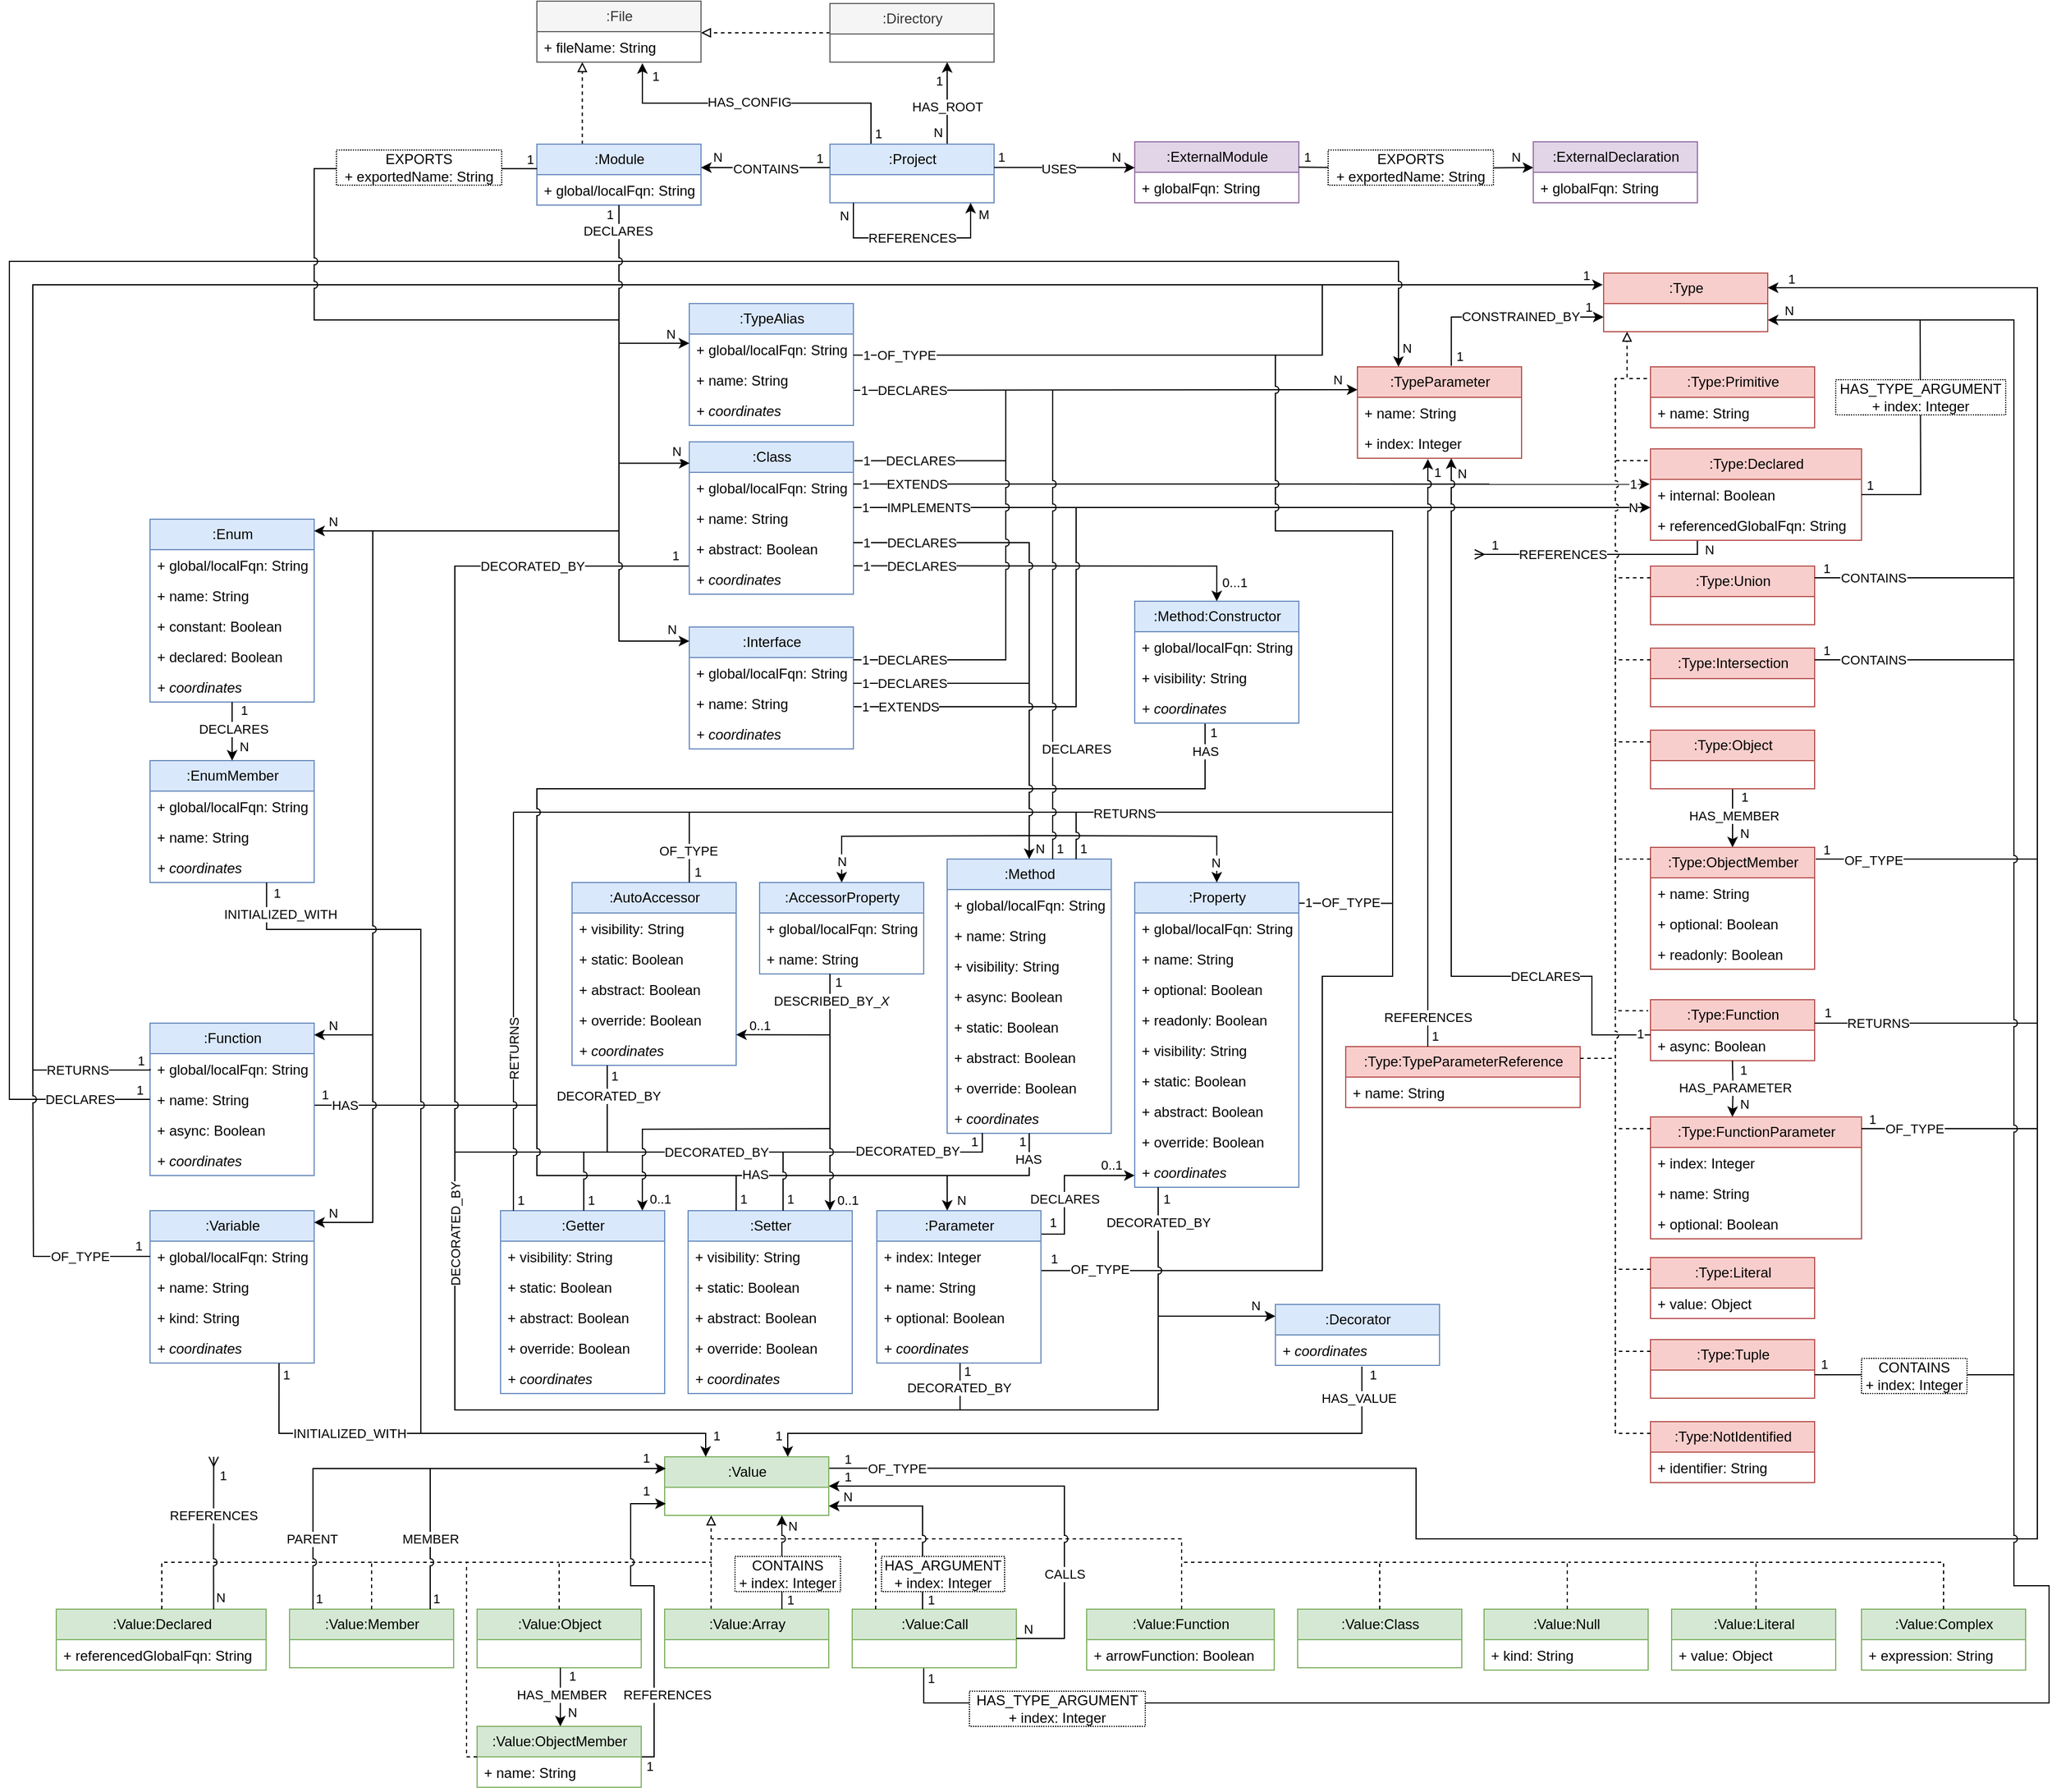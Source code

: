 <mxfile version="21.6.5" type="device">
  <diagram name="Page-1" id="7hiu1xFrt5itlZQtS7pO">
    <mxGraphModel dx="1834" dy="1354" grid="1" gridSize="10" guides="1" tooltips="1" connect="1" arrows="1" fold="1" page="0" pageScale="1" pageWidth="850" pageHeight="1100" math="0" shadow="0">
      <root>
        <mxCell id="0" />
        <mxCell id="1" parent="0" />
        <mxCell id="EM1Qpl2ietJLJwzB0dMG-68" value="" style="endArrow=none;html=1;rounded=0;" parent="1" edge="1">
          <mxGeometry width="50" height="50" relative="1" as="geometry">
            <mxPoint x="170" y="500" as="sourcePoint" />
            <mxPoint x="650" y="500" as="targetPoint" />
          </mxGeometry>
        </mxCell>
        <mxCell id="EM1Qpl2ietJLJwzB0dMG-24" value="" style="endArrow=none;html=1;rounded=0;" parent="1" edge="1">
          <mxGeometry width="50" height="50" relative="1" as="geometry">
            <mxPoint x="130" y="790" as="sourcePoint" />
            <mxPoint x="440" y="790" as="targetPoint" />
          </mxGeometry>
        </mxCell>
        <mxCell id="EM1Qpl2ietJLJwzB0dMG-63" value="DECORATED_BY" style="edgeLabel;html=1;align=center;verticalAlign=middle;resizable=0;points=[];" parent="EM1Qpl2ietJLJwzB0dMG-24" vertex="1" connectable="0">
          <mxGeometry x="0.299" y="-1" relative="1" as="geometry">
            <mxPoint x="11" y="-1" as="offset" />
          </mxGeometry>
        </mxCell>
        <mxCell id="ialg9z_gfWiT8zl5qz28-12" value="" style="endArrow=none;html=1;rounded=0;edgeStyle=orthogonalEdgeStyle;exitX=1;exitY=0.964;exitDx=0;exitDy=0;exitPerimeter=0;" parent="1" source="_oEkzCHgtPR4eLIxIRUh-290" edge="1">
          <mxGeometry width="50" height="50" relative="1" as="geometry">
            <mxPoint x="520" y="890" as="sourcePoint" />
            <mxPoint x="920" y="570" as="targetPoint" />
            <Array as="points">
              <mxPoint x="860" y="891" />
              <mxPoint x="860" y="640" />
              <mxPoint x="920" y="640" />
            </Array>
          </mxGeometry>
        </mxCell>
        <mxCell id="ialg9z_gfWiT8zl5qz28-16" value="OF_TYPE" style="edgeLabel;html=1;align=center;verticalAlign=middle;resizable=0;points=[];" parent="ialg9z_gfWiT8zl5qz28-12" vertex="1" connectable="0">
          <mxGeometry x="-0.901" y="1" relative="1" as="geometry">
            <mxPoint x="19" as="offset" />
          </mxGeometry>
        </mxCell>
        <mxCell id="ialg9z_gfWiT8zl5qz28-17" value="1" style="edgeLabel;html=1;align=center;verticalAlign=middle;resizable=0;points=[];" parent="ialg9z_gfWiT8zl5qz28-12" vertex="1" connectable="0">
          <mxGeometry x="-0.976" y="-2" relative="1" as="geometry">
            <mxPoint x="3" y="-12" as="offset" />
          </mxGeometry>
        </mxCell>
        <mxCell id="_oEkzCHgtPR4eLIxIRUh-412" value="" style="endArrow=none;html=1;rounded=0;" parent="1" edge="1">
          <mxGeometry width="50" height="50" relative="1" as="geometry">
            <mxPoint y="750" as="sourcePoint" />
            <mxPoint x="190" y="750" as="targetPoint" />
          </mxGeometry>
        </mxCell>
        <mxCell id="_oEkzCHgtPR4eLIxIRUh-413" value="1" style="edgeLabel;html=1;align=center;verticalAlign=middle;resizable=0;points=[];" parent="_oEkzCHgtPR4eLIxIRUh-412" vertex="1" connectable="0">
          <mxGeometry x="-0.863" y="1" relative="1" as="geometry">
            <mxPoint x="-4" y="-8" as="offset" />
          </mxGeometry>
        </mxCell>
        <mxCell id="4Z44cfPewrelUsEEWlHX-20" value="HAS" style="edgeLabel;html=1;align=center;verticalAlign=middle;resizable=0;points=[];" parent="_oEkzCHgtPR4eLIxIRUh-412" vertex="1" connectable="0">
          <mxGeometry x="-0.707" relative="1" as="geometry">
            <mxPoint x="-2" as="offset" />
          </mxGeometry>
        </mxCell>
        <mxCell id="_oEkzCHgtPR4eLIxIRUh-342" value="" style="endArrow=none;html=1;rounded=0;edgeStyle=orthogonalEdgeStyle;jumpStyle=arc;endFill=0;" parent="1" edge="1">
          <mxGeometry width="50" height="50" relative="1" as="geometry">
            <mxPoint x="320" y="290" as="sourcePoint" />
            <mxPoint x="400" y="1010" as="targetPoint" />
            <Array as="points">
              <mxPoint x="120" y="290" />
              <mxPoint x="120" y="1010" />
              <mxPoint x="400" y="1010" />
            </Array>
          </mxGeometry>
        </mxCell>
        <mxCell id="_oEkzCHgtPR4eLIxIRUh-344" value="1" style="edgeLabel;html=1;align=center;verticalAlign=middle;resizable=0;points=[];" parent="_oEkzCHgtPR4eLIxIRUh-342" vertex="1" connectable="0">
          <mxGeometry x="-0.979" y="-1" relative="1" as="geometry">
            <mxPoint y="-8" as="offset" />
          </mxGeometry>
        </mxCell>
        <mxCell id="EM1Qpl2ietJLJwzB0dMG-64" value="DECORATED_BY" style="edgeLabel;html=1;align=center;verticalAlign=middle;resizable=0;points=[];rotation=-90;" parent="_oEkzCHgtPR4eLIxIRUh-342" vertex="1" connectable="0">
          <mxGeometry x="0.3" relative="1" as="geometry">
            <mxPoint y="-10" as="offset" />
          </mxGeometry>
        </mxCell>
        <mxCell id="EM1Qpl2ietJLJwzB0dMG-65" value="DECORATED_BY" style="edgeLabel;html=1;align=center;verticalAlign=middle;resizable=0;points=[];" parent="_oEkzCHgtPR4eLIxIRUh-342" vertex="1" connectable="0">
          <mxGeometry x="-0.776" relative="1" as="geometry">
            <mxPoint as="offset" />
          </mxGeometry>
        </mxCell>
        <mxCell id="_oEkzCHgtPR4eLIxIRUh-368" value="" style="endArrow=none;html=1;rounded=0;exitX=0.43;exitY=1.019;exitDx=0;exitDy=0;exitPerimeter=0;edgeStyle=orthogonalEdgeStyle;endFill=0;jumpStyle=arc;" parent="1" edge="1">
          <mxGeometry width="50" height="50" relative="1" as="geometry">
            <mxPoint x="760" y="424" as="sourcePoint" />
            <mxPoint x="290" y="810" as="targetPoint" />
            <Array as="points">
              <mxPoint x="760" y="480" />
              <mxPoint x="190" y="480" />
              <mxPoint x="190" y="810" />
            </Array>
          </mxGeometry>
        </mxCell>
        <mxCell id="EM1Qpl2ietJLJwzB0dMG-28" value="HAS" style="edgeLabel;html=1;align=center;verticalAlign=middle;resizable=0;points=[];" parent="_oEkzCHgtPR4eLIxIRUh-368" vertex="1" connectable="0">
          <mxGeometry x="-0.974" relative="1" as="geometry">
            <mxPoint y="10" as="offset" />
          </mxGeometry>
        </mxCell>
        <mxCell id="EM1Qpl2ietJLJwzB0dMG-29" value="1" style="edgeLabel;html=1;align=center;verticalAlign=middle;resizable=0;points=[];" parent="_oEkzCHgtPR4eLIxIRUh-368" vertex="1" connectable="0">
          <mxGeometry x="-0.988" relative="1" as="geometry">
            <mxPoint x="7" y="1" as="offset" />
          </mxGeometry>
        </mxCell>
        <mxCell id="_oEkzCHgtPR4eLIxIRUh-1" value=":Type" style="swimlane;fontStyle=0;childLayout=stackLayout;horizontal=1;startSize=26;fillColor=#f8cecc;horizontalStack=0;resizeParent=1;resizeParentMax=0;resizeLast=0;collapsible=1;marginBottom=0;html=1;strokeColor=#b85450;" parent="1" vertex="1">
          <mxGeometry x="1100" y="40" width="140" height="50" as="geometry" />
        </mxCell>
        <mxCell id="_oEkzCHgtPR4eLIxIRUh-9" style="edgeStyle=orthogonalEdgeStyle;rounded=0;orthogonalLoop=1;jettySize=auto;html=1;exitX=0;exitY=0.25;exitDx=0;exitDy=0;endArrow=block;endFill=0;dashed=1;" parent="1" source="_oEkzCHgtPR4eLIxIRUh-5" edge="1">
          <mxGeometry relative="1" as="geometry">
            <mxPoint x="1120" y="90" as="targetPoint" />
            <Array as="points">
              <mxPoint x="1140" y="130" />
              <mxPoint x="1120" y="130" />
            </Array>
          </mxGeometry>
        </mxCell>
        <mxCell id="_oEkzCHgtPR4eLIxIRUh-5" value=":Type:Primitive" style="swimlane;fontStyle=0;childLayout=stackLayout;horizontal=1;startSize=26;fillColor=#f8cecc;horizontalStack=0;resizeParent=1;resizeParentMax=0;resizeLast=0;collapsible=1;marginBottom=0;html=1;strokeColor=#b85450;" parent="1" vertex="1">
          <mxGeometry x="1140" y="120" width="140" height="52" as="geometry" />
        </mxCell>
        <mxCell id="_oEkzCHgtPR4eLIxIRUh-6" value="+ name: String" style="text;strokeColor=none;fillColor=none;align=left;verticalAlign=top;spacingLeft=4;spacingRight=4;overflow=hidden;rotatable=0;points=[[0,0.5],[1,0.5]];portConstraint=eastwest;whiteSpace=wrap;html=1;" parent="_oEkzCHgtPR4eLIxIRUh-5" vertex="1">
          <mxGeometry y="26" width="140" height="26" as="geometry" />
        </mxCell>
        <mxCell id="_oEkzCHgtPR4eLIxIRUh-15" style="edgeStyle=orthogonalEdgeStyle;rounded=0;orthogonalLoop=1;jettySize=auto;html=1;exitX=0;exitY=0.25;exitDx=0;exitDy=0;endArrow=none;endFill=0;dashed=1;" parent="1" source="_oEkzCHgtPR4eLIxIRUh-10" edge="1">
          <mxGeometry relative="1" as="geometry">
            <mxPoint x="1120" y="130" as="targetPoint" />
            <Array as="points">
              <mxPoint x="1140" y="200" />
              <mxPoint x="1110" y="200" />
              <mxPoint x="1110" y="130" />
            </Array>
          </mxGeometry>
        </mxCell>
        <mxCell id="_oEkzCHgtPR4eLIxIRUh-16" style="edgeStyle=orthogonalEdgeStyle;rounded=0;orthogonalLoop=1;jettySize=auto;html=1;endArrow=ERmany;endFill=0;jumpStyle=arc;startArrow=none;startFill=0;exitX=0.222;exitY=0.994;exitDx=0;exitDy=0;exitPerimeter=0;" parent="1" source="_oEkzCHgtPR4eLIxIRUh-11" edge="1">
          <mxGeometry relative="1" as="geometry">
            <mxPoint x="990" y="280" as="targetPoint" />
            <mxPoint x="1180" y="270" as="sourcePoint" />
            <Array as="points">
              <mxPoint x="1180" y="280" />
            </Array>
          </mxGeometry>
        </mxCell>
        <mxCell id="_oEkzCHgtPR4eLIxIRUh-17" value="REFERENCES" style="edgeLabel;html=1;align=center;verticalAlign=middle;resizable=0;points=[];" parent="_oEkzCHgtPR4eLIxIRUh-16" vertex="1" connectable="0">
          <mxGeometry x="-0.026" relative="1" as="geometry">
            <mxPoint x="-29" as="offset" />
          </mxGeometry>
        </mxCell>
        <mxCell id="_oEkzCHgtPR4eLIxIRUh-18" value="N" style="edgeLabel;html=1;align=center;verticalAlign=middle;resizable=0;points=[];" parent="_oEkzCHgtPR4eLIxIRUh-16" vertex="1" connectable="0">
          <mxGeometry x="-0.73" y="1" relative="1" as="geometry">
            <mxPoint x="25" y="-5" as="offset" />
          </mxGeometry>
        </mxCell>
        <mxCell id="4Z44cfPewrelUsEEWlHX-1" value="1" style="edgeLabel;html=1;align=center;verticalAlign=middle;resizable=0;points=[];" parent="_oEkzCHgtPR4eLIxIRUh-16" vertex="1" connectable="0">
          <mxGeometry x="0.802" relative="1" as="geometry">
            <mxPoint x="-3" y="-8" as="offset" />
          </mxGeometry>
        </mxCell>
        <mxCell id="_oEkzCHgtPR4eLIxIRUh-10" value=":Type:Declared" style="swimlane;fontStyle=0;childLayout=stackLayout;horizontal=1;startSize=26;fillColor=#f8cecc;horizontalStack=0;resizeParent=1;resizeParentMax=0;resizeLast=0;collapsible=1;marginBottom=0;html=1;strokeColor=#b85450;" parent="1" vertex="1">
          <mxGeometry x="1140" y="190" width="180" height="78" as="geometry">
            <mxRectangle x="560" y="190" width="120" height="30" as="alternateBounds" />
          </mxGeometry>
        </mxCell>
        <mxCell id="Lfl8hkbjUXuFjadJsUI8-26" style="edgeStyle=orthogonalEdgeStyle;rounded=0;orthogonalLoop=1;jettySize=auto;html=1;exitX=1;exitY=0.5;exitDx=0;exitDy=0;endArrow=none;endFill=0;" parent="_oEkzCHgtPR4eLIxIRUh-10" source="_oEkzCHgtPR4eLIxIRUh-12" edge="1">
          <mxGeometry relative="1" as="geometry">
            <mxPoint x="230" y="-110" as="targetPoint" />
          </mxGeometry>
        </mxCell>
        <mxCell id="Lfl8hkbjUXuFjadJsUI8-27" value="1" style="edgeLabel;html=1;align=center;verticalAlign=middle;resizable=0;points=[];" parent="Lfl8hkbjUXuFjadJsUI8-26" vertex="1" connectable="0">
          <mxGeometry x="-0.906" y="-1" relative="1" as="geometry">
            <mxPoint x="-3" y="-9" as="offset" />
          </mxGeometry>
        </mxCell>
        <mxCell id="_oEkzCHgtPR4eLIxIRUh-12" value="+ internal: Boolean" style="text;strokeColor=none;fillColor=none;align=left;verticalAlign=top;spacingLeft=4;spacingRight=4;overflow=hidden;rotatable=0;points=[[0,0.5],[1,0.5]];portConstraint=eastwest;whiteSpace=wrap;html=1;" parent="_oEkzCHgtPR4eLIxIRUh-10" vertex="1">
          <mxGeometry y="26" width="180" height="26" as="geometry" />
        </mxCell>
        <mxCell id="_oEkzCHgtPR4eLIxIRUh-11" value="+ referencedGlobalFqn: String" style="text;strokeColor=none;fillColor=none;align=left;verticalAlign=top;spacingLeft=4;spacingRight=4;overflow=hidden;rotatable=0;points=[[0,0.5],[1,0.5]];portConstraint=eastwest;whiteSpace=wrap;html=1;" parent="_oEkzCHgtPR4eLIxIRUh-10" vertex="1">
          <mxGeometry y="52" width="180" height="26" as="geometry" />
        </mxCell>
        <mxCell id="_oEkzCHgtPR4eLIxIRUh-20" style="edgeStyle=orthogonalEdgeStyle;rounded=0;orthogonalLoop=1;jettySize=auto;html=1;endArrow=classic;endFill=1;entryX=1;entryY=1;entryDx=0;entryDy=0;" parent="1" edge="1">
          <mxGeometry relative="1" as="geometry">
            <mxPoint x="1240" y="80.01" as="targetPoint" />
            <mxPoint x="1450" y="230" as="sourcePoint" />
            <Array as="points">
              <mxPoint x="1450" y="230" />
              <mxPoint x="1450" y="80" />
            </Array>
          </mxGeometry>
        </mxCell>
        <mxCell id="_oEkzCHgtPR4eLIxIRUh-23" value="N" style="edgeLabel;html=1;align=center;verticalAlign=middle;resizable=0;points=[];" parent="_oEkzCHgtPR4eLIxIRUh-20" vertex="1" connectable="0">
          <mxGeometry x="0.794" relative="1" as="geometry">
            <mxPoint x="-19" y="-8" as="offset" />
          </mxGeometry>
        </mxCell>
        <mxCell id="_oEkzCHgtPR4eLIxIRUh-24" value=":Type:Union" style="swimlane;fontStyle=0;childLayout=stackLayout;horizontal=1;startSize=26;fillColor=#f8cecc;horizontalStack=0;resizeParent=1;resizeParentMax=0;resizeLast=0;collapsible=1;marginBottom=0;html=1;strokeColor=#b85450;" parent="1" vertex="1">
          <mxGeometry x="1140" y="290" width="140" height="50" as="geometry">
            <mxRectangle x="560" y="190" width="120" height="30" as="alternateBounds" />
          </mxGeometry>
        </mxCell>
        <mxCell id="_oEkzCHgtPR4eLIxIRUh-28" style="edgeStyle=orthogonalEdgeStyle;rounded=0;orthogonalLoop=1;jettySize=auto;html=1;endArrow=none;endFill=0;" parent="1" edge="1">
          <mxGeometry relative="1" as="geometry">
            <mxPoint x="1450" y="220" as="targetPoint" />
            <mxPoint x="1280" y="300" as="sourcePoint" />
            <Array as="points">
              <mxPoint x="1450" y="300" />
            </Array>
          </mxGeometry>
        </mxCell>
        <mxCell id="_oEkzCHgtPR4eLIxIRUh-29" value="CONTAINS" style="edgeLabel;html=1;align=center;verticalAlign=middle;resizable=0;points=[];" parent="_oEkzCHgtPR4eLIxIRUh-28" vertex="1" connectable="0">
          <mxGeometry x="-0.026" relative="1" as="geometry">
            <mxPoint x="-72" as="offset" />
          </mxGeometry>
        </mxCell>
        <mxCell id="_oEkzCHgtPR4eLIxIRUh-30" value="1" style="edgeLabel;html=1;align=center;verticalAlign=middle;resizable=0;points=[];" parent="_oEkzCHgtPR4eLIxIRUh-28" vertex="1" connectable="0">
          <mxGeometry x="-0.73" y="1" relative="1" as="geometry">
            <mxPoint x="-24" y="-7" as="offset" />
          </mxGeometry>
        </mxCell>
        <mxCell id="_oEkzCHgtPR4eLIxIRUh-33" value=":Type:Intersection" style="swimlane;fontStyle=0;childLayout=stackLayout;horizontal=1;startSize=26;fillColor=#f8cecc;horizontalStack=0;resizeParent=1;resizeParentMax=0;resizeLast=0;collapsible=1;marginBottom=0;html=1;strokeColor=#b85450;" parent="1" vertex="1">
          <mxGeometry x="1140" y="360" width="140" height="50" as="geometry">
            <mxRectangle x="560" y="190" width="120" height="30" as="alternateBounds" />
          </mxGeometry>
        </mxCell>
        <mxCell id="_oEkzCHgtPR4eLIxIRUh-34" style="edgeStyle=orthogonalEdgeStyle;rounded=0;orthogonalLoop=1;jettySize=auto;html=1;endArrow=none;endFill=0;dashed=1;" parent="1" edge="1">
          <mxGeometry relative="1" as="geometry">
            <mxPoint x="1110" y="300" as="targetPoint" />
            <mxPoint x="1140" y="370" as="sourcePoint" />
            <Array as="points">
              <mxPoint x="1110" y="370" />
              <mxPoint x="1110" y="300" />
            </Array>
          </mxGeometry>
        </mxCell>
        <mxCell id="_oEkzCHgtPR4eLIxIRUh-35" style="edgeStyle=orthogonalEdgeStyle;rounded=0;orthogonalLoop=1;jettySize=auto;html=1;endArrow=none;endFill=0;" parent="1" edge="1">
          <mxGeometry relative="1" as="geometry">
            <mxPoint x="1450" y="290" as="targetPoint" />
            <mxPoint x="1280" y="370" as="sourcePoint" />
            <Array as="points">
              <mxPoint x="1450" y="370" />
            </Array>
          </mxGeometry>
        </mxCell>
        <mxCell id="_oEkzCHgtPR4eLIxIRUh-36" value="CONTAINS" style="edgeLabel;html=1;align=center;verticalAlign=middle;resizable=0;points=[];" parent="_oEkzCHgtPR4eLIxIRUh-35" vertex="1" connectable="0">
          <mxGeometry x="-0.026" relative="1" as="geometry">
            <mxPoint x="-72" as="offset" />
          </mxGeometry>
        </mxCell>
        <mxCell id="_oEkzCHgtPR4eLIxIRUh-37" value="1" style="edgeLabel;html=1;align=center;verticalAlign=middle;resizable=0;points=[];" parent="_oEkzCHgtPR4eLIxIRUh-35" vertex="1" connectable="0">
          <mxGeometry x="-0.73" y="1" relative="1" as="geometry">
            <mxPoint x="-24" y="-7" as="offset" />
          </mxGeometry>
        </mxCell>
        <mxCell id="_oEkzCHgtPR4eLIxIRUh-45" style="edgeStyle=orthogonalEdgeStyle;rounded=0;orthogonalLoop=1;jettySize=auto;html=1;exitX=0.5;exitY=1;exitDx=0;exitDy=0;entryX=0.5;entryY=0;entryDx=0;entryDy=0;" parent="1" source="_oEkzCHgtPR4eLIxIRUh-38" target="_oEkzCHgtPR4eLIxIRUh-40" edge="1">
          <mxGeometry relative="1" as="geometry" />
        </mxCell>
        <mxCell id="_oEkzCHgtPR4eLIxIRUh-46" value="HAS_MEMBER" style="edgeLabel;html=1;align=center;verticalAlign=middle;resizable=0;points=[];" parent="_oEkzCHgtPR4eLIxIRUh-45" vertex="1" connectable="0">
          <mxGeometry x="-0.153" y="1" relative="1" as="geometry">
            <mxPoint y="2" as="offset" />
          </mxGeometry>
        </mxCell>
        <mxCell id="_oEkzCHgtPR4eLIxIRUh-47" value="1" style="edgeLabel;html=1;align=center;verticalAlign=middle;resizable=0;points=[];" parent="_oEkzCHgtPR4eLIxIRUh-45" vertex="1" connectable="0">
          <mxGeometry x="-0.737" y="1" relative="1" as="geometry">
            <mxPoint x="9" as="offset" />
          </mxGeometry>
        </mxCell>
        <mxCell id="_oEkzCHgtPR4eLIxIRUh-48" value="N" style="edgeLabel;html=1;align=center;verticalAlign=middle;resizable=0;points=[];" parent="_oEkzCHgtPR4eLIxIRUh-45" vertex="1" connectable="0">
          <mxGeometry x="0.363" relative="1" as="geometry">
            <mxPoint x="10" y="4" as="offset" />
          </mxGeometry>
        </mxCell>
        <mxCell id="_oEkzCHgtPR4eLIxIRUh-38" value=":Type:Object" style="swimlane;fontStyle=0;childLayout=stackLayout;horizontal=1;startSize=26;fillColor=#f8cecc;horizontalStack=0;resizeParent=1;resizeParentMax=0;resizeLast=0;collapsible=1;marginBottom=0;html=1;strokeColor=#b85450;" parent="1" vertex="1">
          <mxGeometry x="1140" y="430" width="140" height="50" as="geometry">
            <mxRectangle x="560" y="190" width="120" height="30" as="alternateBounds" />
          </mxGeometry>
        </mxCell>
        <mxCell id="_oEkzCHgtPR4eLIxIRUh-39" style="edgeStyle=orthogonalEdgeStyle;rounded=0;orthogonalLoop=1;jettySize=auto;html=1;endArrow=none;endFill=0;dashed=1;" parent="1" edge="1">
          <mxGeometry relative="1" as="geometry">
            <mxPoint x="1110" y="370" as="targetPoint" />
            <mxPoint x="1140" y="440" as="sourcePoint" />
            <Array as="points">
              <mxPoint x="1110" y="440" />
              <mxPoint x="1110" y="370" />
            </Array>
          </mxGeometry>
        </mxCell>
        <mxCell id="_oEkzCHgtPR4eLIxIRUh-40" value=":Type:ObjectMember" style="swimlane;fontStyle=0;childLayout=stackLayout;horizontal=1;startSize=26;fillColor=#f8cecc;horizontalStack=0;resizeParent=1;resizeParentMax=0;resizeLast=0;collapsible=1;marginBottom=0;html=1;strokeColor=#b85450;" parent="1" vertex="1">
          <mxGeometry x="1140" y="530" width="140" height="104" as="geometry" />
        </mxCell>
        <mxCell id="_oEkzCHgtPR4eLIxIRUh-41" value="+ name: String" style="text;strokeColor=none;fillColor=none;align=left;verticalAlign=top;spacingLeft=4;spacingRight=4;overflow=hidden;rotatable=0;points=[[0,0.5],[1,0.5]];portConstraint=eastwest;whiteSpace=wrap;html=1;" parent="_oEkzCHgtPR4eLIxIRUh-40" vertex="1">
          <mxGeometry y="26" width="140" height="26" as="geometry" />
        </mxCell>
        <mxCell id="zInr6bAMee9AeBLMC2Gt-2" value="+ optional: Boolean" style="text;strokeColor=none;fillColor=none;align=left;verticalAlign=top;spacingLeft=4;spacingRight=4;overflow=hidden;rotatable=0;points=[[0,0.5],[1,0.5]];portConstraint=eastwest;whiteSpace=wrap;html=1;" parent="_oEkzCHgtPR4eLIxIRUh-40" vertex="1">
          <mxGeometry y="52" width="140" height="26" as="geometry" />
        </mxCell>
        <mxCell id="zInr6bAMee9AeBLMC2Gt-3" value="+ readonly: Boolean" style="text;strokeColor=none;fillColor=none;align=left;verticalAlign=top;spacingLeft=4;spacingRight=4;overflow=hidden;rotatable=0;points=[[0,0.5],[1,0.5]];portConstraint=eastwest;whiteSpace=wrap;html=1;" parent="_oEkzCHgtPR4eLIxIRUh-40" vertex="1">
          <mxGeometry y="78" width="140" height="26" as="geometry" />
        </mxCell>
        <mxCell id="_oEkzCHgtPR4eLIxIRUh-49" style="edgeStyle=orthogonalEdgeStyle;rounded=0;orthogonalLoop=1;jettySize=auto;html=1;endArrow=classic;endFill=1;exitX=1.004;exitY=0.526;exitDx=0;exitDy=0;exitPerimeter=0;entryX=1;entryY=0.25;entryDx=0;entryDy=0;jumpStyle=arc;" parent="1" target="_oEkzCHgtPR4eLIxIRUh-1" edge="1">
          <mxGeometry relative="1" as="geometry">
            <mxPoint x="1460" y="360" as="targetPoint" />
            <mxPoint x="1281" y="540" as="sourcePoint" />
            <Array as="points">
              <mxPoint x="1470" y="540" />
              <mxPoint x="1470" y="53" />
            </Array>
          </mxGeometry>
        </mxCell>
        <mxCell id="_oEkzCHgtPR4eLIxIRUh-50" value="OF_TYPE" style="edgeLabel;html=1;align=center;verticalAlign=middle;resizable=0;points=[];" parent="_oEkzCHgtPR4eLIxIRUh-49" vertex="1" connectable="0">
          <mxGeometry x="-0.026" relative="1" as="geometry">
            <mxPoint x="-140" y="253" as="offset" />
          </mxGeometry>
        </mxCell>
        <mxCell id="_oEkzCHgtPR4eLIxIRUh-51" value="1" style="edgeLabel;html=1;align=center;verticalAlign=middle;resizable=0;points=[];" parent="_oEkzCHgtPR4eLIxIRUh-49" vertex="1" connectable="0">
          <mxGeometry x="-0.73" y="1" relative="1" as="geometry">
            <mxPoint x="-114" y="-7" as="offset" />
          </mxGeometry>
        </mxCell>
        <mxCell id="_oEkzCHgtPR4eLIxIRUh-52" value="1" style="edgeLabel;html=1;align=center;verticalAlign=middle;resizable=0;points=[];" parent="_oEkzCHgtPR4eLIxIRUh-49" vertex="1" connectable="0">
          <mxGeometry x="0.794" relative="1" as="geometry">
            <mxPoint x="-74" y="-8" as="offset" />
          </mxGeometry>
        </mxCell>
        <mxCell id="_oEkzCHgtPR4eLIxIRUh-54" value=":Type:Function" style="swimlane;fontStyle=0;childLayout=stackLayout;horizontal=1;startSize=26;fillColor=#f8cecc;horizontalStack=0;resizeParent=1;resizeParentMax=0;resizeLast=0;collapsible=1;marginBottom=0;html=1;strokeColor=#b85450;" parent="1" vertex="1">
          <mxGeometry x="1140" y="660" width="140" height="52" as="geometry" />
        </mxCell>
        <mxCell id="2" value="+ async: Boolean" style="text;strokeColor=none;fillColor=none;align=left;verticalAlign=top;spacingLeft=4;spacingRight=4;overflow=hidden;rotatable=0;points=[[0,0.5],[1,0.5]];portConstraint=eastwest;whiteSpace=wrap;html=1;" parent="_oEkzCHgtPR4eLIxIRUh-54" vertex="1">
          <mxGeometry y="26" width="140" height="26" as="geometry" />
        </mxCell>
        <mxCell id="_oEkzCHgtPR4eLIxIRUh-56" style="edgeStyle=orthogonalEdgeStyle;rounded=0;orthogonalLoop=1;jettySize=auto;html=1;endArrow=none;endFill=0;jumpStyle=none;" parent="1" edge="1">
          <mxGeometry relative="1" as="geometry">
            <mxPoint x="1470" y="540" as="targetPoint" />
            <mxPoint x="1280" y="680" as="sourcePoint" />
            <Array as="points">
              <mxPoint x="1280" y="680" />
              <mxPoint x="1470" y="680" />
            </Array>
          </mxGeometry>
        </mxCell>
        <mxCell id="_oEkzCHgtPR4eLIxIRUh-57" value="RETURNS" style="edgeLabel;html=1;align=center;verticalAlign=middle;resizable=0;points=[];" parent="_oEkzCHgtPR4eLIxIRUh-56" vertex="1" connectable="0">
          <mxGeometry x="-0.026" relative="1" as="geometry">
            <mxPoint x="-107" as="offset" />
          </mxGeometry>
        </mxCell>
        <mxCell id="_oEkzCHgtPR4eLIxIRUh-58" value="1" style="edgeLabel;html=1;align=center;verticalAlign=middle;resizable=0;points=[];" parent="_oEkzCHgtPR4eLIxIRUh-56" vertex="1" connectable="0">
          <mxGeometry x="-0.73" y="1" relative="1" as="geometry">
            <mxPoint x="-34" y="-8" as="offset" />
          </mxGeometry>
        </mxCell>
        <mxCell id="_oEkzCHgtPR4eLIxIRUh-61" style="edgeStyle=orthogonalEdgeStyle;rounded=0;orthogonalLoop=1;jettySize=auto;html=1;exitX=0.572;exitY=-0.012;exitDx=0;exitDy=0;entryX=0;entryY=0.75;entryDx=0;entryDy=0;exitPerimeter=0;" parent="1" source="_oEkzCHgtPR4eLIxIRUh-59" target="_oEkzCHgtPR4eLIxIRUh-1" edge="1">
          <mxGeometry relative="1" as="geometry">
            <mxPoint x="1140.0" y="470.005" as="targetPoint" />
            <mxPoint x="1010" y="470" as="sourcePoint" />
            <Array as="points">
              <mxPoint x="970" y="78" />
            </Array>
          </mxGeometry>
        </mxCell>
        <mxCell id="_oEkzCHgtPR4eLIxIRUh-62" value="CONSTRAINED_BY" style="edgeLabel;html=1;align=center;verticalAlign=middle;resizable=0;points=[];" parent="_oEkzCHgtPR4eLIxIRUh-61" vertex="1" connectable="0">
          <mxGeometry x="0.066" relative="1" as="geometry">
            <mxPoint x="9" y="-1" as="offset" />
          </mxGeometry>
        </mxCell>
        <mxCell id="_oEkzCHgtPR4eLIxIRUh-63" value="1" style="edgeLabel;html=1;align=center;verticalAlign=middle;resizable=0;points=[];" parent="_oEkzCHgtPR4eLIxIRUh-61" vertex="1" connectable="0">
          <mxGeometry x="-0.868" y="-1" relative="1" as="geometry">
            <mxPoint x="6" y="3" as="offset" />
          </mxGeometry>
        </mxCell>
        <mxCell id="_oEkzCHgtPR4eLIxIRUh-64" value="1" style="edgeLabel;html=1;align=center;verticalAlign=middle;resizable=0;points=[];" parent="_oEkzCHgtPR4eLIxIRUh-61" vertex="1" connectable="0">
          <mxGeometry x="0.83" relative="1" as="geometry">
            <mxPoint x="1" y="-9" as="offset" />
          </mxGeometry>
        </mxCell>
        <mxCell id="_oEkzCHgtPR4eLIxIRUh-59" value=":TypeParameter" style="swimlane;fontStyle=0;childLayout=stackLayout;horizontal=1;startSize=26;fillColor=#f8cecc;horizontalStack=0;resizeParent=1;resizeParentMax=0;resizeLast=0;collapsible=1;marginBottom=0;html=1;strokeColor=#b85450;" parent="1" vertex="1">
          <mxGeometry x="890" y="120" width="140" height="78" as="geometry" />
        </mxCell>
        <mxCell id="_oEkzCHgtPR4eLIxIRUh-60" value="+ name: String" style="text;strokeColor=none;fillColor=none;align=left;verticalAlign=top;spacingLeft=4;spacingRight=4;overflow=hidden;rotatable=0;points=[[0,0.5],[1,0.5]];portConstraint=eastwest;whiteSpace=wrap;html=1;" parent="_oEkzCHgtPR4eLIxIRUh-59" vertex="1">
          <mxGeometry y="26" width="140" height="26" as="geometry" />
        </mxCell>
        <mxCell id="_oEkzCHgtPR4eLIxIRUh-97" value="+ index: Integer" style="text;strokeColor=none;fillColor=none;align=left;verticalAlign=top;spacingLeft=4;spacingRight=4;overflow=hidden;rotatable=0;points=[[0,0.5],[1,0.5]];portConstraint=eastwest;whiteSpace=wrap;html=1;" parent="_oEkzCHgtPR4eLIxIRUh-59" vertex="1">
          <mxGeometry y="52" width="140" height="26" as="geometry" />
        </mxCell>
        <mxCell id="_oEkzCHgtPR4eLIxIRUh-53" style="edgeStyle=orthogonalEdgeStyle;rounded=0;orthogonalLoop=1;jettySize=auto;html=1;endArrow=none;endFill=0;jumpStyle=arc;dashed=1;" parent="1" edge="1">
          <mxGeometry relative="1" as="geometry">
            <mxPoint x="1110" y="440" as="targetPoint" />
            <mxPoint x="1140" y="540" as="sourcePoint" />
            <Array as="points">
              <mxPoint x="1110" y="540" />
              <mxPoint x="1110" y="440" />
            </Array>
          </mxGeometry>
        </mxCell>
        <mxCell id="_oEkzCHgtPR4eLIxIRUh-70" value=":Type:FunctionParameter" style="swimlane;fontStyle=0;childLayout=stackLayout;horizontal=1;startSize=26;fillColor=#f8cecc;horizontalStack=0;resizeParent=1;resizeParentMax=0;resizeLast=0;collapsible=1;marginBottom=0;html=1;strokeColor=#b85450;" parent="1" vertex="1">
          <mxGeometry x="1140" y="760" width="180" height="104" as="geometry" />
        </mxCell>
        <mxCell id="_oEkzCHgtPR4eLIxIRUh-71" value="+ index: Integer" style="text;strokeColor=none;fillColor=none;align=left;verticalAlign=top;spacingLeft=4;spacingRight=4;overflow=hidden;rotatable=0;points=[[0,0.5],[1,0.5]];portConstraint=eastwest;whiteSpace=wrap;html=1;" parent="_oEkzCHgtPR4eLIxIRUh-70" vertex="1">
          <mxGeometry y="26" width="180" height="26" as="geometry" />
        </mxCell>
        <mxCell id="_oEkzCHgtPR4eLIxIRUh-72" value="+ name: String" style="text;strokeColor=none;fillColor=none;align=left;verticalAlign=top;spacingLeft=4;spacingRight=4;overflow=hidden;rotatable=0;points=[[0,0.5],[1,0.5]];portConstraint=eastwest;whiteSpace=wrap;html=1;" parent="_oEkzCHgtPR4eLIxIRUh-70" vertex="1">
          <mxGeometry y="52" width="180" height="26" as="geometry" />
        </mxCell>
        <mxCell id="_oEkzCHgtPR4eLIxIRUh-73" value="+ optional: Boolean" style="text;strokeColor=none;fillColor=none;align=left;verticalAlign=top;spacingLeft=4;spacingRight=4;overflow=hidden;rotatable=0;points=[[0,0.5],[1,0.5]];portConstraint=eastwest;whiteSpace=wrap;html=1;" parent="_oEkzCHgtPR4eLIxIRUh-70" vertex="1">
          <mxGeometry y="78" width="180" height="26" as="geometry" />
        </mxCell>
        <mxCell id="_oEkzCHgtPR4eLIxIRUh-79" style="edgeStyle=orthogonalEdgeStyle;rounded=0;orthogonalLoop=1;jettySize=auto;html=1;endArrow=none;endFill=0;jumpStyle=none;" parent="1" edge="1">
          <mxGeometry relative="1" as="geometry">
            <mxPoint x="1470" y="670" as="targetPoint" />
            <mxPoint x="1320" y="770" as="sourcePoint" />
            <Array as="points">
              <mxPoint x="1470" y="770" />
              <mxPoint x="1470" y="670" />
            </Array>
          </mxGeometry>
        </mxCell>
        <mxCell id="_oEkzCHgtPR4eLIxIRUh-80" value="OF_TYPE" style="edgeLabel;html=1;align=center;verticalAlign=middle;resizable=0;points=[];" parent="_oEkzCHgtPR4eLIxIRUh-79" vertex="1" connectable="0">
          <mxGeometry x="-0.026" relative="1" as="geometry">
            <mxPoint x="-77" as="offset" />
          </mxGeometry>
        </mxCell>
        <mxCell id="_oEkzCHgtPR4eLIxIRUh-81" value="1" style="edgeLabel;html=1;align=center;verticalAlign=middle;resizable=0;points=[];" parent="_oEkzCHgtPR4eLIxIRUh-79" vertex="1" connectable="0">
          <mxGeometry x="-0.73" y="1" relative="1" as="geometry">
            <mxPoint x="-25" y="-7" as="offset" />
          </mxGeometry>
        </mxCell>
        <mxCell id="_oEkzCHgtPR4eLIxIRUh-82" style="edgeStyle=orthogonalEdgeStyle;rounded=0;orthogonalLoop=1;jettySize=auto;html=1;entryX=0.388;entryY=0;entryDx=0;entryDy=0;entryPerimeter=0;" parent="1" target="_oEkzCHgtPR4eLIxIRUh-70" edge="1">
          <mxGeometry relative="1" as="geometry">
            <mxPoint x="1209.86" y="712" as="sourcePoint" />
            <mxPoint x="1209.86" y="752" as="targetPoint" />
          </mxGeometry>
        </mxCell>
        <mxCell id="_oEkzCHgtPR4eLIxIRUh-83" value="HAS_PARAMETER" style="edgeLabel;html=1;align=center;verticalAlign=middle;resizable=0;points=[];" parent="_oEkzCHgtPR4eLIxIRUh-82" vertex="1" connectable="0">
          <mxGeometry x="-0.153" y="1" relative="1" as="geometry">
            <mxPoint y="2" as="offset" />
          </mxGeometry>
        </mxCell>
        <mxCell id="_oEkzCHgtPR4eLIxIRUh-84" value="1" style="edgeLabel;html=1;align=center;verticalAlign=middle;resizable=0;points=[];" parent="_oEkzCHgtPR4eLIxIRUh-82" vertex="1" connectable="0">
          <mxGeometry x="-0.737" y="1" relative="1" as="geometry">
            <mxPoint x="8" y="1" as="offset" />
          </mxGeometry>
        </mxCell>
        <mxCell id="_oEkzCHgtPR4eLIxIRUh-85" value="N" style="edgeLabel;html=1;align=center;verticalAlign=middle;resizable=0;points=[];" parent="_oEkzCHgtPR4eLIxIRUh-82" vertex="1" connectable="0">
          <mxGeometry x="0.363" relative="1" as="geometry">
            <mxPoint x="10" y="4" as="offset" />
          </mxGeometry>
        </mxCell>
        <mxCell id="_oEkzCHgtPR4eLIxIRUh-86" style="edgeStyle=orthogonalEdgeStyle;rounded=0;orthogonalLoop=1;jettySize=auto;html=1;endArrow=none;endFill=0;jumpStyle=arc;dashed=1;entryX=-0.014;entryY=0.18;entryDx=0;entryDy=0;entryPerimeter=0;" parent="1" target="_oEkzCHgtPR4eLIxIRUh-54" edge="1">
          <mxGeometry relative="1" as="geometry">
            <mxPoint x="1110" y="670" as="targetPoint" />
            <mxPoint x="1110" y="540" as="sourcePoint" />
            <Array as="points">
              <mxPoint x="1110" y="669" />
            </Array>
          </mxGeometry>
        </mxCell>
        <mxCell id="_oEkzCHgtPR4eLIxIRUh-88" value=":Type:Literal" style="swimlane;fontStyle=0;childLayout=stackLayout;horizontal=1;startSize=26;fillColor=#f8cecc;horizontalStack=0;resizeParent=1;resizeParentMax=0;resizeLast=0;collapsible=1;marginBottom=0;html=1;strokeColor=#b85450;" parent="1" vertex="1">
          <mxGeometry x="1140" y="880" width="140" height="52" as="geometry" />
        </mxCell>
        <mxCell id="_oEkzCHgtPR4eLIxIRUh-89" value="+ value: Object" style="text;strokeColor=none;fillColor=none;align=left;verticalAlign=top;spacingLeft=4;spacingRight=4;overflow=hidden;rotatable=0;points=[[0,0.5],[1,0.5]];portConstraint=eastwest;whiteSpace=wrap;html=1;" parent="_oEkzCHgtPR4eLIxIRUh-88" vertex="1">
          <mxGeometry y="26" width="140" height="26" as="geometry" />
        </mxCell>
        <mxCell id="_oEkzCHgtPR4eLIxIRUh-90" style="edgeStyle=orthogonalEdgeStyle;rounded=0;orthogonalLoop=1;jettySize=auto;html=1;endArrow=none;endFill=0;jumpStyle=arc;dashed=1;" parent="1" edge="1">
          <mxGeometry relative="1" as="geometry">
            <mxPoint x="1110" y="770" as="targetPoint" />
            <mxPoint x="1140" y="890" as="sourcePoint" />
            <Array as="points">
              <mxPoint x="1110" y="890" />
              <mxPoint x="1110" y="770" />
            </Array>
          </mxGeometry>
        </mxCell>
        <mxCell id="_oEkzCHgtPR4eLIxIRUh-91" value=":Type:Tuple" style="swimlane;fontStyle=0;childLayout=stackLayout;horizontal=1;startSize=26;fillColor=#f8cecc;horizontalStack=0;resizeParent=1;resizeParentMax=0;resizeLast=0;collapsible=1;marginBottom=0;html=1;strokeColor=#b85450;" parent="1" vertex="1">
          <mxGeometry x="1140" y="950" width="140" height="50" as="geometry" />
        </mxCell>
        <mxCell id="_oEkzCHgtPR4eLIxIRUh-92" style="edgeStyle=orthogonalEdgeStyle;rounded=0;orthogonalLoop=1;jettySize=auto;html=1;endArrow=none;endFill=0;jumpStyle=arc;dashed=1;" parent="1" edge="1">
          <mxGeometry relative="1" as="geometry">
            <mxPoint x="1110" y="890" as="targetPoint" />
            <mxPoint x="1140" y="960" as="sourcePoint" />
            <Array as="points">
              <mxPoint x="1110" y="960" />
              <mxPoint x="1110" y="890" />
            </Array>
          </mxGeometry>
        </mxCell>
        <mxCell id="_oEkzCHgtPR4eLIxIRUh-93" style="edgeStyle=orthogonalEdgeStyle;rounded=0;orthogonalLoop=1;jettySize=auto;html=1;endArrow=none;endFill=0;jumpStyle=arc;startArrow=none;startFill=0;" parent="1" edge="1">
          <mxGeometry relative="1" as="geometry">
            <mxPoint x="1450" y="370" as="targetPoint" />
            <mxPoint x="1280" y="980" as="sourcePoint" />
            <Array as="points">
              <mxPoint x="1280" y="980" />
              <mxPoint x="1450" y="980" />
            </Array>
          </mxGeometry>
        </mxCell>
        <mxCell id="_oEkzCHgtPR4eLIxIRUh-95" value="1" style="edgeLabel;html=1;align=center;verticalAlign=middle;resizable=0;points=[];" parent="_oEkzCHgtPR4eLIxIRUh-93" vertex="1" connectable="0">
          <mxGeometry x="-0.73" y="1" relative="1" as="geometry">
            <mxPoint x="-98" y="-8" as="offset" />
          </mxGeometry>
        </mxCell>
        <mxCell id="_oEkzCHgtPR4eLIxIRUh-96" value="CONTAINS&lt;br&gt;+ index: Integer" style="rounded=0;whiteSpace=wrap;html=1;dashed=1;dashPattern=1 1;" parent="1" vertex="1">
          <mxGeometry x="1320" y="966" width="90" height="30" as="geometry" />
        </mxCell>
        <mxCell id="_oEkzCHgtPR4eLIxIRUh-101" value=":Type:NotIdentified" style="swimlane;fontStyle=0;childLayout=stackLayout;horizontal=1;startSize=26;fillColor=#f8cecc;horizontalStack=0;resizeParent=1;resizeParentMax=0;resizeLast=0;collapsible=1;marginBottom=0;html=1;strokeColor=#b85450;" parent="1" vertex="1">
          <mxGeometry x="1140" y="1020" width="140" height="52" as="geometry" />
        </mxCell>
        <mxCell id="_oEkzCHgtPR4eLIxIRUh-102" value="+ identifier: String" style="text;strokeColor=none;fillColor=none;align=left;verticalAlign=top;spacingLeft=4;spacingRight=4;overflow=hidden;rotatable=0;points=[[0,0.5],[1,0.5]];portConstraint=eastwest;whiteSpace=wrap;html=1;" parent="_oEkzCHgtPR4eLIxIRUh-101" vertex="1">
          <mxGeometry y="26" width="140" height="26" as="geometry" />
        </mxCell>
        <mxCell id="_oEkzCHgtPR4eLIxIRUh-103" style="edgeStyle=orthogonalEdgeStyle;rounded=0;orthogonalLoop=1;jettySize=auto;html=1;endArrow=none;endFill=0;jumpStyle=arc;dashed=1;" parent="1" edge="1">
          <mxGeometry relative="1" as="geometry">
            <mxPoint x="1110" y="960" as="targetPoint" />
            <mxPoint x="1140" y="1030" as="sourcePoint" />
            <Array as="points">
              <mxPoint x="1110" y="1030" />
              <mxPoint x="1110" y="960" />
            </Array>
          </mxGeometry>
        </mxCell>
        <mxCell id="Lfl8hkbjUXuFjadJsUI8-8" style="edgeStyle=orthogonalEdgeStyle;rounded=0;orthogonalLoop=1;jettySize=auto;html=1;exitX=0.5;exitY=0;exitDx=0;exitDy=0;entryX=0.5;entryY=1;entryDx=0;entryDy=0;" parent="1" edge="1">
          <mxGeometry relative="1" as="geometry">
            <mxPoint x="540" y="-70" as="sourcePoint" />
            <mxPoint x="540" y="-140" as="targetPoint" />
          </mxGeometry>
        </mxCell>
        <mxCell id="Lfl8hkbjUXuFjadJsUI8-9" value="HAS_ROOT" style="edgeLabel;html=1;align=center;verticalAlign=middle;resizable=0;points=[];" parent="Lfl8hkbjUXuFjadJsUI8-8" vertex="1" connectable="0">
          <mxGeometry x="0.074" y="1" relative="1" as="geometry">
            <mxPoint x="1" y="5" as="offset" />
          </mxGeometry>
        </mxCell>
        <mxCell id="Lfl8hkbjUXuFjadJsUI8-10" value="N" style="edgeLabel;html=1;align=center;verticalAlign=middle;resizable=0;points=[];" parent="Lfl8hkbjUXuFjadJsUI8-8" vertex="1" connectable="0">
          <mxGeometry x="-0.696" relative="1" as="geometry">
            <mxPoint x="-8" as="offset" />
          </mxGeometry>
        </mxCell>
        <mxCell id="Lfl8hkbjUXuFjadJsUI8-11" value="1" style="edgeLabel;html=1;align=center;verticalAlign=middle;resizable=0;points=[];" parent="Lfl8hkbjUXuFjadJsUI8-8" vertex="1" connectable="0">
          <mxGeometry x="0.633" y="1" relative="1" as="geometry">
            <mxPoint x="-6" y="3" as="offset" />
          </mxGeometry>
        </mxCell>
        <mxCell id="dm0H9T0WZqMc4V13grVB-6" style="edgeStyle=orthogonalEdgeStyle;rounded=0;orthogonalLoop=1;jettySize=auto;html=1;exitX=0.25;exitY=0;exitDx=0;exitDy=0;entryX=0.643;entryY=1.035;entryDx=0;entryDy=0;entryPerimeter=0;" parent="1" source="_oEkzCHgtPR4eLIxIRUh-104" target="Lfl8hkbjUXuFjadJsUI8-25" edge="1">
          <mxGeometry relative="1" as="geometry">
            <mxPoint x="280" y="-130" as="targetPoint" />
          </mxGeometry>
        </mxCell>
        <mxCell id="dm0H9T0WZqMc4V13grVB-7" value="HAS_CONFIG" style="edgeLabel;html=1;align=center;verticalAlign=middle;resizable=0;points=[];" parent="dm0H9T0WZqMc4V13grVB-6" vertex="1" connectable="0">
          <mxGeometry x="0.057" y="1" relative="1" as="geometry">
            <mxPoint y="-2" as="offset" />
          </mxGeometry>
        </mxCell>
        <mxCell id="dm0H9T0WZqMc4V13grVB-8" value="1" style="edgeLabel;html=1;align=center;verticalAlign=middle;resizable=0;points=[];" parent="dm0H9T0WZqMc4V13grVB-6" vertex="1" connectable="0">
          <mxGeometry x="-0.932" relative="1" as="geometry">
            <mxPoint x="6" as="offset" />
          </mxGeometry>
        </mxCell>
        <mxCell id="dm0H9T0WZqMc4V13grVB-9" value="1" style="edgeLabel;html=1;align=center;verticalAlign=middle;resizable=0;points=[];" parent="dm0H9T0WZqMc4V13grVB-6" vertex="1" connectable="0">
          <mxGeometry x="0.914" y="1" relative="1" as="geometry">
            <mxPoint x="12" y="-1" as="offset" />
          </mxGeometry>
        </mxCell>
        <mxCell id="_oEkzCHgtPR4eLIxIRUh-104" value=":Project" style="swimlane;fontStyle=0;childLayout=stackLayout;horizontal=1;startSize=26;fillColor=#dae8fc;horizontalStack=0;resizeParent=1;resizeParentMax=0;resizeLast=0;collapsible=1;marginBottom=0;html=1;strokeColor=#6c8ebf;" parent="1" vertex="1">
          <mxGeometry x="440" y="-70" width="140" height="50" as="geometry" />
        </mxCell>
        <mxCell id="Lfl8hkbjUXuFjadJsUI8-5" style="edgeStyle=orthogonalEdgeStyle;rounded=0;orthogonalLoop=1;jettySize=auto;html=1;exitX=0.5;exitY=0;exitDx=0;exitDy=0;entryX=0.5;entryY=1;entryDx=0;entryDy=0;endArrow=block;endFill=0;dashed=1;" parent="1" edge="1">
          <mxGeometry relative="1" as="geometry">
            <mxPoint x="228.75" y="-140" as="targetPoint" />
            <mxPoint x="228.75" y="-70" as="sourcePoint" />
          </mxGeometry>
        </mxCell>
        <mxCell id="_oEkzCHgtPR4eLIxIRUh-105" value=":Module" style="swimlane;fontStyle=0;childLayout=stackLayout;horizontal=1;startSize=26;fillColor=#dae8fc;horizontalStack=0;resizeParent=1;resizeParentMax=0;resizeLast=0;collapsible=1;marginBottom=0;html=1;strokeColor=#6c8ebf;" parent="1" vertex="1">
          <mxGeometry x="190" y="-70" width="140" height="52" as="geometry" />
        </mxCell>
        <mxCell id="OVr4s_sfS-ipXp2ctWE3-1" value="+ global/localFqn: String" style="text;strokeColor=none;fillColor=none;align=left;verticalAlign=top;spacingLeft=4;spacingRight=4;overflow=hidden;rotatable=0;points=[[0,0.5],[1,0.5]];portConstraint=eastwest;whiteSpace=wrap;html=1;" parent="_oEkzCHgtPR4eLIxIRUh-105" vertex="1">
          <mxGeometry y="26" width="140" height="26" as="geometry" />
        </mxCell>
        <mxCell id="_oEkzCHgtPR4eLIxIRUh-106" style="edgeStyle=orthogonalEdgeStyle;rounded=0;orthogonalLoop=1;jettySize=auto;html=1;" parent="1" edge="1">
          <mxGeometry relative="1" as="geometry">
            <mxPoint x="440" y="-50" as="sourcePoint" />
            <mxPoint x="330" y="-50" as="targetPoint" />
          </mxGeometry>
        </mxCell>
        <mxCell id="_oEkzCHgtPR4eLIxIRUh-107" value="CONTAINS" style="edgeLabel;html=1;align=center;verticalAlign=middle;resizable=0;points=[];" parent="_oEkzCHgtPR4eLIxIRUh-106" vertex="1" connectable="0">
          <mxGeometry x="-0.153" y="1" relative="1" as="geometry">
            <mxPoint x="-9" as="offset" />
          </mxGeometry>
        </mxCell>
        <mxCell id="_oEkzCHgtPR4eLIxIRUh-108" value="1" style="edgeLabel;html=1;align=center;verticalAlign=middle;resizable=0;points=[];" parent="_oEkzCHgtPR4eLIxIRUh-106" vertex="1" connectable="0">
          <mxGeometry x="-0.737" y="1" relative="1" as="geometry">
            <mxPoint x="5" y="-9" as="offset" />
          </mxGeometry>
        </mxCell>
        <mxCell id="_oEkzCHgtPR4eLIxIRUh-109" value="N" style="edgeLabel;html=1;align=center;verticalAlign=middle;resizable=0;points=[];" parent="_oEkzCHgtPR4eLIxIRUh-106" vertex="1" connectable="0">
          <mxGeometry x="0.363" relative="1" as="geometry">
            <mxPoint x="-21" y="-9" as="offset" />
          </mxGeometry>
        </mxCell>
        <mxCell id="_oEkzCHgtPR4eLIxIRUh-117" style="edgeStyle=orthogonalEdgeStyle;rounded=0;orthogonalLoop=1;jettySize=auto;html=1;entryX=0;entryY=0.25;entryDx=0;entryDy=0;" parent="1" target="_oEkzCHgtPR4eLIxIRUh-59" edge="1">
          <mxGeometry relative="1" as="geometry">
            <mxPoint x="460" y="140" as="sourcePoint" />
            <Array as="points">
              <mxPoint x="460" y="140" />
            </Array>
          </mxGeometry>
        </mxCell>
        <mxCell id="_oEkzCHgtPR4eLIxIRUh-118" value="1" style="edgeLabel;html=1;align=center;verticalAlign=middle;resizable=0;points=[];" parent="_oEkzCHgtPR4eLIxIRUh-117" vertex="1" connectable="0">
          <mxGeometry x="-0.772" y="-1" relative="1" as="geometry">
            <mxPoint x="-40" y="-1" as="offset" />
          </mxGeometry>
        </mxCell>
        <mxCell id="_oEkzCHgtPR4eLIxIRUh-119" value="DECLARES" style="edgeLabel;html=1;align=center;verticalAlign=middle;resizable=0;points=[];" parent="_oEkzCHgtPR4eLIxIRUh-117" vertex="1" connectable="0">
          <mxGeometry x="-0.878" relative="1" as="geometry">
            <mxPoint x="24" as="offset" />
          </mxGeometry>
        </mxCell>
        <mxCell id="_oEkzCHgtPR4eLIxIRUh-120" value="N" style="edgeLabel;html=1;align=center;verticalAlign=middle;resizable=0;points=[];" parent="_oEkzCHgtPR4eLIxIRUh-117" vertex="1" connectable="0">
          <mxGeometry x="0.908" y="2" relative="1" as="geometry">
            <mxPoint x="3" y="-7" as="offset" />
          </mxGeometry>
        </mxCell>
        <mxCell id="_oEkzCHgtPR4eLIxIRUh-110" value=":Class" style="swimlane;fontStyle=0;childLayout=stackLayout;horizontal=1;startSize=26;fillColor=#dae8fc;horizontalStack=0;resizeParent=1;resizeParentMax=0;resizeLast=0;collapsible=1;marginBottom=0;html=1;strokeColor=#6c8ebf;" parent="1" vertex="1">
          <mxGeometry x="320" y="184" width="140" height="130" as="geometry" />
        </mxCell>
        <mxCell id="_oEkzCHgtPR4eLIxIRUh-131" value="+ global/localFqn: String" style="text;strokeColor=none;fillColor=none;align=left;verticalAlign=top;spacingLeft=4;spacingRight=4;overflow=hidden;rotatable=0;points=[[0,0.5],[1,0.5]];portConstraint=eastwest;whiteSpace=wrap;html=1;" parent="_oEkzCHgtPR4eLIxIRUh-110" vertex="1">
          <mxGeometry y="26" width="140" height="26" as="geometry" />
        </mxCell>
        <mxCell id="_oEkzCHgtPR4eLIxIRUh-111" value="+ name: String" style="text;strokeColor=none;fillColor=none;align=left;verticalAlign=top;spacingLeft=4;spacingRight=4;overflow=hidden;rotatable=0;points=[[0,0.5],[1,0.5]];portConstraint=eastwest;whiteSpace=wrap;html=1;" parent="_oEkzCHgtPR4eLIxIRUh-110" vertex="1">
          <mxGeometry y="52" width="140" height="26" as="geometry" />
        </mxCell>
        <mxCell id="_oEkzCHgtPR4eLIxIRUh-112" value="+ abstract: Boolean" style="text;strokeColor=none;fillColor=none;align=left;verticalAlign=top;spacingLeft=4;spacingRight=4;overflow=hidden;rotatable=0;points=[[0,0.5],[1,0.5]];portConstraint=eastwest;whiteSpace=wrap;html=1;" parent="_oEkzCHgtPR4eLIxIRUh-110" vertex="1">
          <mxGeometry y="78" width="140" height="26" as="geometry" />
        </mxCell>
        <mxCell id="_oEkzCHgtPR4eLIxIRUh-132" value="&lt;i&gt;+ coordinates&lt;/i&gt;" style="text;strokeColor=none;fillColor=none;align=left;verticalAlign=top;spacingLeft=4;spacingRight=4;overflow=hidden;rotatable=0;points=[[0,0.5],[1,0.5]];portConstraint=eastwest;whiteSpace=wrap;html=1;" parent="_oEkzCHgtPR4eLIxIRUh-110" vertex="1">
          <mxGeometry y="104" width="140" height="26" as="geometry" />
        </mxCell>
        <mxCell id="_oEkzCHgtPR4eLIxIRUh-121" value="" style="endArrow=classic;html=1;rounded=0;edgeStyle=orthogonalEdgeStyle;entryX=-0.004;entryY=0.157;entryDx=0;entryDy=0;entryPerimeter=0;" parent="1" target="_oEkzCHgtPR4eLIxIRUh-12" edge="1">
          <mxGeometry width="50" height="50" relative="1" as="geometry">
            <mxPoint x="460" y="220" as="sourcePoint" />
            <mxPoint x="1130" y="240" as="targetPoint" />
            <Array as="points">
              <mxPoint x="460" y="220" />
            </Array>
          </mxGeometry>
        </mxCell>
        <mxCell id="_oEkzCHgtPR4eLIxIRUh-122" value="EXTENDS" style="edgeLabel;html=1;align=center;verticalAlign=middle;resizable=0;points=[];" parent="_oEkzCHgtPR4eLIxIRUh-121" vertex="1" connectable="0">
          <mxGeometry x="-0.482" y="-1" relative="1" as="geometry">
            <mxPoint x="-122" y="-1" as="offset" />
          </mxGeometry>
        </mxCell>
        <mxCell id="_oEkzCHgtPR4eLIxIRUh-123" value="1" style="edgeLabel;html=1;align=center;verticalAlign=middle;resizable=0;points=[];" parent="_oEkzCHgtPR4eLIxIRUh-121" vertex="1" connectable="0">
          <mxGeometry x="-0.918" relative="1" as="geometry">
            <mxPoint x="-18" as="offset" />
          </mxGeometry>
        </mxCell>
        <mxCell id="_oEkzCHgtPR4eLIxIRUh-127" value="1" style="edgeLabel;html=1;align=center;verticalAlign=middle;resizable=0;points=[];" parent="_oEkzCHgtPR4eLIxIRUh-121" vertex="1" connectable="0">
          <mxGeometry x="0.971" y="-1" relative="1" as="geometry">
            <mxPoint x="-5" y="-1" as="offset" />
          </mxGeometry>
        </mxCell>
        <mxCell id="_oEkzCHgtPR4eLIxIRUh-124" value="" style="endArrow=classic;html=1;rounded=0;edgeStyle=orthogonalEdgeStyle;entryX=-0.004;entryY=0.157;entryDx=0;entryDy=0;entryPerimeter=0;" parent="1" edge="1">
          <mxGeometry width="50" height="50" relative="1" as="geometry">
            <mxPoint x="460" y="240" as="sourcePoint" />
            <mxPoint x="1140" y="240" as="targetPoint" />
            <Array as="points">
              <mxPoint x="460" y="240" />
            </Array>
          </mxGeometry>
        </mxCell>
        <mxCell id="_oEkzCHgtPR4eLIxIRUh-125" value="IMPLEMENTS" style="edgeLabel;html=1;align=center;verticalAlign=middle;resizable=0;points=[];" parent="_oEkzCHgtPR4eLIxIRUh-124" vertex="1" connectable="0">
          <mxGeometry x="-0.482" y="-1" relative="1" as="geometry">
            <mxPoint x="-112" y="-1" as="offset" />
          </mxGeometry>
        </mxCell>
        <mxCell id="_oEkzCHgtPR4eLIxIRUh-126" value="1" style="edgeLabel;html=1;align=center;verticalAlign=middle;resizable=0;points=[];" parent="_oEkzCHgtPR4eLIxIRUh-124" vertex="1" connectable="0">
          <mxGeometry x="-0.918" relative="1" as="geometry">
            <mxPoint x="-18" as="offset" />
          </mxGeometry>
        </mxCell>
        <mxCell id="_oEkzCHgtPR4eLIxIRUh-128" value="N" style="edgeLabel;html=1;align=center;verticalAlign=middle;resizable=0;points=[];" parent="_oEkzCHgtPR4eLIxIRUh-124" vertex="1" connectable="0">
          <mxGeometry x="0.965" y="-1" relative="1" as="geometry">
            <mxPoint x="-3" y="-1" as="offset" />
          </mxGeometry>
        </mxCell>
        <mxCell id="_oEkzCHgtPR4eLIxIRUh-27" style="edgeStyle=orthogonalEdgeStyle;rounded=0;orthogonalLoop=1;jettySize=auto;html=1;endArrow=none;endFill=0;jumpStyle=arc;dashed=1;" parent="1" edge="1">
          <mxGeometry relative="1" as="geometry">
            <mxPoint x="1110" y="200" as="targetPoint" />
            <mxPoint x="1140" y="300" as="sourcePoint" />
            <Array as="points">
              <mxPoint x="1110" y="300" />
              <mxPoint x="1110" y="200" />
            </Array>
          </mxGeometry>
        </mxCell>
        <mxCell id="_oEkzCHgtPR4eLIxIRUh-133" value=":Property" style="swimlane;fontStyle=0;childLayout=stackLayout;horizontal=1;startSize=26;fillColor=#dae8fc;horizontalStack=0;resizeParent=1;resizeParentMax=0;resizeLast=0;collapsible=1;marginBottom=0;html=1;strokeColor=#6c8ebf;" parent="1" vertex="1">
          <mxGeometry x="700" y="560" width="140" height="260" as="geometry" />
        </mxCell>
        <mxCell id="_oEkzCHgtPR4eLIxIRUh-134" value="+ global/localFqn: String" style="text;strokeColor=none;fillColor=none;align=left;verticalAlign=top;spacingLeft=4;spacingRight=4;overflow=hidden;rotatable=0;points=[[0,0.5],[1,0.5]];portConstraint=eastwest;whiteSpace=wrap;html=1;" parent="_oEkzCHgtPR4eLIxIRUh-133" vertex="1">
          <mxGeometry y="26" width="140" height="26" as="geometry" />
        </mxCell>
        <mxCell id="_oEkzCHgtPR4eLIxIRUh-135" value="+ name: String" style="text;strokeColor=none;fillColor=none;align=left;verticalAlign=top;spacingLeft=4;spacingRight=4;overflow=hidden;rotatable=0;points=[[0,0.5],[1,0.5]];portConstraint=eastwest;whiteSpace=wrap;html=1;" parent="_oEkzCHgtPR4eLIxIRUh-133" vertex="1">
          <mxGeometry y="52" width="140" height="26" as="geometry" />
        </mxCell>
        <mxCell id="_oEkzCHgtPR4eLIxIRUh-139" value="+ optional: Boolean" style="text;strokeColor=none;fillColor=none;align=left;verticalAlign=top;spacingLeft=4;spacingRight=4;overflow=hidden;rotatable=0;points=[[0,0.5],[1,0.5]];portConstraint=eastwest;whiteSpace=wrap;html=1;" parent="_oEkzCHgtPR4eLIxIRUh-133" vertex="1">
          <mxGeometry y="78" width="140" height="26" as="geometry" />
        </mxCell>
        <mxCell id="_oEkzCHgtPR4eLIxIRUh-140" value="+ readonly: Boolean" style="text;strokeColor=none;fillColor=none;align=left;verticalAlign=top;spacingLeft=4;spacingRight=4;overflow=hidden;rotatable=0;points=[[0,0.5],[1,0.5]];portConstraint=eastwest;whiteSpace=wrap;html=1;" parent="_oEkzCHgtPR4eLIxIRUh-133" vertex="1">
          <mxGeometry y="104" width="140" height="26" as="geometry" />
        </mxCell>
        <mxCell id="_oEkzCHgtPR4eLIxIRUh-141" value="+ visibility: String" style="text;strokeColor=none;fillColor=none;align=left;verticalAlign=top;spacingLeft=4;spacingRight=4;overflow=hidden;rotatable=0;points=[[0,0.5],[1,0.5]];portConstraint=eastwest;whiteSpace=wrap;html=1;" parent="_oEkzCHgtPR4eLIxIRUh-133" vertex="1">
          <mxGeometry y="130" width="140" height="26" as="geometry" />
        </mxCell>
        <mxCell id="_oEkzCHgtPR4eLIxIRUh-142" value="+ static: Boolean" style="text;strokeColor=none;fillColor=none;align=left;verticalAlign=top;spacingLeft=4;spacingRight=4;overflow=hidden;rotatable=0;points=[[0,0.5],[1,0.5]];portConstraint=eastwest;whiteSpace=wrap;html=1;" parent="_oEkzCHgtPR4eLIxIRUh-133" vertex="1">
          <mxGeometry y="156" width="140" height="26" as="geometry" />
        </mxCell>
        <mxCell id="_oEkzCHgtPR4eLIxIRUh-136" value="+ abstract: Boolean" style="text;strokeColor=none;fillColor=none;align=left;verticalAlign=top;spacingLeft=4;spacingRight=4;overflow=hidden;rotatable=0;points=[[0,0.5],[1,0.5]];portConstraint=eastwest;whiteSpace=wrap;html=1;" parent="_oEkzCHgtPR4eLIxIRUh-133" vertex="1">
          <mxGeometry y="182" width="140" height="26" as="geometry" />
        </mxCell>
        <mxCell id="_oEkzCHgtPR4eLIxIRUh-143" value="+ override: Boolean" style="text;strokeColor=none;fillColor=none;align=left;verticalAlign=top;spacingLeft=4;spacingRight=4;overflow=hidden;rotatable=0;points=[[0,0.5],[1,0.5]];portConstraint=eastwest;whiteSpace=wrap;html=1;" parent="_oEkzCHgtPR4eLIxIRUh-133" vertex="1">
          <mxGeometry y="208" width="140" height="26" as="geometry" />
        </mxCell>
        <mxCell id="_oEkzCHgtPR4eLIxIRUh-137" value="&lt;i&gt;+ coordinates&lt;/i&gt;" style="text;strokeColor=none;fillColor=none;align=left;verticalAlign=top;spacingLeft=4;spacingRight=4;overflow=hidden;rotatable=0;points=[[0,0.5],[1,0.5]];portConstraint=eastwest;whiteSpace=wrap;html=1;" parent="_oEkzCHgtPR4eLIxIRUh-133" vertex="1">
          <mxGeometry y="234" width="140" height="26" as="geometry" />
        </mxCell>
        <mxCell id="_oEkzCHgtPR4eLIxIRUh-224" style="edgeStyle=orthogonalEdgeStyle;rounded=0;orthogonalLoop=1;jettySize=auto;html=1;endArrow=none;endFill=0;exitX=0.996;exitY=0.196;exitDx=0;exitDy=0;exitPerimeter=0;" parent="1" source="_oEkzCHgtPR4eLIxIRUh-138" edge="1">
          <mxGeometry relative="1" as="geometry">
            <mxPoint x="1470" y="710" as="targetPoint" />
            <mxPoint x="450" y="1050" as="sourcePoint" />
            <Array as="points">
              <mxPoint x="940" y="1060" />
              <mxPoint x="940" y="1120" />
              <mxPoint x="1470" y="1120" />
            </Array>
          </mxGeometry>
        </mxCell>
        <mxCell id="_oEkzCHgtPR4eLIxIRUh-280" value="1" style="edgeLabel;html=1;align=center;verticalAlign=middle;resizable=0;points=[];" parent="_oEkzCHgtPR4eLIxIRUh-224" vertex="1" connectable="0">
          <mxGeometry x="-0.99" relative="1" as="geometry">
            <mxPoint x="9" y="-8" as="offset" />
          </mxGeometry>
        </mxCell>
        <mxCell id="_oEkzCHgtPR4eLIxIRUh-281" value="OF_TYPE" style="edgeLabel;html=1;align=center;verticalAlign=middle;resizable=0;points=[];" parent="_oEkzCHgtPR4eLIxIRUh-224" vertex="1" connectable="0">
          <mxGeometry x="-0.934" relative="1" as="geometry">
            <mxPoint x="9" as="offset" />
          </mxGeometry>
        </mxCell>
        <mxCell id="_oEkzCHgtPR4eLIxIRUh-138" value=":Value" style="swimlane;fontStyle=0;childLayout=stackLayout;horizontal=1;startSize=26;fillColor=#d5e8d4;horizontalStack=0;resizeParent=1;resizeParentMax=0;resizeLast=0;collapsible=1;marginBottom=0;html=1;strokeColor=#82b366;" parent="1" vertex="1">
          <mxGeometry x="299" y="1050" width="140" height="50" as="geometry" />
        </mxCell>
        <mxCell id="_oEkzCHgtPR4eLIxIRUh-144" value=":Method" style="swimlane;fontStyle=0;childLayout=stackLayout;horizontal=1;startSize=26;fillColor=#dae8fc;horizontalStack=0;resizeParent=1;resizeParentMax=0;resizeLast=0;collapsible=1;marginBottom=0;html=1;strokeColor=#6c8ebf;" parent="1" vertex="1">
          <mxGeometry x="540" y="540" width="140" height="234" as="geometry">
            <mxRectangle x="460" y="320" width="80" height="30" as="alternateBounds" />
          </mxGeometry>
        </mxCell>
        <mxCell id="_oEkzCHgtPR4eLIxIRUh-145" value="+ global/localFqn: String" style="text;strokeColor=none;fillColor=none;align=left;verticalAlign=top;spacingLeft=4;spacingRight=4;overflow=hidden;rotatable=0;points=[[0,0.5],[1,0.5]];portConstraint=eastwest;whiteSpace=wrap;html=1;" parent="_oEkzCHgtPR4eLIxIRUh-144" vertex="1">
          <mxGeometry y="26" width="140" height="26" as="geometry" />
        </mxCell>
        <mxCell id="_oEkzCHgtPR4eLIxIRUh-146" value="+ name: String" style="text;strokeColor=none;fillColor=none;align=left;verticalAlign=top;spacingLeft=4;spacingRight=4;overflow=hidden;rotatable=0;points=[[0,0.5],[1,0.5]];portConstraint=eastwest;whiteSpace=wrap;html=1;" parent="_oEkzCHgtPR4eLIxIRUh-144" vertex="1">
          <mxGeometry y="52" width="140" height="26" as="geometry" />
        </mxCell>
        <mxCell id="_oEkzCHgtPR4eLIxIRUh-149" value="+ visibility: String" style="text;strokeColor=none;fillColor=none;align=left;verticalAlign=top;spacingLeft=4;spacingRight=4;overflow=hidden;rotatable=0;points=[[0,0.5],[1,0.5]];portConstraint=eastwest;whiteSpace=wrap;html=1;" parent="_oEkzCHgtPR4eLIxIRUh-144" vertex="1">
          <mxGeometry y="78" width="140" height="26" as="geometry" />
        </mxCell>
        <mxCell id="NBsu10wtON6rSxCpaWwA-2" value="+ async: Boolean" style="text;strokeColor=none;fillColor=none;align=left;verticalAlign=top;spacingLeft=4;spacingRight=4;overflow=hidden;rotatable=0;points=[[0,0.5],[1,0.5]];portConstraint=eastwest;whiteSpace=wrap;html=1;" parent="_oEkzCHgtPR4eLIxIRUh-144" vertex="1">
          <mxGeometry y="104" width="140" height="26" as="geometry" />
        </mxCell>
        <mxCell id="_oEkzCHgtPR4eLIxIRUh-150" value="+ static: Boolean" style="text;strokeColor=none;fillColor=none;align=left;verticalAlign=top;spacingLeft=4;spacingRight=4;overflow=hidden;rotatable=0;points=[[0,0.5],[1,0.5]];portConstraint=eastwest;whiteSpace=wrap;html=1;" parent="_oEkzCHgtPR4eLIxIRUh-144" vertex="1">
          <mxGeometry y="130" width="140" height="26" as="geometry" />
        </mxCell>
        <mxCell id="_oEkzCHgtPR4eLIxIRUh-151" value="+ abstract: Boolean" style="text;strokeColor=none;fillColor=none;align=left;verticalAlign=top;spacingLeft=4;spacingRight=4;overflow=hidden;rotatable=0;points=[[0,0.5],[1,0.5]];portConstraint=eastwest;whiteSpace=wrap;html=1;" parent="_oEkzCHgtPR4eLIxIRUh-144" vertex="1">
          <mxGeometry y="156" width="140" height="26" as="geometry" />
        </mxCell>
        <mxCell id="_oEkzCHgtPR4eLIxIRUh-152" value="+ override: Boolean" style="text;strokeColor=none;fillColor=none;align=left;verticalAlign=top;spacingLeft=4;spacingRight=4;overflow=hidden;rotatable=0;points=[[0,0.5],[1,0.5]];portConstraint=eastwest;whiteSpace=wrap;html=1;" parent="_oEkzCHgtPR4eLIxIRUh-144" vertex="1">
          <mxGeometry y="182" width="140" height="26" as="geometry" />
        </mxCell>
        <mxCell id="_oEkzCHgtPR4eLIxIRUh-153" value="&lt;i&gt;+ coordinates&lt;/i&gt;" style="text;strokeColor=none;fillColor=none;align=left;verticalAlign=top;spacingLeft=4;spacingRight=4;overflow=hidden;rotatable=0;points=[[0,0.5],[1,0.5]];portConstraint=eastwest;whiteSpace=wrap;html=1;" parent="_oEkzCHgtPR4eLIxIRUh-144" vertex="1">
          <mxGeometry y="208" width="140" height="26" as="geometry" />
        </mxCell>
        <mxCell id="_oEkzCHgtPR4eLIxIRUh-154" value=":Method:Constructor" style="swimlane;fontStyle=0;childLayout=stackLayout;horizontal=1;startSize=26;fillColor=#dae8fc;horizontalStack=0;resizeParent=1;resizeParentMax=0;resizeLast=0;collapsible=1;marginBottom=0;html=1;strokeColor=#6c8ebf;" parent="1" vertex="1">
          <mxGeometry x="700" y="320" width="140" height="104" as="geometry" />
        </mxCell>
        <mxCell id="_oEkzCHgtPR4eLIxIRUh-155" value="+ global/localFqn: String" style="text;strokeColor=none;fillColor=none;align=left;verticalAlign=top;spacingLeft=4;spacingRight=4;overflow=hidden;rotatable=0;points=[[0,0.5],[1,0.5]];portConstraint=eastwest;whiteSpace=wrap;html=1;" parent="_oEkzCHgtPR4eLIxIRUh-154" vertex="1">
          <mxGeometry y="26" width="140" height="26" as="geometry" />
        </mxCell>
        <mxCell id="_oEkzCHgtPR4eLIxIRUh-157" value="+ visibility: String" style="text;strokeColor=none;fillColor=none;align=left;verticalAlign=top;spacingLeft=4;spacingRight=4;overflow=hidden;rotatable=0;points=[[0,0.5],[1,0.5]];portConstraint=eastwest;whiteSpace=wrap;html=1;" parent="_oEkzCHgtPR4eLIxIRUh-154" vertex="1">
          <mxGeometry y="52" width="140" height="26" as="geometry" />
        </mxCell>
        <mxCell id="_oEkzCHgtPR4eLIxIRUh-161" value="&lt;i&gt;+ coordinates&lt;/i&gt;" style="text;strokeColor=none;fillColor=none;align=left;verticalAlign=top;spacingLeft=4;spacingRight=4;overflow=hidden;rotatable=0;points=[[0,0.5],[1,0.5]];portConstraint=eastwest;whiteSpace=wrap;html=1;" parent="_oEkzCHgtPR4eLIxIRUh-154" vertex="1">
          <mxGeometry y="78" width="140" height="26" as="geometry" />
        </mxCell>
        <mxCell id="_oEkzCHgtPR4eLIxIRUh-166" value=":Getter" style="swimlane;fontStyle=0;childLayout=stackLayout;horizontal=1;startSize=26;fillColor=#dae8fc;horizontalStack=0;resizeParent=1;resizeParentMax=0;resizeLast=0;collapsible=1;marginBottom=0;html=1;strokeColor=#6c8ebf;" parent="1" vertex="1">
          <mxGeometry x="159" y="840" width="140" height="156" as="geometry">
            <mxRectangle x="460" y="320" width="80" height="30" as="alternateBounds" />
          </mxGeometry>
        </mxCell>
        <mxCell id="_oEkzCHgtPR4eLIxIRUh-169" value="+ visibility: String" style="text;strokeColor=none;fillColor=none;align=left;verticalAlign=top;spacingLeft=4;spacingRight=4;overflow=hidden;rotatable=0;points=[[0,0.5],[1,0.5]];portConstraint=eastwest;whiteSpace=wrap;html=1;" parent="_oEkzCHgtPR4eLIxIRUh-166" vertex="1">
          <mxGeometry y="26" width="140" height="26" as="geometry" />
        </mxCell>
        <mxCell id="_oEkzCHgtPR4eLIxIRUh-170" value="+ static: Boolean" style="text;strokeColor=none;fillColor=none;align=left;verticalAlign=top;spacingLeft=4;spacingRight=4;overflow=hidden;rotatable=0;points=[[0,0.5],[1,0.5]];portConstraint=eastwest;whiteSpace=wrap;html=1;" parent="_oEkzCHgtPR4eLIxIRUh-166" vertex="1">
          <mxGeometry y="52" width="140" height="26" as="geometry" />
        </mxCell>
        <mxCell id="_oEkzCHgtPR4eLIxIRUh-171" value="+ abstract: Boolean" style="text;strokeColor=none;fillColor=none;align=left;verticalAlign=top;spacingLeft=4;spacingRight=4;overflow=hidden;rotatable=0;points=[[0,0.5],[1,0.5]];portConstraint=eastwest;whiteSpace=wrap;html=1;" parent="_oEkzCHgtPR4eLIxIRUh-166" vertex="1">
          <mxGeometry y="78" width="140" height="26" as="geometry" />
        </mxCell>
        <mxCell id="_oEkzCHgtPR4eLIxIRUh-172" value="+ override: Boolean" style="text;strokeColor=none;fillColor=none;align=left;verticalAlign=top;spacingLeft=4;spacingRight=4;overflow=hidden;rotatable=0;points=[[0,0.5],[1,0.5]];portConstraint=eastwest;whiteSpace=wrap;html=1;" parent="_oEkzCHgtPR4eLIxIRUh-166" vertex="1">
          <mxGeometry y="104" width="140" height="26" as="geometry" />
        </mxCell>
        <mxCell id="_oEkzCHgtPR4eLIxIRUh-173" value="&lt;i&gt;+ coordinates&lt;/i&gt;" style="text;strokeColor=none;fillColor=none;align=left;verticalAlign=top;spacingLeft=4;spacingRight=4;overflow=hidden;rotatable=0;points=[[0,0.5],[1,0.5]];portConstraint=eastwest;whiteSpace=wrap;html=1;" parent="_oEkzCHgtPR4eLIxIRUh-166" vertex="1">
          <mxGeometry y="130" width="140" height="26" as="geometry" />
        </mxCell>
        <mxCell id="_oEkzCHgtPR4eLIxIRUh-174" value=":Setter" style="swimlane;fontStyle=0;childLayout=stackLayout;horizontal=1;startSize=26;fillColor=#dae8fc;horizontalStack=0;resizeParent=1;resizeParentMax=0;resizeLast=0;collapsible=1;marginBottom=0;html=1;strokeColor=#6c8ebf;" parent="1" vertex="1">
          <mxGeometry x="319" y="840" width="140" height="156" as="geometry">
            <mxRectangle x="460" y="320" width="80" height="30" as="alternateBounds" />
          </mxGeometry>
        </mxCell>
        <mxCell id="_oEkzCHgtPR4eLIxIRUh-177" value="+ visibility: String" style="text;strokeColor=none;fillColor=none;align=left;verticalAlign=top;spacingLeft=4;spacingRight=4;overflow=hidden;rotatable=0;points=[[0,0.5],[1,0.5]];portConstraint=eastwest;whiteSpace=wrap;html=1;" parent="_oEkzCHgtPR4eLIxIRUh-174" vertex="1">
          <mxGeometry y="26" width="140" height="26" as="geometry" />
        </mxCell>
        <mxCell id="_oEkzCHgtPR4eLIxIRUh-178" value="+ static: Boolean" style="text;strokeColor=none;fillColor=none;align=left;verticalAlign=top;spacingLeft=4;spacingRight=4;overflow=hidden;rotatable=0;points=[[0,0.5],[1,0.5]];portConstraint=eastwest;whiteSpace=wrap;html=1;" parent="_oEkzCHgtPR4eLIxIRUh-174" vertex="1">
          <mxGeometry y="52" width="140" height="26" as="geometry" />
        </mxCell>
        <mxCell id="_oEkzCHgtPR4eLIxIRUh-179" value="+ abstract: Boolean" style="text;strokeColor=none;fillColor=none;align=left;verticalAlign=top;spacingLeft=4;spacingRight=4;overflow=hidden;rotatable=0;points=[[0,0.5],[1,0.5]];portConstraint=eastwest;whiteSpace=wrap;html=1;" parent="_oEkzCHgtPR4eLIxIRUh-174" vertex="1">
          <mxGeometry y="78" width="140" height="26" as="geometry" />
        </mxCell>
        <mxCell id="_oEkzCHgtPR4eLIxIRUh-180" value="+ override: Boolean" style="text;strokeColor=none;fillColor=none;align=left;verticalAlign=top;spacingLeft=4;spacingRight=4;overflow=hidden;rotatable=0;points=[[0,0.5],[1,0.5]];portConstraint=eastwest;whiteSpace=wrap;html=1;" parent="_oEkzCHgtPR4eLIxIRUh-174" vertex="1">
          <mxGeometry y="104" width="140" height="26" as="geometry" />
        </mxCell>
        <mxCell id="_oEkzCHgtPR4eLIxIRUh-181" value="&lt;i&gt;+ coordinates&lt;/i&gt;" style="text;strokeColor=none;fillColor=none;align=left;verticalAlign=top;spacingLeft=4;spacingRight=4;overflow=hidden;rotatable=0;points=[[0,0.5],[1,0.5]];portConstraint=eastwest;whiteSpace=wrap;html=1;" parent="_oEkzCHgtPR4eLIxIRUh-174" vertex="1">
          <mxGeometry y="130" width="140" height="26" as="geometry" />
        </mxCell>
        <mxCell id="_oEkzCHgtPR4eLIxIRUh-191" value=":Interface" style="swimlane;fontStyle=0;childLayout=stackLayout;horizontal=1;startSize=26;fillColor=#dae8fc;horizontalStack=0;resizeParent=1;resizeParentMax=0;resizeLast=0;collapsible=1;marginBottom=0;html=1;strokeColor=#6c8ebf;" parent="1" vertex="1">
          <mxGeometry x="320" y="342" width="140" height="104" as="geometry" />
        </mxCell>
        <mxCell id="_oEkzCHgtPR4eLIxIRUh-192" value="+ global/localFqn: String" style="text;strokeColor=none;fillColor=none;align=left;verticalAlign=top;spacingLeft=4;spacingRight=4;overflow=hidden;rotatable=0;points=[[0,0.5],[1,0.5]];portConstraint=eastwest;whiteSpace=wrap;html=1;" parent="_oEkzCHgtPR4eLIxIRUh-191" vertex="1">
          <mxGeometry y="26" width="140" height="26" as="geometry" />
        </mxCell>
        <mxCell id="_oEkzCHgtPR4eLIxIRUh-193" value="+ name: String" style="text;strokeColor=none;fillColor=none;align=left;verticalAlign=top;spacingLeft=4;spacingRight=4;overflow=hidden;rotatable=0;points=[[0,0.5],[1,0.5]];portConstraint=eastwest;whiteSpace=wrap;html=1;" parent="_oEkzCHgtPR4eLIxIRUh-191" vertex="1">
          <mxGeometry y="52" width="140" height="26" as="geometry" />
        </mxCell>
        <mxCell id="_oEkzCHgtPR4eLIxIRUh-195" value="&lt;i&gt;+ coordinates&lt;/i&gt;" style="text;strokeColor=none;fillColor=none;align=left;verticalAlign=top;spacingLeft=4;spacingRight=4;overflow=hidden;rotatable=0;points=[[0,0.5],[1,0.5]];portConstraint=eastwest;whiteSpace=wrap;html=1;" parent="_oEkzCHgtPR4eLIxIRUh-191" vertex="1">
          <mxGeometry y="78" width="140" height="26" as="geometry" />
        </mxCell>
        <mxCell id="_oEkzCHgtPR4eLIxIRUh-196" value=":TypeAlias" style="swimlane;fontStyle=0;childLayout=stackLayout;horizontal=1;startSize=26;fillColor=#dae8fc;horizontalStack=0;resizeParent=1;resizeParentMax=0;resizeLast=0;collapsible=1;marginBottom=0;html=1;strokeColor=#6c8ebf;" parent="1" vertex="1">
          <mxGeometry x="320" y="66" width="140" height="104" as="geometry" />
        </mxCell>
        <mxCell id="_oEkzCHgtPR4eLIxIRUh-197" value="+ global/localFqn: String" style="text;strokeColor=none;fillColor=none;align=left;verticalAlign=top;spacingLeft=4;spacingRight=4;overflow=hidden;rotatable=0;points=[[0,0.5],[1,0.5]];portConstraint=eastwest;whiteSpace=wrap;html=1;" parent="_oEkzCHgtPR4eLIxIRUh-196" vertex="1">
          <mxGeometry y="26" width="140" height="26" as="geometry" />
        </mxCell>
        <mxCell id="_oEkzCHgtPR4eLIxIRUh-198" value="+ name: String" style="text;strokeColor=none;fillColor=none;align=left;verticalAlign=top;spacingLeft=4;spacingRight=4;overflow=hidden;rotatable=0;points=[[0,0.5],[1,0.5]];portConstraint=eastwest;whiteSpace=wrap;html=1;" parent="_oEkzCHgtPR4eLIxIRUh-196" vertex="1">
          <mxGeometry y="52" width="140" height="26" as="geometry" />
        </mxCell>
        <mxCell id="_oEkzCHgtPR4eLIxIRUh-199" value="&lt;i&gt;+ coordinates&lt;/i&gt;" style="text;strokeColor=none;fillColor=none;align=left;verticalAlign=top;spacingLeft=4;spacingRight=4;overflow=hidden;rotatable=0;points=[[0,0.5],[1,0.5]];portConstraint=eastwest;whiteSpace=wrap;html=1;" parent="_oEkzCHgtPR4eLIxIRUh-196" vertex="1">
          <mxGeometry y="78" width="140" height="26" as="geometry" />
        </mxCell>
        <mxCell id="_oEkzCHgtPR4eLIxIRUh-200" value=":Enum" style="swimlane;fontStyle=0;childLayout=stackLayout;horizontal=1;startSize=26;fillColor=#dae8fc;horizontalStack=0;resizeParent=1;resizeParentMax=0;resizeLast=0;collapsible=1;marginBottom=0;html=1;strokeColor=#6c8ebf;" parent="1" vertex="1">
          <mxGeometry x="-140" y="250" width="140" height="156" as="geometry" />
        </mxCell>
        <mxCell id="_oEkzCHgtPR4eLIxIRUh-201" value="+ global/localFqn: String" style="text;strokeColor=none;fillColor=none;align=left;verticalAlign=top;spacingLeft=4;spacingRight=4;overflow=hidden;rotatable=0;points=[[0,0.5],[1,0.5]];portConstraint=eastwest;whiteSpace=wrap;html=1;" parent="_oEkzCHgtPR4eLIxIRUh-200" vertex="1">
          <mxGeometry y="26" width="140" height="26" as="geometry" />
        </mxCell>
        <mxCell id="_oEkzCHgtPR4eLIxIRUh-202" value="+ name: String" style="text;strokeColor=none;fillColor=none;align=left;verticalAlign=top;spacingLeft=4;spacingRight=4;overflow=hidden;rotatable=0;points=[[0,0.5],[1,0.5]];portConstraint=eastwest;whiteSpace=wrap;html=1;" parent="_oEkzCHgtPR4eLIxIRUh-200" vertex="1">
          <mxGeometry y="52" width="140" height="26" as="geometry" />
        </mxCell>
        <mxCell id="_oEkzCHgtPR4eLIxIRUh-204" value="+ constant: Boolean" style="text;strokeColor=none;fillColor=none;align=left;verticalAlign=top;spacingLeft=4;spacingRight=4;overflow=hidden;rotatable=0;points=[[0,0.5],[1,0.5]];portConstraint=eastwest;whiteSpace=wrap;html=1;" parent="_oEkzCHgtPR4eLIxIRUh-200" vertex="1">
          <mxGeometry y="78" width="140" height="26" as="geometry" />
        </mxCell>
        <mxCell id="_oEkzCHgtPR4eLIxIRUh-205" value="+ declared: Boolean" style="text;strokeColor=none;fillColor=none;align=left;verticalAlign=top;spacingLeft=4;spacingRight=4;overflow=hidden;rotatable=0;points=[[0,0.5],[1,0.5]];portConstraint=eastwest;whiteSpace=wrap;html=1;" parent="_oEkzCHgtPR4eLIxIRUh-200" vertex="1">
          <mxGeometry y="104" width="140" height="26" as="geometry" />
        </mxCell>
        <mxCell id="_oEkzCHgtPR4eLIxIRUh-203" value="&lt;i&gt;+ coordinates&lt;/i&gt;" style="text;strokeColor=none;fillColor=none;align=left;verticalAlign=top;spacingLeft=4;spacingRight=4;overflow=hidden;rotatable=0;points=[[0,0.5],[1,0.5]];portConstraint=eastwest;whiteSpace=wrap;html=1;" parent="_oEkzCHgtPR4eLIxIRUh-200" vertex="1">
          <mxGeometry y="130" width="140" height="26" as="geometry" />
        </mxCell>
        <mxCell id="_oEkzCHgtPR4eLIxIRUh-206" value=":EnumMember" style="swimlane;fontStyle=0;childLayout=stackLayout;horizontal=1;startSize=26;fillColor=#dae8fc;horizontalStack=0;resizeParent=1;resizeParentMax=0;resizeLast=0;collapsible=1;marginBottom=0;html=1;strokeColor=#6c8ebf;" parent="1" vertex="1">
          <mxGeometry x="-140" y="456" width="140" height="104" as="geometry" />
        </mxCell>
        <mxCell id="_oEkzCHgtPR4eLIxIRUh-207" value="+ global/localFqn: String" style="text;strokeColor=none;fillColor=none;align=left;verticalAlign=top;spacingLeft=4;spacingRight=4;overflow=hidden;rotatable=0;points=[[0,0.5],[1,0.5]];portConstraint=eastwest;whiteSpace=wrap;html=1;" parent="_oEkzCHgtPR4eLIxIRUh-206" vertex="1">
          <mxGeometry y="26" width="140" height="26" as="geometry" />
        </mxCell>
        <mxCell id="_oEkzCHgtPR4eLIxIRUh-208" value="+ name: String" style="text;strokeColor=none;fillColor=none;align=left;verticalAlign=top;spacingLeft=4;spacingRight=4;overflow=hidden;rotatable=0;points=[[0,0.5],[1,0.5]];portConstraint=eastwest;whiteSpace=wrap;html=1;" parent="_oEkzCHgtPR4eLIxIRUh-206" vertex="1">
          <mxGeometry y="52" width="140" height="26" as="geometry" />
        </mxCell>
        <mxCell id="_oEkzCHgtPR4eLIxIRUh-211" value="&lt;i&gt;+ coordinates&lt;/i&gt;" style="text;strokeColor=none;fillColor=none;align=left;verticalAlign=top;spacingLeft=4;spacingRight=4;overflow=hidden;rotatable=0;points=[[0,0.5],[1,0.5]];portConstraint=eastwest;whiteSpace=wrap;html=1;" parent="_oEkzCHgtPR4eLIxIRUh-206" vertex="1">
          <mxGeometry y="78" width="140" height="26" as="geometry" />
        </mxCell>
        <mxCell id="_oEkzCHgtPR4eLIxIRUh-212" value=":Variable" style="swimlane;fontStyle=0;childLayout=stackLayout;horizontal=1;startSize=26;fillColor=#dae8fc;horizontalStack=0;resizeParent=1;resizeParentMax=0;resizeLast=0;collapsible=1;marginBottom=0;html=1;strokeColor=#6c8ebf;" parent="1" vertex="1">
          <mxGeometry x="-140" y="840" width="140" height="130" as="geometry" />
        </mxCell>
        <mxCell id="_oEkzCHgtPR4eLIxIRUh-213" value="+ global/localFqn: String" style="text;strokeColor=none;fillColor=none;align=left;verticalAlign=top;spacingLeft=4;spacingRight=4;overflow=hidden;rotatable=0;points=[[0,0.5],[1,0.5]];portConstraint=eastwest;whiteSpace=wrap;html=1;" parent="_oEkzCHgtPR4eLIxIRUh-212" vertex="1">
          <mxGeometry y="26" width="140" height="26" as="geometry" />
        </mxCell>
        <mxCell id="_oEkzCHgtPR4eLIxIRUh-214" value="+ name: String" style="text;strokeColor=none;fillColor=none;align=left;verticalAlign=top;spacingLeft=4;spacingRight=4;overflow=hidden;rotatable=0;points=[[0,0.5],[1,0.5]];portConstraint=eastwest;whiteSpace=wrap;html=1;" parent="_oEkzCHgtPR4eLIxIRUh-212" vertex="1">
          <mxGeometry y="52" width="140" height="26" as="geometry" />
        </mxCell>
        <mxCell id="_oEkzCHgtPR4eLIxIRUh-216" value="+ kind: String" style="text;strokeColor=none;fillColor=none;align=left;verticalAlign=top;spacingLeft=4;spacingRight=4;overflow=hidden;rotatable=0;points=[[0,0.5],[1,0.5]];portConstraint=eastwest;whiteSpace=wrap;html=1;" parent="_oEkzCHgtPR4eLIxIRUh-212" vertex="1">
          <mxGeometry y="78" width="140" height="26" as="geometry" />
        </mxCell>
        <mxCell id="_oEkzCHgtPR4eLIxIRUh-215" value="&lt;i&gt;+ coordinates&lt;/i&gt;" style="text;strokeColor=none;fillColor=none;align=left;verticalAlign=top;spacingLeft=4;spacingRight=4;overflow=hidden;rotatable=0;points=[[0,0.5],[1,0.5]];portConstraint=eastwest;whiteSpace=wrap;html=1;" parent="_oEkzCHgtPR4eLIxIRUh-212" vertex="1">
          <mxGeometry y="104" width="140" height="26" as="geometry" />
        </mxCell>
        <mxCell id="_oEkzCHgtPR4eLIxIRUh-217" value=":Function" style="swimlane;fontStyle=0;childLayout=stackLayout;horizontal=1;startSize=26;fillColor=#dae8fc;horizontalStack=0;resizeParent=1;resizeParentMax=0;resizeLast=0;collapsible=1;marginBottom=0;html=1;strokeColor=#6c8ebf;" parent="1" vertex="1">
          <mxGeometry x="-140" y="680" width="140" height="130" as="geometry" />
        </mxCell>
        <mxCell id="_oEkzCHgtPR4eLIxIRUh-405" style="edgeStyle=orthogonalEdgeStyle;rounded=0;orthogonalLoop=1;jettySize=auto;html=1;exitX=0;exitY=0.5;exitDx=0;exitDy=0;endArrow=none;endFill=0;" parent="_oEkzCHgtPR4eLIxIRUh-217" source="_oEkzCHgtPR4eLIxIRUh-218" edge="1">
          <mxGeometry relative="1" as="geometry">
            <mxPoint x="1000" y="-630" as="targetPoint" />
            <Array as="points">
              <mxPoint y="40" />
              <mxPoint x="-100" y="40" />
              <mxPoint x="-100" y="-630" />
            </Array>
          </mxGeometry>
        </mxCell>
        <mxCell id="_oEkzCHgtPR4eLIxIRUh-410" value="RETURNS" style="edgeLabel;html=1;align=center;verticalAlign=middle;resizable=0;points=[];" parent="_oEkzCHgtPR4eLIxIRUh-405" vertex="1" connectable="0">
          <mxGeometry x="-0.927" relative="1" as="geometry">
            <mxPoint x="5" as="offset" />
          </mxGeometry>
        </mxCell>
        <mxCell id="_oEkzCHgtPR4eLIxIRUh-411" value="1" style="edgeLabel;html=1;align=center;verticalAlign=middle;resizable=0;points=[];" parent="_oEkzCHgtPR4eLIxIRUh-405" vertex="1" connectable="0">
          <mxGeometry x="-0.982" y="-1" relative="1" as="geometry">
            <mxPoint x="8" y="-7" as="offset" />
          </mxGeometry>
        </mxCell>
        <mxCell id="_oEkzCHgtPR4eLIxIRUh-218" value="+ global/localFqn: String" style="text;strokeColor=none;fillColor=none;align=left;verticalAlign=top;spacingLeft=4;spacingRight=4;overflow=hidden;rotatable=0;points=[[0,0.5],[1,0.5]];portConstraint=eastwest;whiteSpace=wrap;html=1;" parent="_oEkzCHgtPR4eLIxIRUh-217" vertex="1">
          <mxGeometry y="26" width="140" height="26" as="geometry" />
        </mxCell>
        <mxCell id="_oEkzCHgtPR4eLIxIRUh-219" value="+ name: String" style="text;strokeColor=none;fillColor=none;align=left;verticalAlign=top;spacingLeft=4;spacingRight=4;overflow=hidden;rotatable=0;points=[[0,0.5],[1,0.5]];portConstraint=eastwest;whiteSpace=wrap;html=1;" parent="_oEkzCHgtPR4eLIxIRUh-217" vertex="1">
          <mxGeometry y="52" width="140" height="26" as="geometry" />
        </mxCell>
        <mxCell id="NBsu10wtON6rSxCpaWwA-3" value="+ async: Boolean" style="text;strokeColor=none;fillColor=none;align=left;verticalAlign=top;spacingLeft=4;spacingRight=4;overflow=hidden;rotatable=0;points=[[0,0.5],[1,0.5]];portConstraint=eastwest;whiteSpace=wrap;html=1;" parent="_oEkzCHgtPR4eLIxIRUh-217" vertex="1">
          <mxGeometry y="78" width="140" height="26" as="geometry" />
        </mxCell>
        <mxCell id="_oEkzCHgtPR4eLIxIRUh-221" value="&lt;i&gt;+ coordinates&lt;/i&gt;" style="text;strokeColor=none;fillColor=none;align=left;verticalAlign=top;spacingLeft=4;spacingRight=4;overflow=hidden;rotatable=0;points=[[0,0.5],[1,0.5]];portConstraint=eastwest;whiteSpace=wrap;html=1;" parent="_oEkzCHgtPR4eLIxIRUh-217" vertex="1">
          <mxGeometry y="104" width="140" height="26" as="geometry" />
        </mxCell>
        <mxCell id="_oEkzCHgtPR4eLIxIRUh-222" value=":Value:Null" style="swimlane;fontStyle=0;childLayout=stackLayout;horizontal=1;startSize=26;fillColor=#d5e8d4;horizontalStack=0;resizeParent=1;resizeParentMax=0;resizeLast=0;collapsible=1;marginBottom=0;html=1;strokeColor=#82b366;" parent="1" vertex="1">
          <mxGeometry x="998" y="1180" width="140" height="52" as="geometry" />
        </mxCell>
        <mxCell id="_oEkzCHgtPR4eLIxIRUh-223" value="+ kind: String" style="text;strokeColor=none;fillColor=none;align=left;verticalAlign=top;spacingLeft=4;spacingRight=4;overflow=hidden;rotatable=0;points=[[0,0.5],[1,0.5]];portConstraint=eastwest;whiteSpace=wrap;html=1;" parent="_oEkzCHgtPR4eLIxIRUh-222" vertex="1">
          <mxGeometry y="26" width="140" height="26" as="geometry" />
        </mxCell>
        <mxCell id="_oEkzCHgtPR4eLIxIRUh-225" value=":Value:Literal" style="swimlane;fontStyle=0;childLayout=stackLayout;horizontal=1;startSize=26;fillColor=#d5e8d4;horizontalStack=0;resizeParent=1;resizeParentMax=0;resizeLast=0;collapsible=1;marginBottom=0;html=1;strokeColor=#82b366;" parent="1" vertex="1">
          <mxGeometry x="1158" y="1180" width="140" height="52" as="geometry" />
        </mxCell>
        <mxCell id="_oEkzCHgtPR4eLIxIRUh-226" value="+ value: Object" style="text;strokeColor=none;fillColor=none;align=left;verticalAlign=top;spacingLeft=4;spacingRight=4;overflow=hidden;rotatable=0;points=[[0,0.5],[1,0.5]];portConstraint=eastwest;whiteSpace=wrap;html=1;" parent="_oEkzCHgtPR4eLIxIRUh-225" vertex="1">
          <mxGeometry y="26" width="140" height="26" as="geometry" />
        </mxCell>
        <mxCell id="_oEkzCHgtPR4eLIxIRUh-227" value=":Value:Declared" style="swimlane;fontStyle=0;childLayout=stackLayout;horizontal=1;startSize=26;fillColor=#d5e8d4;horizontalStack=0;resizeParent=1;resizeParentMax=0;resizeLast=0;collapsible=1;marginBottom=0;html=1;strokeColor=#82b366;" parent="1" vertex="1">
          <mxGeometry x="-220" y="1180" width="179" height="52" as="geometry" />
        </mxCell>
        <mxCell id="_oEkzCHgtPR4eLIxIRUh-228" value="+ referencedGlobalFqn: String" style="text;strokeColor=none;fillColor=none;align=left;verticalAlign=top;spacingLeft=4;spacingRight=4;overflow=hidden;rotatable=0;points=[[0,0.5],[1,0.5]];portConstraint=eastwest;whiteSpace=wrap;html=1;" parent="_oEkzCHgtPR4eLIxIRUh-227" vertex="1">
          <mxGeometry y="26" width="179" height="26" as="geometry" />
        </mxCell>
        <mxCell id="_oEkzCHgtPR4eLIxIRUh-230" value=":Value:Member" style="swimlane;fontStyle=0;childLayout=stackLayout;horizontal=1;startSize=26;fillColor=#d5e8d4;horizontalStack=0;resizeParent=1;resizeParentMax=0;resizeLast=0;collapsible=1;marginBottom=0;html=1;strokeColor=#82b366;" parent="1" vertex="1">
          <mxGeometry x="-21" y="1180" width="140" height="50" as="geometry" />
        </mxCell>
        <mxCell id="_oEkzCHgtPR4eLIxIRUh-234" value=":Value:Object" style="swimlane;fontStyle=0;childLayout=stackLayout;horizontal=1;startSize=26;fillColor=#d5e8d4;horizontalStack=0;resizeParent=1;resizeParentMax=0;resizeLast=0;collapsible=1;marginBottom=0;html=1;strokeColor=#82b366;" parent="1" vertex="1">
          <mxGeometry x="139" y="1180" width="140" height="50" as="geometry" />
        </mxCell>
        <mxCell id="_oEkzCHgtPR4eLIxIRUh-243" style="edgeStyle=orthogonalEdgeStyle;rounded=0;orthogonalLoop=1;jettySize=auto;html=1;exitX=0.5;exitY=0;exitDx=0;exitDy=0;entryX=0.5;entryY=1;entryDx=0;entryDy=0;endArrow=block;endFill=0;dashed=1;" parent="1" edge="1">
          <mxGeometry relative="1" as="geometry">
            <mxPoint x="338.66" y="1180" as="sourcePoint" />
            <mxPoint x="338.66" y="1100" as="targetPoint" />
          </mxGeometry>
        </mxCell>
        <mxCell id="_oEkzCHgtPR4eLIxIRUh-235" value=":Value:Array" style="swimlane;fontStyle=0;childLayout=stackLayout;horizontal=1;startSize=26;fillColor=#d5e8d4;horizontalStack=0;resizeParent=1;resizeParentMax=0;resizeLast=0;collapsible=1;marginBottom=0;html=1;strokeColor=#82b366;" parent="1" vertex="1">
          <mxGeometry x="299" y="1180" width="140" height="50" as="geometry" />
        </mxCell>
        <mxCell id="_oEkzCHgtPR4eLIxIRUh-283" style="edgeStyle=orthogonalEdgeStyle;rounded=0;orthogonalLoop=1;jettySize=auto;html=1;endArrow=none;endFill=0;jumpStyle=arc;" parent="1" edge="1">
          <mxGeometry relative="1" as="geometry">
            <mxPoint x="1450" y="980" as="targetPoint" />
            <Array as="points">
              <mxPoint x="520" y="1260" />
              <mxPoint x="1480" y="1260" />
              <mxPoint x="1480" y="1160" />
              <mxPoint x="1450" y="1160" />
            </Array>
            <mxPoint x="520" y="1230" as="sourcePoint" />
          </mxGeometry>
        </mxCell>
        <mxCell id="_oEkzCHgtPR4eLIxIRUh-284" value="1" style="edgeLabel;html=1;align=center;verticalAlign=middle;resizable=0;points=[];" parent="_oEkzCHgtPR4eLIxIRUh-283" vertex="1" connectable="0">
          <mxGeometry x="-0.986" y="1" relative="1" as="geometry">
            <mxPoint x="5" as="offset" />
          </mxGeometry>
        </mxCell>
        <mxCell id="_oEkzCHgtPR4eLIxIRUh-236" value=":Value:Call" style="swimlane;fontStyle=0;childLayout=stackLayout;horizontal=1;startSize=26;fillColor=#d5e8d4;horizontalStack=0;resizeParent=1;resizeParentMax=0;resizeLast=0;collapsible=1;marginBottom=0;html=1;strokeColor=#82b366;" parent="1" vertex="1">
          <mxGeometry x="459" y="1180" width="140" height="50" as="geometry" />
        </mxCell>
        <mxCell id="_oEkzCHgtPR4eLIxIRUh-237" value=":Value:Function" style="swimlane;fontStyle=0;childLayout=stackLayout;horizontal=1;startSize=26;fillColor=#d5e8d4;horizontalStack=0;resizeParent=1;resizeParentMax=0;resizeLast=0;collapsible=1;marginBottom=0;html=1;strokeColor=#82b366;" parent="1" vertex="1">
          <mxGeometry x="659" y="1180" width="160" height="52" as="geometry" />
        </mxCell>
        <mxCell id="_oEkzCHgtPR4eLIxIRUh-238" value="+ arrowFunction: Boolean" style="text;strokeColor=none;fillColor=none;align=left;verticalAlign=top;spacingLeft=4;spacingRight=4;overflow=hidden;rotatable=0;points=[[0,0.5],[1,0.5]];portConstraint=eastwest;whiteSpace=wrap;html=1;" parent="_oEkzCHgtPR4eLIxIRUh-237" vertex="1">
          <mxGeometry y="26" width="160" height="26" as="geometry" />
        </mxCell>
        <mxCell id="_oEkzCHgtPR4eLIxIRUh-239" value=":Value:Class" style="swimlane;fontStyle=0;childLayout=stackLayout;horizontal=1;startSize=26;fillColor=#d5e8d4;horizontalStack=0;resizeParent=1;resizeParentMax=0;resizeLast=0;collapsible=1;marginBottom=0;html=1;strokeColor=#82b366;" parent="1" vertex="1">
          <mxGeometry x="839" y="1180" width="140" height="50" as="geometry" />
        </mxCell>
        <mxCell id="_oEkzCHgtPR4eLIxIRUh-240" value=":Value:Complex" style="swimlane;fontStyle=0;childLayout=stackLayout;horizontal=1;startSize=26;fillColor=#d5e8d4;horizontalStack=0;resizeParent=1;resizeParentMax=0;resizeLast=0;collapsible=1;marginBottom=0;html=1;strokeColor=#82b366;" parent="1" vertex="1">
          <mxGeometry x="1320" y="1180" width="140" height="52" as="geometry" />
        </mxCell>
        <mxCell id="_oEkzCHgtPR4eLIxIRUh-241" value="+ expression: String" style="text;strokeColor=none;fillColor=none;align=left;verticalAlign=top;spacingLeft=4;spacingRight=4;overflow=hidden;rotatable=0;points=[[0,0.5],[1,0.5]];portConstraint=eastwest;whiteSpace=wrap;html=1;" parent="_oEkzCHgtPR4eLIxIRUh-240" vertex="1">
          <mxGeometry y="26" width="140" height="26" as="geometry" />
        </mxCell>
        <mxCell id="_oEkzCHgtPR4eLIxIRUh-245" value="" style="endArrow=none;html=1;rounded=0;edgeStyle=orthogonalEdgeStyle;dashed=1;" parent="1" edge="1">
          <mxGeometry width="50" height="50" relative="1" as="geometry">
            <mxPoint x="479" y="1180" as="sourcePoint" />
            <mxPoint x="339" y="1120" as="targetPoint" />
            <Array as="points">
              <mxPoint x="479" y="1180" />
              <mxPoint x="479" y="1120" />
            </Array>
          </mxGeometry>
        </mxCell>
        <mxCell id="_oEkzCHgtPR4eLIxIRUh-246" value="" style="endArrow=none;html=1;rounded=0;edgeStyle=orthogonalEdgeStyle;dashed=1;" parent="1" edge="1">
          <mxGeometry width="50" height="50" relative="1" as="geometry">
            <mxPoint x="740" y="1180" as="sourcePoint" />
            <mxPoint x="479" y="1120" as="targetPoint" />
            <Array as="points">
              <mxPoint x="740" y="1180" />
              <mxPoint x="740" y="1120" />
            </Array>
          </mxGeometry>
        </mxCell>
        <mxCell id="_oEkzCHgtPR4eLIxIRUh-247" value="" style="endArrow=none;html=1;rounded=0;exitX=0.5;exitY=0;exitDx=0;exitDy=0;edgeStyle=orthogonalEdgeStyle;dashed=1;" parent="1" edge="1">
          <mxGeometry width="50" height="50" relative="1" as="geometry">
            <mxPoint x="909" y="1180" as="sourcePoint" />
            <mxPoint x="739" y="1140" as="targetPoint" />
            <Array as="points">
              <mxPoint x="909" y="1140" />
              <mxPoint x="809" y="1140" />
            </Array>
          </mxGeometry>
        </mxCell>
        <mxCell id="_oEkzCHgtPR4eLIxIRUh-248" value="" style="endArrow=none;html=1;rounded=0;exitX=0.5;exitY=0;exitDx=0;exitDy=0;edgeStyle=orthogonalEdgeStyle;dashed=1;" parent="1" edge="1">
          <mxGeometry width="50" height="50" relative="1" as="geometry">
            <mxPoint x="1069" y="1180" as="sourcePoint" />
            <mxPoint x="909" y="1140" as="targetPoint" />
            <Array as="points">
              <mxPoint x="1069" y="1140" />
              <mxPoint x="969" y="1140" />
            </Array>
          </mxGeometry>
        </mxCell>
        <mxCell id="_oEkzCHgtPR4eLIxIRUh-249" value="" style="endArrow=none;html=1;rounded=0;exitX=0.5;exitY=0;exitDx=0;exitDy=0;edgeStyle=orthogonalEdgeStyle;dashed=1;" parent="1" edge="1">
          <mxGeometry width="50" height="50" relative="1" as="geometry">
            <mxPoint x="209" y="1180" as="sourcePoint" />
            <mxPoint x="339" y="1140" as="targetPoint" />
            <Array as="points">
              <mxPoint x="209" y="1140" />
            </Array>
          </mxGeometry>
        </mxCell>
        <mxCell id="_oEkzCHgtPR4eLIxIRUh-250" value="" style="endArrow=none;html=1;rounded=0;exitX=0.5;exitY=0;exitDx=0;exitDy=0;edgeStyle=orthogonalEdgeStyle;dashed=1;" parent="1" edge="1">
          <mxGeometry width="50" height="50" relative="1" as="geometry">
            <mxPoint x="49" y="1180" as="sourcePoint" />
            <mxPoint x="209" y="1140" as="targetPoint" />
            <Array as="points">
              <mxPoint x="49" y="1140" />
            </Array>
          </mxGeometry>
        </mxCell>
        <mxCell id="_oEkzCHgtPR4eLIxIRUh-251" value="" style="endArrow=none;html=1;rounded=0;edgeStyle=orthogonalEdgeStyle;jumpStyle=none;dashed=1;" parent="1" edge="1">
          <mxGeometry width="50" height="50" relative="1" as="geometry">
            <mxPoint x="-130" y="1180" as="sourcePoint" />
            <mxPoint x="49" y="1140" as="targetPoint" />
            <Array as="points">
              <mxPoint x="-130" y="1180" />
              <mxPoint x="-130" y="1140" />
            </Array>
          </mxGeometry>
        </mxCell>
        <mxCell id="_oEkzCHgtPR4eLIxIRUh-254" style="edgeStyle=orthogonalEdgeStyle;rounded=0;orthogonalLoop=1;jettySize=auto;html=1;exitX=0.75;exitY=0;exitDx=0;exitDy=0;endArrow=ERmany;endFill=0;jumpStyle=arc;" parent="1" source="_oEkzCHgtPR4eLIxIRUh-227" edge="1">
          <mxGeometry relative="1" as="geometry">
            <mxPoint x="-86" y="1050" as="targetPoint" />
            <Array as="points">
              <mxPoint x="-86" y="1050" />
            </Array>
          </mxGeometry>
        </mxCell>
        <mxCell id="_oEkzCHgtPR4eLIxIRUh-255" value="N" style="edgeLabel;html=1;align=center;verticalAlign=middle;resizable=0;points=[];" parent="_oEkzCHgtPR4eLIxIRUh-254" vertex="1" connectable="0">
          <mxGeometry x="-0.675" y="-1" relative="1" as="geometry">
            <mxPoint x="4" y="11" as="offset" />
          </mxGeometry>
        </mxCell>
        <mxCell id="_oEkzCHgtPR4eLIxIRUh-256" value="REFERENCES" style="edgeLabel;html=1;align=center;verticalAlign=middle;resizable=0;points=[];" parent="_oEkzCHgtPR4eLIxIRUh-254" vertex="1" connectable="0">
          <mxGeometry x="0.067" y="1" relative="1" as="geometry">
            <mxPoint y="-11" as="offset" />
          </mxGeometry>
        </mxCell>
        <mxCell id="4Z44cfPewrelUsEEWlHX-2" value="1" style="edgeLabel;html=1;align=center;verticalAlign=middle;resizable=0;points=[];" parent="_oEkzCHgtPR4eLIxIRUh-254" vertex="1" connectable="0">
          <mxGeometry x="0.756" relative="1" as="geometry">
            <mxPoint x="7" as="offset" />
          </mxGeometry>
        </mxCell>
        <mxCell id="_oEkzCHgtPR4eLIxIRUh-257" style="edgeStyle=orthogonalEdgeStyle;rounded=0;orthogonalLoop=1;jettySize=auto;html=1;jumpStyle=arc;endArrow=classic;endFill=1;" parent="1" edge="1">
          <mxGeometry relative="1" as="geometry">
            <mxPoint x="99" y="1180" as="sourcePoint" />
            <mxPoint x="300" y="1060" as="targetPoint" />
            <Array as="points">
              <mxPoint x="99" y="1060" />
              <mxPoint x="299" y="1060" />
            </Array>
          </mxGeometry>
        </mxCell>
        <mxCell id="_oEkzCHgtPR4eLIxIRUh-260" value="1" style="edgeLabel;html=1;align=center;verticalAlign=middle;resizable=0;points=[];" parent="_oEkzCHgtPR4eLIxIRUh-257" vertex="1" connectable="0">
          <mxGeometry x="0.888" y="1" relative="1" as="geometry">
            <mxPoint x="1" y="-8" as="offset" />
          </mxGeometry>
        </mxCell>
        <mxCell id="_oEkzCHgtPR4eLIxIRUh-262" value="1" style="edgeLabel;html=1;align=center;verticalAlign=middle;resizable=0;points=[];" parent="_oEkzCHgtPR4eLIxIRUh-257" vertex="1" connectable="0">
          <mxGeometry x="-0.936" y="-1" relative="1" as="geometry">
            <mxPoint x="4" y="1" as="offset" />
          </mxGeometry>
        </mxCell>
        <mxCell id="_oEkzCHgtPR4eLIxIRUh-264" value="MEMBER" style="edgeLabel;html=1;align=center;verticalAlign=middle;resizable=0;points=[];" parent="_oEkzCHgtPR4eLIxIRUh-257" vertex="1" connectable="0">
          <mxGeometry x="-0.565" relative="1" as="geometry">
            <mxPoint y="10" as="offset" />
          </mxGeometry>
        </mxCell>
        <mxCell id="_oEkzCHgtPR4eLIxIRUh-258" value="" style="endArrow=none;html=1;rounded=0;edgeStyle=orthogonalEdgeStyle;jumpStyle=arc;" parent="1" edge="1">
          <mxGeometry width="50" height="50" relative="1" as="geometry">
            <mxPoint x="99" y="1090" as="sourcePoint" />
            <mxPoint x="-1" y="1180" as="targetPoint" />
            <Array as="points">
              <mxPoint x="99" y="1060" />
              <mxPoint x="-1" y="1060" />
            </Array>
          </mxGeometry>
        </mxCell>
        <mxCell id="_oEkzCHgtPR4eLIxIRUh-261" value="1" style="edgeLabel;html=1;align=center;verticalAlign=middle;resizable=0;points=[];" parent="_oEkzCHgtPR4eLIxIRUh-258" vertex="1" connectable="0">
          <mxGeometry x="0.902" relative="1" as="geometry">
            <mxPoint x="5" y="3" as="offset" />
          </mxGeometry>
        </mxCell>
        <mxCell id="_oEkzCHgtPR4eLIxIRUh-263" value="PARENT" style="edgeLabel;html=1;align=center;verticalAlign=middle;resizable=0;points=[];" parent="_oEkzCHgtPR4eLIxIRUh-258" vertex="1" connectable="0">
          <mxGeometry x="0.428" y="-1" relative="1" as="geometry">
            <mxPoint y="11" as="offset" />
          </mxGeometry>
        </mxCell>
        <mxCell id="_oEkzCHgtPR4eLIxIRUh-274" style="edgeStyle=orthogonalEdgeStyle;rounded=0;orthogonalLoop=1;jettySize=auto;html=1;exitX=0.5;exitY=0;exitDx=0;exitDy=0;entryX=0.5;entryY=1;entryDx=0;entryDy=0;endArrow=classic;endFill=1;jumpStyle=arc;" parent="1" edge="1">
          <mxGeometry relative="1" as="geometry">
            <mxPoint x="399.0" y="1180" as="sourcePoint" />
            <mxPoint x="399.0" y="1100" as="targetPoint" />
          </mxGeometry>
        </mxCell>
        <mxCell id="_oEkzCHgtPR4eLIxIRUh-275" value="1" style="edgeLabel;html=1;align=center;verticalAlign=middle;resizable=0;points=[];" parent="_oEkzCHgtPR4eLIxIRUh-274" vertex="1" connectable="0">
          <mxGeometry x="-0.811" y="-1" relative="1" as="geometry">
            <mxPoint x="6" y="-1" as="offset" />
          </mxGeometry>
        </mxCell>
        <mxCell id="_oEkzCHgtPR4eLIxIRUh-276" value="N" style="edgeLabel;html=1;align=center;verticalAlign=middle;resizable=0;points=[];" parent="_oEkzCHgtPR4eLIxIRUh-274" vertex="1" connectable="0">
          <mxGeometry x="0.63" relative="1" as="geometry">
            <mxPoint x="9" y="-6" as="offset" />
          </mxGeometry>
        </mxCell>
        <mxCell id="_oEkzCHgtPR4eLIxIRUh-273" value="CONTAINS&lt;br&gt;+ index: Integer" style="rounded=0;whiteSpace=wrap;html=1;dashed=1;dashPattern=1 1;" parent="1" vertex="1">
          <mxGeometry x="359" y="1135" width="90" height="30" as="geometry" />
        </mxCell>
        <mxCell id="_oEkzCHgtPR4eLIxIRUh-277" style="edgeStyle=orthogonalEdgeStyle;rounded=0;orthogonalLoop=1;jettySize=auto;html=1;exitX=0.5;exitY=0;exitDx=0;exitDy=0;endArrow=classic;endFill=1;jumpStyle=arc;" parent="1" edge="1">
          <mxGeometry relative="1" as="geometry">
            <mxPoint x="519.0" y="1180" as="sourcePoint" />
            <mxPoint x="439" y="1092" as="targetPoint" />
            <Array as="points">
              <mxPoint x="519" y="1092" />
              <mxPoint x="439" y="1092" />
            </Array>
          </mxGeometry>
        </mxCell>
        <mxCell id="_oEkzCHgtPR4eLIxIRUh-279" value="N" style="edgeLabel;html=1;align=center;verticalAlign=middle;resizable=0;points=[];" parent="_oEkzCHgtPR4eLIxIRUh-277" vertex="1" connectable="0">
          <mxGeometry x="0.63" relative="1" as="geometry">
            <mxPoint x="-15" y="-8" as="offset" />
          </mxGeometry>
        </mxCell>
        <mxCell id="_oEkzCHgtPR4eLIxIRUh-278" value="1" style="edgeLabel;html=1;align=center;verticalAlign=middle;resizable=0;points=[];" parent="_oEkzCHgtPR4eLIxIRUh-277" vertex="1" connectable="0">
          <mxGeometry x="-0.811" y="-1" relative="1" as="geometry">
            <mxPoint x="6" y="8" as="offset" />
          </mxGeometry>
        </mxCell>
        <mxCell id="_oEkzCHgtPR4eLIxIRUh-282" value="HAS_ARGUMENT&lt;br&gt;+ index: Integer" style="rounded=0;whiteSpace=wrap;html=1;dashed=1;dashPattern=1 1;" parent="1" vertex="1">
          <mxGeometry x="484" y="1135" width="105" height="30" as="geometry" />
        </mxCell>
        <mxCell id="_oEkzCHgtPR4eLIxIRUh-285" value="HAS_TYPE_ARGUMENT&lt;br&gt;+ index: Integer" style="rounded=0;whiteSpace=wrap;html=1;dashed=1;dashPattern=1 1;" parent="1" vertex="1">
          <mxGeometry x="559" y="1250" width="150" height="30" as="geometry" />
        </mxCell>
        <mxCell id="_oEkzCHgtPR4eLIxIRUh-286" style="edgeStyle=orthogonalEdgeStyle;rounded=0;orthogonalLoop=1;jettySize=auto;html=1;exitX=0.5;exitY=1;exitDx=0;exitDy=0;entryX=0.5;entryY=0;entryDx=0;entryDy=0;" parent="1" edge="1">
          <mxGeometry relative="1" as="geometry">
            <mxPoint x="-70" y="406" as="sourcePoint" />
            <mxPoint x="-70" y="456" as="targetPoint" />
          </mxGeometry>
        </mxCell>
        <mxCell id="_oEkzCHgtPR4eLIxIRUh-287" value="DECLARES" style="edgeLabel;html=1;align=center;verticalAlign=middle;resizable=0;points=[];" parent="_oEkzCHgtPR4eLIxIRUh-286" vertex="1" connectable="0">
          <mxGeometry x="-0.153" y="1" relative="1" as="geometry">
            <mxPoint y="2" as="offset" />
          </mxGeometry>
        </mxCell>
        <mxCell id="_oEkzCHgtPR4eLIxIRUh-288" value="1" style="edgeLabel;html=1;align=center;verticalAlign=middle;resizable=0;points=[];" parent="_oEkzCHgtPR4eLIxIRUh-286" vertex="1" connectable="0">
          <mxGeometry x="-0.737" y="1" relative="1" as="geometry">
            <mxPoint x="9" as="offset" />
          </mxGeometry>
        </mxCell>
        <mxCell id="_oEkzCHgtPR4eLIxIRUh-289" value="N" style="edgeLabel;html=1;align=center;verticalAlign=middle;resizable=0;points=[];" parent="_oEkzCHgtPR4eLIxIRUh-286" vertex="1" connectable="0">
          <mxGeometry x="0.363" relative="1" as="geometry">
            <mxPoint x="10" y="4" as="offset" />
          </mxGeometry>
        </mxCell>
        <mxCell id="_oEkzCHgtPR4eLIxIRUh-295" style="edgeStyle=orthogonalEdgeStyle;rounded=0;orthogonalLoop=1;jettySize=auto;html=1;entryX=0.002;entryY=0.14;entryDx=0;entryDy=0;entryPerimeter=0;" parent="1" edge="1">
          <mxGeometry relative="1" as="geometry">
            <mxPoint x="320.28" y="202.2" as="targetPoint" />
            <mxPoint x="260" y="92" as="sourcePoint" />
            <Array as="points">
              <mxPoint x="260" y="202" />
            </Array>
          </mxGeometry>
        </mxCell>
        <mxCell id="_oEkzCHgtPR4eLIxIRUh-296" value="N" style="edgeLabel;html=1;align=center;verticalAlign=middle;resizable=0;points=[];" parent="_oEkzCHgtPR4eLIxIRUh-295" vertex="1" connectable="0">
          <mxGeometry x="0.717" y="-2" relative="1" as="geometry">
            <mxPoint x="12" y="-12" as="offset" />
          </mxGeometry>
        </mxCell>
        <mxCell id="_oEkzCHgtPR4eLIxIRUh-307" value="" style="endArrow=classic;html=1;rounded=0;edgeStyle=orthogonalEdgeStyle;entryX=0.5;entryY=0;entryDx=0;entryDy=0;" parent="1" target="_oEkzCHgtPR4eLIxIRUh-133" edge="1">
          <mxGeometry width="50" height="50" relative="1" as="geometry">
            <mxPoint x="620" y="520" as="sourcePoint" />
            <mxPoint x="740" y="460" as="targetPoint" />
          </mxGeometry>
        </mxCell>
        <mxCell id="_oEkzCHgtPR4eLIxIRUh-310" value="N" style="edgeLabel;html=1;align=center;verticalAlign=middle;resizable=0;points=[];" parent="_oEkzCHgtPR4eLIxIRUh-307" vertex="1" connectable="0">
          <mxGeometry x="0.861" y="-1" relative="1" as="geometry">
            <mxPoint y="-4" as="offset" />
          </mxGeometry>
        </mxCell>
        <mxCell id="_oEkzCHgtPR4eLIxIRUh-313" value="" style="endArrow=classic;html=1;rounded=0;edgeStyle=orthogonalEdgeStyle;entryX=0.5;entryY=0;entryDx=0;entryDy=0;jumpStyle=none;exitX=1.001;exitY=0.067;exitDx=0;exitDy=0;exitPerimeter=0;" parent="1" source="_oEkzCHgtPR4eLIxIRUh-132" target="_oEkzCHgtPR4eLIxIRUh-154" edge="1">
          <mxGeometry width="50" height="50" relative="1" as="geometry">
            <mxPoint x="470" y="290" as="sourcePoint" />
            <mxPoint x="770" y="300" as="targetPoint" />
            <Array as="points">
              <mxPoint x="470" y="290" />
              <mxPoint x="770" y="290" />
            </Array>
          </mxGeometry>
        </mxCell>
        <mxCell id="_oEkzCHgtPR4eLIxIRUh-314" value="0...1" style="edgeLabel;html=1;align=center;verticalAlign=middle;resizable=0;points=[];" parent="_oEkzCHgtPR4eLIxIRUh-313" vertex="1" connectable="0">
          <mxGeometry x="0.861" y="-1" relative="1" as="geometry">
            <mxPoint x="16" y="8" as="offset" />
          </mxGeometry>
        </mxCell>
        <mxCell id="_oEkzCHgtPR4eLIxIRUh-328" value="1" style="edgeLabel;html=1;align=center;verticalAlign=middle;resizable=0;points=[];" parent="_oEkzCHgtPR4eLIxIRUh-313" vertex="1" connectable="0">
          <mxGeometry x="-0.93" relative="1" as="geometry">
            <mxPoint x="-1" as="offset" />
          </mxGeometry>
        </mxCell>
        <mxCell id="_oEkzCHgtPR4eLIxIRUh-329" value="DECLARES" style="edgeLabel;html=1;align=center;verticalAlign=middle;resizable=0;points=[];" parent="_oEkzCHgtPR4eLIxIRUh-313" vertex="1" connectable="0">
          <mxGeometry x="-0.67" relative="1" as="geometry">
            <mxPoint x="2" as="offset" />
          </mxGeometry>
        </mxCell>
        <mxCell id="_oEkzCHgtPR4eLIxIRUh-330" value="" style="endArrow=classic;html=1;rounded=0;exitX=1.004;exitY=0.154;exitDx=0;exitDy=0;exitPerimeter=0;edgeStyle=orthogonalEdgeStyle;entryX=0;entryY=0.615;entryDx=0;entryDy=0;entryPerimeter=0;" parent="1" source="_oEkzCHgtPR4eLIxIRUh-182" target="_oEkzCHgtPR4eLIxIRUh-137" edge="1">
          <mxGeometry width="50" height="50" relative="1" as="geometry">
            <mxPoint x="640.38" y="847.26" as="sourcePoint" />
            <mxPoint x="660" y="810" as="targetPoint" />
            <Array as="points">
              <mxPoint x="640" y="860" />
              <mxPoint x="640" y="810" />
            </Array>
          </mxGeometry>
        </mxCell>
        <mxCell id="_oEkzCHgtPR4eLIxIRUh-331" value="1" style="edgeLabel;html=1;align=center;verticalAlign=middle;resizable=0;points=[];" parent="_oEkzCHgtPR4eLIxIRUh-330" vertex="1" connectable="0">
          <mxGeometry x="-0.836" y="1" relative="1" as="geometry">
            <mxPoint x="-1" y="-9" as="offset" />
          </mxGeometry>
        </mxCell>
        <mxCell id="_oEkzCHgtPR4eLIxIRUh-332" value="0..1" style="edgeLabel;html=1;align=center;verticalAlign=middle;resizable=0;points=[];" parent="_oEkzCHgtPR4eLIxIRUh-330" vertex="1" connectable="0">
          <mxGeometry x="0.742" y="1" relative="1" as="geometry">
            <mxPoint x="-3" y="-8" as="offset" />
          </mxGeometry>
        </mxCell>
        <mxCell id="_oEkzCHgtPR4eLIxIRUh-333" value="DECLARES" style="edgeLabel;html=1;align=center;verticalAlign=middle;resizable=0;points=[];" parent="_oEkzCHgtPR4eLIxIRUh-330" vertex="1" connectable="0">
          <mxGeometry x="-0.061" y="-1" relative="1" as="geometry">
            <mxPoint x="-1" y="11" as="offset" />
          </mxGeometry>
        </mxCell>
        <mxCell id="_oEkzCHgtPR4eLIxIRUh-337" style="edgeStyle=orthogonalEdgeStyle;rounded=0;orthogonalLoop=1;jettySize=auto;html=1;entryX=-0.005;entryY=0.199;entryDx=0;entryDy=0;entryPerimeter=0;" parent="1" target="_oEkzCHgtPR4eLIxIRUh-1" edge="1">
          <mxGeometry relative="1" as="geometry">
            <mxPoint x="460" y="110" as="sourcePoint" />
            <mxPoint x="1090" y="50" as="targetPoint" />
            <Array as="points">
              <mxPoint x="860" y="110" />
              <mxPoint x="860" y="50" />
            </Array>
          </mxGeometry>
        </mxCell>
        <mxCell id="_oEkzCHgtPR4eLIxIRUh-338" value="1" style="edgeLabel;html=1;align=center;verticalAlign=middle;resizable=0;points=[];" parent="_oEkzCHgtPR4eLIxIRUh-337" vertex="1" connectable="0">
          <mxGeometry x="-0.772" y="-1" relative="1" as="geometry">
            <mxPoint x="-69" y="-1" as="offset" />
          </mxGeometry>
        </mxCell>
        <mxCell id="_oEkzCHgtPR4eLIxIRUh-339" value="OF_TYPE" style="edgeLabel;html=1;align=center;verticalAlign=middle;resizable=0;points=[];" parent="_oEkzCHgtPR4eLIxIRUh-337" vertex="1" connectable="0">
          <mxGeometry x="-0.878" relative="1" as="geometry">
            <mxPoint x="2" as="offset" />
          </mxGeometry>
        </mxCell>
        <mxCell id="_oEkzCHgtPR4eLIxIRUh-340" value="1" style="edgeLabel;html=1;align=center;verticalAlign=middle;resizable=0;points=[];" parent="_oEkzCHgtPR4eLIxIRUh-337" vertex="1" connectable="0">
          <mxGeometry x="0.908" y="2" relative="1" as="geometry">
            <mxPoint x="18" y="-6" as="offset" />
          </mxGeometry>
        </mxCell>
        <mxCell id="_oEkzCHgtPR4eLIxIRUh-347" value="" style="endArrow=none;html=1;rounded=0;edgeStyle=orthogonalEdgeStyle;" parent="1" edge="1">
          <mxGeometry width="50" height="50" relative="1" as="geometry">
            <mxPoint x="320" y="1010" as="sourcePoint" />
            <mxPoint x="720" y="900" as="targetPoint" />
            <Array as="points">
              <mxPoint x="720" y="1010" />
            </Array>
          </mxGeometry>
        </mxCell>
        <mxCell id="_oEkzCHgtPR4eLIxIRUh-350" value="" style="endArrow=none;html=1;rounded=0;edgeStyle=orthogonalEdgeStyle;exitX=1.002;exitY=0.068;exitDx=0;exitDy=0;exitPerimeter=0;jumpStyle=arc;" parent="1" source="_oEkzCHgtPR4eLIxIRUh-133" edge="1">
          <mxGeometry width="50" height="50" relative="1" as="geometry">
            <mxPoint x="850" y="580" as="sourcePoint" />
            <mxPoint x="820" y="110" as="targetPoint" />
            <Array as="points">
              <mxPoint x="920" y="578" />
              <mxPoint x="920" y="260" />
              <mxPoint x="820" y="260" />
            </Array>
          </mxGeometry>
        </mxCell>
        <mxCell id="_oEkzCHgtPR4eLIxIRUh-351" value="1" style="edgeLabel;html=1;align=center;verticalAlign=middle;resizable=0;points=[];" parent="_oEkzCHgtPR4eLIxIRUh-350" vertex="1" connectable="0">
          <mxGeometry x="-0.987" y="1" relative="1" as="geometry">
            <mxPoint x="3" as="offset" />
          </mxGeometry>
        </mxCell>
        <mxCell id="_oEkzCHgtPR4eLIxIRUh-352" value="OF_TYPE" style="edgeLabel;html=1;align=center;verticalAlign=middle;resizable=0;points=[];" parent="_oEkzCHgtPR4eLIxIRUh-350" vertex="1" connectable="0">
          <mxGeometry x="-0.851" y="-1" relative="1" as="geometry">
            <mxPoint x="-5" y="-2" as="offset" />
          </mxGeometry>
        </mxCell>
        <mxCell id="_oEkzCHgtPR4eLIxIRUh-353" value="" style="endArrow=none;html=1;rounded=0;edgeStyle=orthogonalEdgeStyle;jumpStyle=arc;" parent="1" edge="1">
          <mxGeometry width="50" height="50" relative="1" as="geometry">
            <mxPoint x="650" y="540" as="sourcePoint" />
            <mxPoint x="920" y="490" as="targetPoint" />
            <Array as="points">
              <mxPoint x="650" y="500" />
              <mxPoint x="920" y="500" />
            </Array>
          </mxGeometry>
        </mxCell>
        <mxCell id="_oEkzCHgtPR4eLIxIRUh-354" value="1" style="edgeLabel;html=1;align=center;verticalAlign=middle;resizable=0;points=[];" parent="_oEkzCHgtPR4eLIxIRUh-353" vertex="1" connectable="0">
          <mxGeometry x="-0.925" y="-1" relative="1" as="geometry">
            <mxPoint x="5" y="3" as="offset" />
          </mxGeometry>
        </mxCell>
        <mxCell id="_oEkzCHgtPR4eLIxIRUh-355" value="RETURNS" style="edgeLabel;html=1;align=center;verticalAlign=middle;resizable=0;points=[];" parent="_oEkzCHgtPR4eLIxIRUh-353" vertex="1" connectable="0">
          <mxGeometry x="-0.454" y="-2" relative="1" as="geometry">
            <mxPoint x="-7" y="-1" as="offset" />
          </mxGeometry>
        </mxCell>
        <mxCell id="_oEkzCHgtPR4eLIxIRUh-357" value="" style="endArrow=classic;html=1;rounded=0;entryX=0.429;entryY=0;entryDx=0;entryDy=0;entryPerimeter=0;edgeStyle=orthogonalEdgeStyle;" parent="1" target="_oEkzCHgtPR4eLIxIRUh-182" edge="1">
          <mxGeometry width="50" height="50" relative="1" as="geometry">
            <mxPoint x="540" y="810" as="sourcePoint" />
            <mxPoint x="570" y="780" as="targetPoint" />
            <Array as="points">
              <mxPoint x="540" y="810" />
            </Array>
          </mxGeometry>
        </mxCell>
        <mxCell id="_oEkzCHgtPR4eLIxIRUh-359" value="N" style="edgeLabel;html=1;align=center;verticalAlign=middle;resizable=0;points=[];" parent="_oEkzCHgtPR4eLIxIRUh-357" vertex="1" connectable="0">
          <mxGeometry x="0.511" relative="1" as="geometry">
            <mxPoint x="12" y="-2" as="offset" />
          </mxGeometry>
        </mxCell>
        <mxCell id="_oEkzCHgtPR4eLIxIRUh-363" value="" style="endArrow=none;html=1;rounded=0;edgeStyle=orthogonalEdgeStyle;exitX=0.5;exitY=1;exitDx=0;exitDy=0;" parent="1" source="_oEkzCHgtPR4eLIxIRUh-144" edge="1">
          <mxGeometry width="50" height="50" relative="1" as="geometry">
            <mxPoint x="610" y="780" as="sourcePoint" />
            <mxPoint x="440" y="810" as="targetPoint" />
            <Array as="points">
              <mxPoint x="610" y="810" />
            </Array>
          </mxGeometry>
        </mxCell>
        <mxCell id="_oEkzCHgtPR4eLIxIRUh-364" value="1" style="edgeLabel;html=1;align=center;verticalAlign=middle;resizable=0;points=[];" parent="_oEkzCHgtPR4eLIxIRUh-363" vertex="1" connectable="0">
          <mxGeometry x="-0.936" y="-1" relative="1" as="geometry">
            <mxPoint x="-5" as="offset" />
          </mxGeometry>
        </mxCell>
        <mxCell id="4Z44cfPewrelUsEEWlHX-18" value="HAS" style="edgeLabel;html=1;align=center;verticalAlign=middle;resizable=0;points=[];" parent="_oEkzCHgtPR4eLIxIRUh-363" vertex="1" connectable="0">
          <mxGeometry x="-0.805" y="-1" relative="1" as="geometry">
            <mxPoint y="2" as="offset" />
          </mxGeometry>
        </mxCell>
        <mxCell id="_oEkzCHgtPR4eLIxIRUh-182" value=":Parameter" style="swimlane;fontStyle=0;childLayout=stackLayout;horizontal=1;startSize=26;fillColor=#dae8fc;horizontalStack=0;resizeParent=1;resizeParentMax=0;resizeLast=0;collapsible=1;marginBottom=0;html=1;strokeColor=#6c8ebf;" parent="1" vertex="1">
          <mxGeometry x="480" y="840" width="140" height="130" as="geometry">
            <mxRectangle x="460" y="320" width="80" height="30" as="alternateBounds" />
          </mxGeometry>
        </mxCell>
        <mxCell id="_oEkzCHgtPR4eLIxIRUh-290" value="+ index: Integer" style="text;strokeColor=none;fillColor=none;align=left;verticalAlign=top;spacingLeft=4;spacingRight=4;overflow=hidden;rotatable=0;points=[[0,0.5],[1,0.5]];portConstraint=eastwest;whiteSpace=wrap;html=1;" parent="_oEkzCHgtPR4eLIxIRUh-182" vertex="1">
          <mxGeometry y="26" width="140" height="26" as="geometry" />
        </mxCell>
        <mxCell id="_oEkzCHgtPR4eLIxIRUh-184" value="+ name: String" style="text;strokeColor=none;fillColor=none;align=left;verticalAlign=top;spacingLeft=4;spacingRight=4;overflow=hidden;rotatable=0;points=[[0,0.5],[1,0.5]];portConstraint=eastwest;whiteSpace=wrap;html=1;" parent="_oEkzCHgtPR4eLIxIRUh-182" vertex="1">
          <mxGeometry y="52" width="140" height="26" as="geometry" />
        </mxCell>
        <mxCell id="_oEkzCHgtPR4eLIxIRUh-190" value="+ optional: Boolean" style="text;strokeColor=none;fillColor=none;align=left;verticalAlign=top;spacingLeft=4;spacingRight=4;overflow=hidden;rotatable=0;points=[[0,0.5],[1,0.5]];portConstraint=eastwest;whiteSpace=wrap;html=1;" parent="_oEkzCHgtPR4eLIxIRUh-182" vertex="1">
          <mxGeometry y="78" width="140" height="26" as="geometry" />
        </mxCell>
        <mxCell id="_oEkzCHgtPR4eLIxIRUh-189" value="&lt;i&gt;+ coordinates&lt;/i&gt;" style="text;strokeColor=none;fillColor=none;align=left;verticalAlign=top;spacingLeft=4;spacingRight=4;overflow=hidden;rotatable=0;points=[[0,0.5],[1,0.5]];portConstraint=eastwest;whiteSpace=wrap;html=1;" parent="_oEkzCHgtPR4eLIxIRUh-182" vertex="1">
          <mxGeometry y="104" width="140" height="26" as="geometry" />
        </mxCell>
        <mxCell id="_oEkzCHgtPR4eLIxIRUh-365" value="" style="endArrow=none;html=1;rounded=0;entryX=0.507;entryY=1.012;entryDx=0;entryDy=0;entryPerimeter=0;edgeStyle=orthogonalEdgeStyle;" parent="1" target="_oEkzCHgtPR4eLIxIRUh-189" edge="1">
          <mxGeometry width="50" height="50" relative="1" as="geometry">
            <mxPoint x="551" y="1010" as="sourcePoint" />
            <mxPoint x="550" y="980" as="targetPoint" />
            <Array as="points">
              <mxPoint x="551" y="1010" />
              <mxPoint x="551" y="971" />
            </Array>
          </mxGeometry>
        </mxCell>
        <mxCell id="_oEkzCHgtPR4eLIxIRUh-366" value="1" style="edgeLabel;html=1;align=center;verticalAlign=middle;resizable=0;points=[];" parent="_oEkzCHgtPR4eLIxIRUh-365" vertex="1" connectable="0">
          <mxGeometry x="0.786" y="-1" relative="1" as="geometry">
            <mxPoint x="5" y="2" as="offset" />
          </mxGeometry>
        </mxCell>
        <mxCell id="_oEkzCHgtPR4eLIxIRUh-367" value="DECORATED_BY" style="edgeLabel;html=1;align=center;verticalAlign=middle;resizable=0;points=[];" parent="_oEkzCHgtPR4eLIxIRUh-365" vertex="1" connectable="0">
          <mxGeometry x="-0.025" y="1" relative="1" as="geometry">
            <mxPoint as="offset" />
          </mxGeometry>
        </mxCell>
        <mxCell id="_oEkzCHgtPR4eLIxIRUh-379" value="" style="endArrow=none;html=1;rounded=0;edgeStyle=orthogonalEdgeStyle;exitX=0.214;exitY=0.985;exitDx=0;exitDy=0;exitPerimeter=0;" parent="1" source="_oEkzCHgtPR4eLIxIRUh-153" edge="1">
          <mxGeometry width="50" height="50" relative="1" as="geometry">
            <mxPoint x="570" y="780" as="sourcePoint" />
            <mxPoint x="440" y="790" as="targetPoint" />
            <Array as="points">
              <mxPoint x="570" y="790" />
            </Array>
          </mxGeometry>
        </mxCell>
        <mxCell id="_oEkzCHgtPR4eLIxIRUh-382" value="1" style="edgeLabel;html=1;align=center;verticalAlign=middle;resizable=0;points=[];" parent="_oEkzCHgtPR4eLIxIRUh-379" vertex="1" connectable="0">
          <mxGeometry x="-0.93" y="-2" relative="1" as="geometry">
            <mxPoint x="-5" y="2" as="offset" />
          </mxGeometry>
        </mxCell>
        <mxCell id="EM1Qpl2ietJLJwzB0dMG-27" value="DECORATED_BY" style="edgeLabel;html=1;align=center;verticalAlign=middle;resizable=0;points=[];" parent="_oEkzCHgtPR4eLIxIRUh-379" vertex="1" connectable="0">
          <mxGeometry x="0.266" y="-2" relative="1" as="geometry">
            <mxPoint x="12" y="1" as="offset" />
          </mxGeometry>
        </mxCell>
        <mxCell id="_oEkzCHgtPR4eLIxIRUh-397" value="" style="endArrow=none;html=1;rounded=0;edgeStyle=orthogonalEdgeStyle;exitX=1.003;exitY=0.615;exitDx=0;exitDy=0;exitPerimeter=0;jumpStyle=arc;" parent="1" source="_oEkzCHgtPR4eLIxIRUh-193" edge="1">
          <mxGeometry width="50" height="50" relative="1" as="geometry">
            <mxPoint x="470" y="410" as="sourcePoint" />
            <mxPoint x="650" y="240" as="targetPoint" />
            <Array as="points">
              <mxPoint x="650" y="410" />
            </Array>
          </mxGeometry>
        </mxCell>
        <mxCell id="_oEkzCHgtPR4eLIxIRUh-398" value="1" style="edgeLabel;html=1;align=center;verticalAlign=middle;resizable=0;points=[];" parent="_oEkzCHgtPR4eLIxIRUh-397" vertex="1" connectable="0">
          <mxGeometry x="-0.938" relative="1" as="geometry">
            <mxPoint x="-2" as="offset" />
          </mxGeometry>
        </mxCell>
        <mxCell id="_oEkzCHgtPR4eLIxIRUh-399" value="EXTENDS" style="edgeLabel;html=1;align=center;verticalAlign=middle;resizable=0;points=[];" parent="_oEkzCHgtPR4eLIxIRUh-397" vertex="1" connectable="0">
          <mxGeometry x="-0.81" relative="1" as="geometry">
            <mxPoint x="12" as="offset" />
          </mxGeometry>
        </mxCell>
        <mxCell id="_oEkzCHgtPR4eLIxIRUh-387" value="" style="endArrow=none;html=1;rounded=0;jumpStyle=arc;" parent="1" edge="1">
          <mxGeometry width="50" height="50" relative="1" as="geometry">
            <mxPoint x="630" y="540" as="sourcePoint" />
            <mxPoint x="630" y="140" as="targetPoint" />
          </mxGeometry>
        </mxCell>
        <mxCell id="_oEkzCHgtPR4eLIxIRUh-388" value="1" style="edgeLabel;html=1;align=center;verticalAlign=middle;resizable=0;points=[];" parent="_oEkzCHgtPR4eLIxIRUh-387" vertex="1" connectable="0">
          <mxGeometry x="-0.931" relative="1" as="geometry">
            <mxPoint x="6" y="5" as="offset" />
          </mxGeometry>
        </mxCell>
        <mxCell id="_oEkzCHgtPR4eLIxIRUh-389" value="DECLARES" style="edgeLabel;html=1;align=center;verticalAlign=middle;resizable=0;points=[];" parent="_oEkzCHgtPR4eLIxIRUh-387" vertex="1" connectable="0">
          <mxGeometry x="-0.492" relative="1" as="geometry">
            <mxPoint x="20" y="7" as="offset" />
          </mxGeometry>
        </mxCell>
        <mxCell id="_oEkzCHgtPR4eLIxIRUh-303" value="" style="endArrow=classic;html=1;rounded=0;edgeStyle=orthogonalEdgeStyle;entryX=0.5;entryY=0;entryDx=0;entryDy=0;jumpStyle=arc;" parent="1" target="_oEkzCHgtPR4eLIxIRUh-144" edge="1">
          <mxGeometry width="50" height="50" relative="1" as="geometry">
            <mxPoint x="460" y="270" as="sourcePoint" />
            <mxPoint x="550" y="240" as="targetPoint" />
            <Array as="points">
              <mxPoint x="460" y="270" />
              <mxPoint x="610" y="270" />
            </Array>
          </mxGeometry>
        </mxCell>
        <mxCell id="_oEkzCHgtPR4eLIxIRUh-304" value="1" style="edgeLabel;html=1;align=center;verticalAlign=middle;resizable=0;points=[];" parent="_oEkzCHgtPR4eLIxIRUh-303" vertex="1" connectable="0">
          <mxGeometry x="-0.821" y="1" relative="1" as="geometry">
            <mxPoint x="-27" y="1" as="offset" />
          </mxGeometry>
        </mxCell>
        <mxCell id="_oEkzCHgtPR4eLIxIRUh-305" value="DECLARES" style="edgeLabel;html=1;align=center;verticalAlign=middle;resizable=0;points=[];" parent="_oEkzCHgtPR4eLIxIRUh-303" vertex="1" connectable="0">
          <mxGeometry x="-0.439" relative="1" as="geometry">
            <mxPoint x="-60" as="offset" />
          </mxGeometry>
        </mxCell>
        <mxCell id="_oEkzCHgtPR4eLIxIRUh-306" value="N" style="edgeLabel;html=1;align=center;verticalAlign=middle;resizable=0;points=[];" parent="_oEkzCHgtPR4eLIxIRUh-303" vertex="1" connectable="0">
          <mxGeometry x="0.933" y="-2" relative="1" as="geometry">
            <mxPoint x="11" y="5" as="offset" />
          </mxGeometry>
        </mxCell>
        <mxCell id="_oEkzCHgtPR4eLIxIRUh-315" value="" style="endArrow=none;html=1;rounded=0;" parent="1" edge="1">
          <mxGeometry width="50" height="50" relative="1" as="geometry">
            <mxPoint x="460" y="390" as="sourcePoint" />
            <mxPoint x="610" y="390" as="targetPoint" />
          </mxGeometry>
        </mxCell>
        <mxCell id="_oEkzCHgtPR4eLIxIRUh-316" value="DECLARES" style="edgeLabel;html=1;align=center;verticalAlign=middle;resizable=0;points=[];" parent="_oEkzCHgtPR4eLIxIRUh-315" vertex="1" connectable="0">
          <mxGeometry x="-0.184" y="-2" relative="1" as="geometry">
            <mxPoint x="-11" y="-2" as="offset" />
          </mxGeometry>
        </mxCell>
        <mxCell id="_oEkzCHgtPR4eLIxIRUh-317" value="1" style="edgeLabel;html=1;align=center;verticalAlign=middle;resizable=0;points=[];" parent="_oEkzCHgtPR4eLIxIRUh-315" vertex="1" connectable="0">
          <mxGeometry x="-0.919" y="-2" relative="1" as="geometry">
            <mxPoint x="4" y="-2" as="offset" />
          </mxGeometry>
        </mxCell>
        <mxCell id="_oEkzCHgtPR4eLIxIRUh-334" value="" style="endArrow=none;html=1;rounded=0;edgeStyle=orthogonalEdgeStyle;jumpStyle=arc;" parent="1" edge="1">
          <mxGeometry width="50" height="50" relative="1" as="geometry">
            <mxPoint x="460" y="370" as="sourcePoint" />
            <mxPoint x="590" y="200" as="targetPoint" />
            <Array as="points">
              <mxPoint x="460" y="370" />
              <mxPoint x="590" y="370" />
            </Array>
          </mxGeometry>
        </mxCell>
        <mxCell id="_oEkzCHgtPR4eLIxIRUh-335" value="1" style="edgeLabel;html=1;align=center;verticalAlign=middle;resizable=0;points=[];" parent="_oEkzCHgtPR4eLIxIRUh-334" vertex="1" connectable="0">
          <mxGeometry x="-0.927" relative="1" as="geometry">
            <mxPoint x="-1" as="offset" />
          </mxGeometry>
        </mxCell>
        <mxCell id="_oEkzCHgtPR4eLIxIRUh-336" value="DECLARES" style="edgeLabel;html=1;align=center;verticalAlign=middle;resizable=0;points=[];" parent="_oEkzCHgtPR4eLIxIRUh-334" vertex="1" connectable="0">
          <mxGeometry x="-0.75" y="-1" relative="1" as="geometry">
            <mxPoint x="12" y="-1" as="offset" />
          </mxGeometry>
        </mxCell>
        <mxCell id="_oEkzCHgtPR4eLIxIRUh-268" style="edgeStyle=orthogonalEdgeStyle;rounded=0;orthogonalLoop=1;jettySize=auto;html=1;endArrow=classic;endFill=1;jumpStyle=arc;exitX=1;exitY=0.5;exitDx=0;exitDy=0;" parent="1" source="xKT61zbVaPUPAck2JpFk-12" edge="1">
          <mxGeometry relative="1" as="geometry">
            <mxPoint x="300" y="1090" as="targetPoint" />
            <Array as="points">
              <mxPoint x="290" y="1306" />
              <mxPoint x="290" y="1160" />
              <mxPoint x="270" y="1160" />
              <mxPoint x="270" y="1090" />
            </Array>
            <mxPoint x="290" y="1300" as="sourcePoint" />
          </mxGeometry>
        </mxCell>
        <mxCell id="_oEkzCHgtPR4eLIxIRUh-271" value="1" style="edgeLabel;html=1;align=center;verticalAlign=middle;resizable=0;points=[];" parent="_oEkzCHgtPR4eLIxIRUh-268" vertex="1" connectable="0">
          <mxGeometry x="-0.865" y="1" relative="1" as="geometry">
            <mxPoint x="-3" y="15" as="offset" />
          </mxGeometry>
        </mxCell>
        <mxCell id="_oEkzCHgtPR4eLIxIRUh-272" value="1" style="edgeLabel;html=1;align=center;verticalAlign=middle;resizable=0;points=[];" parent="_oEkzCHgtPR4eLIxIRUh-268" vertex="1" connectable="0">
          <mxGeometry x="0.827" y="-1" relative="1" as="geometry">
            <mxPoint x="7" y="-12" as="offset" />
          </mxGeometry>
        </mxCell>
        <mxCell id="xKT61zbVaPUPAck2JpFk-18" value="REFERENCES" style="edgeLabel;html=1;align=center;verticalAlign=middle;resizable=0;points=[];" parent="_oEkzCHgtPR4eLIxIRUh-268" vertex="1" connectable="0">
          <mxGeometry x="-0.606" y="-1" relative="1" as="geometry">
            <mxPoint x="10" y="-10" as="offset" />
          </mxGeometry>
        </mxCell>
        <mxCell id="_oEkzCHgtPR4eLIxIRUh-401" value="" style="endArrow=classic;html=1;rounded=0;edgeStyle=orthogonalEdgeStyle;entryX=0.25;entryY=0;entryDx=0;entryDy=0;exitX=0.786;exitY=1.007;exitDx=0;exitDy=0;exitPerimeter=0;" parent="1" source="_oEkzCHgtPR4eLIxIRUh-215" target="_oEkzCHgtPR4eLIxIRUh-138" edge="1">
          <mxGeometry width="50" height="50" relative="1" as="geometry">
            <mxPoint x="-30" y="990" as="sourcePoint" />
            <mxPoint x="30" y="980" as="targetPoint" />
            <Array as="points">
              <mxPoint x="-30" y="1030" />
              <mxPoint x="334" y="1030" />
            </Array>
          </mxGeometry>
        </mxCell>
        <mxCell id="_oEkzCHgtPR4eLIxIRUh-402" value="1" style="edgeLabel;html=1;align=center;verticalAlign=middle;resizable=0;points=[];" parent="_oEkzCHgtPR4eLIxIRUh-401" vertex="1" connectable="0">
          <mxGeometry x="-0.978" y="-1" relative="1" as="geometry">
            <mxPoint x="7" y="5" as="offset" />
          </mxGeometry>
        </mxCell>
        <mxCell id="_oEkzCHgtPR4eLIxIRUh-403" value="INITIALIZED_WITH" style="edgeLabel;html=1;align=center;verticalAlign=middle;resizable=0;points=[];" parent="_oEkzCHgtPR4eLIxIRUh-401" vertex="1" connectable="0">
          <mxGeometry x="-0.693" relative="1" as="geometry">
            <mxPoint x="52" as="offset" />
          </mxGeometry>
        </mxCell>
        <mxCell id="_oEkzCHgtPR4eLIxIRUh-404" value="1" style="edgeLabel;html=1;align=center;verticalAlign=middle;resizable=0;points=[];" parent="_oEkzCHgtPR4eLIxIRUh-401" vertex="1" connectable="0">
          <mxGeometry x="0.93" relative="1" as="geometry">
            <mxPoint x="9" y="-3" as="offset" />
          </mxGeometry>
        </mxCell>
        <mxCell id="_oEkzCHgtPR4eLIxIRUh-414" value="" style="endArrow=none;html=1;rounded=0;entryX=0;entryY=0.5;entryDx=0;entryDy=0;edgeStyle=orthogonalEdgeStyle;exitX=0.25;exitY=0;exitDx=0;exitDy=0;endFill=0;startArrow=classic;startFill=1;jumpStyle=arc;" parent="1" source="_oEkzCHgtPR4eLIxIRUh-59" target="_oEkzCHgtPR4eLIxIRUh-219" edge="1">
          <mxGeometry width="50" height="50" relative="1" as="geometry">
            <mxPoint x="330" y="30" as="sourcePoint" />
            <mxPoint x="-310" y="760" as="targetPoint" />
            <Array as="points">
              <mxPoint x="925" y="30" />
              <mxPoint x="-260" y="30" />
              <mxPoint x="-260" y="745" />
            </Array>
          </mxGeometry>
        </mxCell>
        <mxCell id="_oEkzCHgtPR4eLIxIRUh-416" value="DECLARES" style="edgeLabel;html=1;align=center;verticalAlign=middle;resizable=0;points=[];" parent="_oEkzCHgtPR4eLIxIRUh-414" vertex="1" connectable="0">
          <mxGeometry x="0.906" y="-2" relative="1" as="geometry">
            <mxPoint x="39" y="-2" as="offset" />
          </mxGeometry>
        </mxCell>
        <mxCell id="_oEkzCHgtPR4eLIxIRUh-419" value="1" style="edgeLabel;html=1;align=center;verticalAlign=middle;resizable=0;points=[];" parent="_oEkzCHgtPR4eLIxIRUh-414" vertex="1" connectable="0">
          <mxGeometry x="0.985" y="2" relative="1" as="geometry">
            <mxPoint x="7" y="-6" as="offset" />
          </mxGeometry>
        </mxCell>
        <mxCell id="_oEkzCHgtPR4eLIxIRUh-420" value="N" style="edgeLabel;html=1;align=center;verticalAlign=middle;resizable=0;points=[];" parent="_oEkzCHgtPR4eLIxIRUh-414" vertex="1" connectable="0">
          <mxGeometry x="-0.98" relative="1" as="geometry">
            <mxPoint x="7" y="5" as="offset" />
          </mxGeometry>
        </mxCell>
        <mxCell id="_oEkzCHgtPR4eLIxIRUh-407" value="" style="endArrow=none;html=1;rounded=0;entryX=0;entryY=0.5;entryDx=0;entryDy=0;edgeStyle=orthogonalEdgeStyle;jumpStyle=arc;" parent="1" target="_oEkzCHgtPR4eLIxIRUh-213" edge="1">
          <mxGeometry width="50" height="50" relative="1" as="geometry">
            <mxPoint x="-240" y="720" as="sourcePoint" />
            <mxPoint x="-170" y="910" as="targetPoint" />
          </mxGeometry>
        </mxCell>
        <mxCell id="_oEkzCHgtPR4eLIxIRUh-408" value="OF_TYPE" style="edgeLabel;html=1;align=center;verticalAlign=middle;resizable=0;points=[];" parent="_oEkzCHgtPR4eLIxIRUh-407" vertex="1" connectable="0">
          <mxGeometry x="0.505" y="-1" relative="1" as="geometry">
            <mxPoint x="4" y="-1" as="offset" />
          </mxGeometry>
        </mxCell>
        <mxCell id="_oEkzCHgtPR4eLIxIRUh-409" value="1" style="edgeLabel;html=1;align=center;verticalAlign=middle;resizable=0;points=[];" parent="_oEkzCHgtPR4eLIxIRUh-407" vertex="1" connectable="0">
          <mxGeometry x="0.866" y="-1" relative="1" as="geometry">
            <mxPoint x="7" y="-10" as="offset" />
          </mxGeometry>
        </mxCell>
        <mxCell id="_oEkzCHgtPR4eLIxIRUh-421" value="" style="endArrow=none;html=1;rounded=0;exitX=0.71;exitY=1.002;exitDx=0;exitDy=0;exitPerimeter=0;edgeStyle=orthogonalEdgeStyle;endFill=0;jumpStyle=arc;" parent="1" source="_oEkzCHgtPR4eLIxIRUh-211" edge="1">
          <mxGeometry width="50" height="50" relative="1" as="geometry">
            <mxPoint x="-30" y="640" as="sourcePoint" />
            <mxPoint x="91" y="1030" as="targetPoint" />
            <Array as="points">
              <mxPoint x="-41" y="600" />
              <mxPoint x="91" y="600" />
              <mxPoint x="91" y="1020" />
            </Array>
          </mxGeometry>
        </mxCell>
        <mxCell id="_oEkzCHgtPR4eLIxIRUh-422" value="1" style="edgeLabel;html=1;align=center;verticalAlign=middle;resizable=0;points=[];" parent="_oEkzCHgtPR4eLIxIRUh-421" vertex="1" connectable="0">
          <mxGeometry x="-0.967" relative="1" as="geometry">
            <mxPoint x="8" y="-1" as="offset" />
          </mxGeometry>
        </mxCell>
        <mxCell id="_oEkzCHgtPR4eLIxIRUh-423" value="INITIALIZED_WITH" style="edgeLabel;html=1;align=center;verticalAlign=middle;resizable=0;points=[];" parent="_oEkzCHgtPR4eLIxIRUh-421" vertex="1" connectable="0">
          <mxGeometry x="-0.792" y="-1" relative="1" as="geometry">
            <mxPoint x="-11" y="-14" as="offset" />
          </mxGeometry>
        </mxCell>
        <mxCell id="_oEkzCHgtPR4eLIxIRUh-300" value="" style="endArrow=classic;html=1;rounded=0;edgeStyle=orthogonalEdgeStyle;jumpStyle=arc;" parent="1" edge="1">
          <mxGeometry width="50" height="50" relative="1" as="geometry">
            <mxPoint x="50" y="690" as="sourcePoint" />
            <mxPoint y="850" as="targetPoint" />
            <Array as="points">
              <mxPoint x="50" y="850" />
            </Array>
          </mxGeometry>
        </mxCell>
        <mxCell id="_oEkzCHgtPR4eLIxIRUh-301" value="N" style="edgeLabel;html=1;align=center;verticalAlign=middle;resizable=0;points=[];" parent="_oEkzCHgtPR4eLIxIRUh-300" vertex="1" connectable="0">
          <mxGeometry x="0.866" y="-2" relative="1" as="geometry">
            <mxPoint x="2" y="-6" as="offset" />
          </mxGeometry>
        </mxCell>
        <mxCell id="_oEkzCHgtPR4eLIxIRUh-291" style="edgeStyle=orthogonalEdgeStyle;rounded=0;orthogonalLoop=1;jettySize=auto;html=1;entryX=-0.003;entryY=0.061;entryDx=0;entryDy=0;entryPerimeter=0;jumpStyle=arc;" parent="1" edge="1">
          <mxGeometry relative="1" as="geometry">
            <mxPoint x="320" y="354" as="targetPoint" />
            <mxPoint x="260" y="202" as="sourcePoint" />
            <Array as="points">
              <mxPoint x="260" y="354" />
            </Array>
          </mxGeometry>
        </mxCell>
        <mxCell id="_oEkzCHgtPR4eLIxIRUh-294" value="N" style="edgeLabel;html=1;align=center;verticalAlign=middle;resizable=0;points=[];" parent="_oEkzCHgtPR4eLIxIRUh-291" vertex="1" connectable="0">
          <mxGeometry x="0.717" y="-2" relative="1" as="geometry">
            <mxPoint x="15" y="-12" as="offset" />
          </mxGeometry>
        </mxCell>
        <mxCell id="_oEkzCHgtPR4eLIxIRUh-297" value="" style="endArrow=classic;html=1;rounded=0;" parent="1" edge="1">
          <mxGeometry width="50" height="50" relative="1" as="geometry">
            <mxPoint x="260" y="260" as="sourcePoint" />
            <mxPoint y="260" as="targetPoint" />
          </mxGeometry>
        </mxCell>
        <mxCell id="_oEkzCHgtPR4eLIxIRUh-298" value="N" style="edgeLabel;html=1;align=center;verticalAlign=middle;resizable=0;points=[];" parent="_oEkzCHgtPR4eLIxIRUh-297" vertex="1" connectable="0">
          <mxGeometry x="0.85" relative="1" as="geometry">
            <mxPoint x="-4" y="-8" as="offset" />
          </mxGeometry>
        </mxCell>
        <mxCell id="_oEkzCHgtPR4eLIxIRUh-299" value="" style="endArrow=classic;html=1;rounded=0;edgeStyle=orthogonalEdgeStyle;jumpStyle=arc;" parent="1" edge="1">
          <mxGeometry width="50" height="50" relative="1" as="geometry">
            <mxPoint x="50" y="260" as="sourcePoint" />
            <mxPoint y="690" as="targetPoint" />
            <Array as="points">
              <mxPoint x="50" y="690" />
            </Array>
          </mxGeometry>
        </mxCell>
        <mxCell id="_oEkzCHgtPR4eLIxIRUh-302" value="N" style="edgeLabel;html=1;align=center;verticalAlign=middle;resizable=0;points=[];" parent="_oEkzCHgtPR4eLIxIRUh-299" vertex="1" connectable="0">
          <mxGeometry x="0.938" relative="1" as="geometry">
            <mxPoint x="1" y="-8" as="offset" />
          </mxGeometry>
        </mxCell>
        <mxCell id="_oEkzCHgtPR4eLIxIRUh-113" style="edgeStyle=orthogonalEdgeStyle;rounded=0;orthogonalLoop=1;jettySize=auto;html=1;entryX=-0.004;entryY=0.076;entryDx=0;entryDy=0;entryPerimeter=0;exitX=0.5;exitY=1;exitDx=0;exitDy=0;jumpStyle=arc;" parent="1" source="_oEkzCHgtPR4eLIxIRUh-105" edge="1">
          <mxGeometry relative="1" as="geometry">
            <mxPoint x="320.0" y="99.88" as="targetPoint" />
            <mxPoint x="260" y="40" as="sourcePoint" />
            <Array as="points">
              <mxPoint x="260" y="100" />
            </Array>
          </mxGeometry>
        </mxCell>
        <mxCell id="_oEkzCHgtPR4eLIxIRUh-114" value="1" style="edgeLabel;html=1;align=center;verticalAlign=middle;resizable=0;points=[];" parent="_oEkzCHgtPR4eLIxIRUh-113" vertex="1" connectable="0">
          <mxGeometry x="-0.849" relative="1" as="geometry">
            <mxPoint x="-8" y="-6" as="offset" />
          </mxGeometry>
        </mxCell>
        <mxCell id="_oEkzCHgtPR4eLIxIRUh-115" value="DECLARES" style="edgeLabel;html=1;align=center;verticalAlign=middle;resizable=0;points=[];" parent="_oEkzCHgtPR4eLIxIRUh-113" vertex="1" connectable="0">
          <mxGeometry x="-0.567" y="-1" relative="1" as="geometry">
            <mxPoint y="-17" as="offset" />
          </mxGeometry>
        </mxCell>
        <mxCell id="_oEkzCHgtPR4eLIxIRUh-116" value="N" style="edgeLabel;html=1;align=center;verticalAlign=middle;resizable=0;points=[];" parent="_oEkzCHgtPR4eLIxIRUh-113" vertex="1" connectable="0">
          <mxGeometry x="0.717" y="-2" relative="1" as="geometry">
            <mxPoint x="9" y="-10" as="offset" />
          </mxGeometry>
        </mxCell>
        <mxCell id="_oEkzCHgtPR4eLIxIRUh-65" style="edgeStyle=orthogonalEdgeStyle;rounded=0;orthogonalLoop=1;jettySize=auto;html=1;jumpStyle=arc;" parent="1" target="_oEkzCHgtPR4eLIxIRUh-97" edge="1">
          <mxGeometry relative="1" as="geometry">
            <mxPoint x="1140" y="690" as="sourcePoint" />
            <mxPoint x="970" y="220" as="targetPoint" />
            <Array as="points">
              <mxPoint x="1090" y="690" />
              <mxPoint x="1090" y="640" />
              <mxPoint x="970" y="640" />
            </Array>
          </mxGeometry>
        </mxCell>
        <mxCell id="_oEkzCHgtPR4eLIxIRUh-66" value="DECLARES" style="edgeLabel;html=1;align=center;verticalAlign=middle;resizable=0;points=[];" parent="_oEkzCHgtPR4eLIxIRUh-65" vertex="1" connectable="0">
          <mxGeometry x="-0.794" y="-2" relative="1" as="geometry">
            <mxPoint x="-42" y="-32" as="offset" />
          </mxGeometry>
        </mxCell>
        <mxCell id="_oEkzCHgtPR4eLIxIRUh-67" value="1" style="edgeLabel;html=1;align=center;verticalAlign=middle;resizable=0;points=[];" parent="_oEkzCHgtPR4eLIxIRUh-65" vertex="1" connectable="0">
          <mxGeometry x="-0.976" y="-1" relative="1" as="geometry">
            <mxPoint x="-1" as="offset" />
          </mxGeometry>
        </mxCell>
        <mxCell id="_oEkzCHgtPR4eLIxIRUh-69" value="N" style="edgeLabel;html=1;align=center;verticalAlign=middle;resizable=0;points=[];" parent="_oEkzCHgtPR4eLIxIRUh-65" vertex="1" connectable="0">
          <mxGeometry x="0.943" relative="1" as="geometry">
            <mxPoint x="9" y="-6" as="offset" />
          </mxGeometry>
        </mxCell>
        <mxCell id="_oEkzCHgtPR4eLIxIRUh-87" style="edgeStyle=orthogonalEdgeStyle;rounded=0;orthogonalLoop=1;jettySize=auto;html=1;endArrow=none;endFill=0;jumpStyle=arc;dashed=1;" parent="1" edge="1">
          <mxGeometry relative="1" as="geometry">
            <mxPoint x="1110" y="670" as="targetPoint" />
            <mxPoint x="1140" y="770" as="sourcePoint" />
            <Array as="points">
              <mxPoint x="1110" y="770" />
              <mxPoint x="1110" y="670" />
            </Array>
          </mxGeometry>
        </mxCell>
        <mxCell id="4Z44cfPewrelUsEEWlHX-3" value="" style="endArrow=none;html=1;rounded=0;edgeStyle=orthogonalEdgeStyle;entryX=0.001;entryY=0.401;entryDx=0;entryDy=0;entryPerimeter=0;jumpStyle=arc;" parent="1" target="_oEkzCHgtPR4eLIxIRUh-105" edge="1">
          <mxGeometry width="50" height="50" relative="1" as="geometry">
            <mxPoint x="260" y="80" as="sourcePoint" />
            <mxPoint x="190" y="-40" as="targetPoint" />
            <Array as="points">
              <mxPoint y="80" />
              <mxPoint y="-50" />
            </Array>
          </mxGeometry>
        </mxCell>
        <mxCell id="4Z44cfPewrelUsEEWlHX-6" value="1" style="edgeLabel;html=1;align=center;verticalAlign=middle;resizable=0;points=[];" parent="4Z44cfPewrelUsEEWlHX-3" vertex="1" connectable="0">
          <mxGeometry x="0.955" y="1" relative="1" as="geometry">
            <mxPoint x="7" y="-7" as="offset" />
          </mxGeometry>
        </mxCell>
        <mxCell id="4Z44cfPewrelUsEEWlHX-4" value="EXPORTS&lt;br&gt;+ exportedName: String" style="rounded=0;whiteSpace=wrap;html=1;dashed=1;dashPattern=1 1;" parent="1" vertex="1">
          <mxGeometry x="19" y="-65" width="141" height="30" as="geometry" />
        </mxCell>
        <mxCell id="4Z44cfPewrelUsEEWlHX-7" value=":ExternalModule" style="swimlane;fontStyle=0;childLayout=stackLayout;horizontal=1;startSize=26;fillColor=#e1d5e7;horizontalStack=0;resizeParent=1;resizeParentMax=0;resizeLast=0;collapsible=1;marginBottom=0;html=1;strokeColor=#9673a6;" parent="1" vertex="1">
          <mxGeometry x="700" y="-72" width="140" height="52" as="geometry" />
        </mxCell>
        <mxCell id="OVr4s_sfS-ipXp2ctWE3-4" value="+ globalFqn: String" style="text;strokeColor=none;fillColor=none;align=left;verticalAlign=top;spacingLeft=4;spacingRight=4;overflow=hidden;rotatable=0;points=[[0,0.5],[1,0.5]];portConstraint=eastwest;whiteSpace=wrap;html=1;" parent="4Z44cfPewrelUsEEWlHX-7" vertex="1">
          <mxGeometry y="26" width="140" height="26" as="geometry" />
        </mxCell>
        <mxCell id="4Z44cfPewrelUsEEWlHX-11" style="edgeStyle=orthogonalEdgeStyle;rounded=0;orthogonalLoop=1;jettySize=auto;html=1;endArrow=none;endFill=0;startArrow=classic;startFill=1;" parent="1" edge="1">
          <mxGeometry relative="1" as="geometry">
            <mxPoint x="700" y="-50" as="sourcePoint" />
            <mxPoint x="580" y="-50.18" as="targetPoint" />
            <Array as="points">
              <mxPoint x="700" y="-50" />
            </Array>
          </mxGeometry>
        </mxCell>
        <mxCell id="4Z44cfPewrelUsEEWlHX-12" value="USES" style="edgeLabel;html=1;align=center;verticalAlign=middle;resizable=0;points=[];" parent="4Z44cfPewrelUsEEWlHX-11" vertex="1" connectable="0">
          <mxGeometry x="-0.153" y="1" relative="1" as="geometry">
            <mxPoint x="-14" as="offset" />
          </mxGeometry>
        </mxCell>
        <mxCell id="4Z44cfPewrelUsEEWlHX-13" value="N" style="edgeLabel;html=1;align=center;verticalAlign=middle;resizable=0;points=[];" parent="4Z44cfPewrelUsEEWlHX-11" vertex="1" connectable="0">
          <mxGeometry x="-0.737" y="1" relative="1" as="geometry">
            <mxPoint y="-10" as="offset" />
          </mxGeometry>
        </mxCell>
        <mxCell id="4Z44cfPewrelUsEEWlHX-14" value="1" style="edgeLabel;html=1;align=center;verticalAlign=middle;resizable=0;points=[];" parent="4Z44cfPewrelUsEEWlHX-11" vertex="1" connectable="0">
          <mxGeometry x="0.363" relative="1" as="geometry">
            <mxPoint x="-32" y="-9" as="offset" />
          </mxGeometry>
        </mxCell>
        <mxCell id="4Z44cfPewrelUsEEWlHX-22" style="edgeStyle=orthogonalEdgeStyle;rounded=0;orthogonalLoop=1;jettySize=auto;html=1;endArrow=none;endFill=0;startArrow=classic;startFill=1;" parent="1" edge="1">
          <mxGeometry relative="1" as="geometry">
            <mxPoint x="1040" y="-50" as="sourcePoint" />
            <mxPoint x="840" y="-50.34" as="targetPoint" />
          </mxGeometry>
        </mxCell>
        <mxCell id="4Z44cfPewrelUsEEWlHX-24" value="N" style="edgeLabel;html=1;align=center;verticalAlign=middle;resizable=0;points=[];" parent="4Z44cfPewrelUsEEWlHX-22" vertex="1" connectable="0">
          <mxGeometry x="-0.737" y="1" relative="1" as="geometry">
            <mxPoint x="11" y="-10" as="offset" />
          </mxGeometry>
        </mxCell>
        <mxCell id="4Z44cfPewrelUsEEWlHX-25" value="1" style="edgeLabel;html=1;align=center;verticalAlign=middle;resizable=0;points=[];" parent="4Z44cfPewrelUsEEWlHX-22" vertex="1" connectable="0">
          <mxGeometry x="0.363" relative="1" as="geometry">
            <mxPoint x="-57" y="-9" as="offset" />
          </mxGeometry>
        </mxCell>
        <mxCell id="4Z44cfPewrelUsEEWlHX-26" value=":ExternalDeclaration" style="swimlane;fontStyle=0;childLayout=stackLayout;horizontal=1;startSize=26;fillColor=#e1d5e7;horizontalStack=0;resizeParent=1;resizeParentMax=0;resizeLast=0;collapsible=1;marginBottom=0;html=1;strokeColor=#9673a6;" parent="1" vertex="1">
          <mxGeometry x="1040" y="-72" width="140" height="52" as="geometry" />
        </mxCell>
        <mxCell id="4Z44cfPewrelUsEEWlHX-27" value="+ globalFqn: String" style="text;strokeColor=none;fillColor=none;align=left;verticalAlign=top;spacingLeft=4;spacingRight=4;overflow=hidden;rotatable=0;points=[[0,0.5],[1,0.5]];portConstraint=eastwest;whiteSpace=wrap;html=1;" parent="4Z44cfPewrelUsEEWlHX-26" vertex="1">
          <mxGeometry y="26" width="140" height="26" as="geometry" />
        </mxCell>
        <mxCell id="4Z44cfPewrelUsEEWlHX-29" value="" style="endArrow=none;html=1;rounded=0;" parent="1" edge="1">
          <mxGeometry width="50" height="50" relative="1" as="geometry">
            <mxPoint x="620" y="520" as="sourcePoint" />
            <mxPoint x="610" y="520" as="targetPoint" />
          </mxGeometry>
        </mxCell>
        <mxCell id="xKT61zbVaPUPAck2JpFk-2" value=":Type:TypeParameterReference" style="swimlane;fontStyle=0;childLayout=stackLayout;horizontal=1;startSize=26;fillColor=#f8cecc;horizontalStack=0;resizeParent=1;resizeParentMax=0;resizeLast=0;collapsible=1;marginBottom=0;html=1;strokeColor=#b85450;" parent="1" vertex="1">
          <mxGeometry x="880" y="700" width="200" height="52" as="geometry" />
        </mxCell>
        <mxCell id="xKT61zbVaPUPAck2JpFk-3" value="+ name: String" style="text;strokeColor=none;fillColor=none;align=left;verticalAlign=top;spacingLeft=4;spacingRight=4;overflow=hidden;rotatable=0;points=[[0,0.5],[1,0.5]];portConstraint=eastwest;whiteSpace=wrap;html=1;" parent="xKT61zbVaPUPAck2JpFk-2" vertex="1">
          <mxGeometry y="26" width="200" height="26" as="geometry" />
        </mxCell>
        <mxCell id="xKT61zbVaPUPAck2JpFk-5" value="" style="endArrow=none;dashed=1;html=1;rounded=0;" parent="1" edge="1">
          <mxGeometry width="50" height="50" relative="1" as="geometry">
            <mxPoint x="1080" y="710" as="sourcePoint" />
            <mxPoint x="1110" y="710" as="targetPoint" />
          </mxGeometry>
        </mxCell>
        <mxCell id="xKT61zbVaPUPAck2JpFk-6" value="" style="endArrow=classic;html=1;rounded=0;jumpStyle=arc;entryX=0.429;entryY=1.025;entryDx=0;entryDy=0;entryPerimeter=0;" parent="1" target="_oEkzCHgtPR4eLIxIRUh-97" edge="1">
          <mxGeometry width="50" height="50" relative="1" as="geometry">
            <mxPoint x="950" y="700" as="sourcePoint" />
            <mxPoint x="950" y="200" as="targetPoint" />
          </mxGeometry>
        </mxCell>
        <mxCell id="xKT61zbVaPUPAck2JpFk-8" value="1" style="edgeLabel;html=1;align=center;verticalAlign=middle;resizable=0;points=[];" parent="xKT61zbVaPUPAck2JpFk-6" vertex="1" connectable="0">
          <mxGeometry x="0.951" y="1" relative="1" as="geometry">
            <mxPoint x="9" y="-1" as="offset" />
          </mxGeometry>
        </mxCell>
        <mxCell id="xKT61zbVaPUPAck2JpFk-9" value="REFERENCES" style="edgeLabel;html=1;align=center;verticalAlign=middle;resizable=0;points=[];" parent="xKT61zbVaPUPAck2JpFk-6" vertex="1" connectable="0">
          <mxGeometry x="-0.936" relative="1" as="geometry">
            <mxPoint y="-9" as="offset" />
          </mxGeometry>
        </mxCell>
        <mxCell id="xKT61zbVaPUPAck2JpFk-10" value="1" style="edgeLabel;html=1;align=center;verticalAlign=middle;resizable=0;points=[];" parent="xKT61zbVaPUPAck2JpFk-6" vertex="1" connectable="0">
          <mxGeometry x="-0.959" y="1" relative="1" as="geometry">
            <mxPoint x="7" y="1" as="offset" />
          </mxGeometry>
        </mxCell>
        <mxCell id="xKT61zbVaPUPAck2JpFk-12" value=":Value:ObjectMember" style="swimlane;fontStyle=0;childLayout=stackLayout;horizontal=1;startSize=26;fillColor=#d5e8d4;horizontalStack=0;resizeParent=1;resizeParentMax=0;resizeLast=0;collapsible=1;marginBottom=0;html=1;strokeColor=#82b366;" parent="1" vertex="1">
          <mxGeometry x="139" y="1280" width="140" height="52" as="geometry" />
        </mxCell>
        <mxCell id="xKT61zbVaPUPAck2JpFk-13" value="+ name: String" style="text;strokeColor=none;fillColor=none;align=left;verticalAlign=top;spacingLeft=4;spacingRight=4;overflow=hidden;rotatable=0;points=[[0,0.5],[1,0.5]];portConstraint=eastwest;whiteSpace=wrap;html=1;" parent="xKT61zbVaPUPAck2JpFk-12" vertex="1">
          <mxGeometry y="26" width="140" height="26" as="geometry" />
        </mxCell>
        <mxCell id="xKT61zbVaPUPAck2JpFk-14" style="edgeStyle=orthogonalEdgeStyle;rounded=0;orthogonalLoop=1;jettySize=auto;html=1;exitX=0.5;exitY=1;exitDx=0;exitDy=0;entryX=0.5;entryY=0;entryDx=0;entryDy=0;" parent="1" edge="1">
          <mxGeometry relative="1" as="geometry">
            <mxPoint x="210" y="1230" as="sourcePoint" />
            <mxPoint x="210" y="1280" as="targetPoint" />
          </mxGeometry>
        </mxCell>
        <mxCell id="xKT61zbVaPUPAck2JpFk-15" value="HAS_MEMBER" style="edgeLabel;html=1;align=center;verticalAlign=middle;resizable=0;points=[];" parent="xKT61zbVaPUPAck2JpFk-14" vertex="1" connectable="0">
          <mxGeometry x="-0.153" y="1" relative="1" as="geometry">
            <mxPoint y="2" as="offset" />
          </mxGeometry>
        </mxCell>
        <mxCell id="xKT61zbVaPUPAck2JpFk-16" value="1" style="edgeLabel;html=1;align=center;verticalAlign=middle;resizable=0;points=[];" parent="xKT61zbVaPUPAck2JpFk-14" vertex="1" connectable="0">
          <mxGeometry x="-0.737" y="1" relative="1" as="geometry">
            <mxPoint x="9" as="offset" />
          </mxGeometry>
        </mxCell>
        <mxCell id="xKT61zbVaPUPAck2JpFk-17" value="N" style="edgeLabel;html=1;align=center;verticalAlign=middle;resizable=0;points=[];" parent="xKT61zbVaPUPAck2JpFk-14" vertex="1" connectable="0">
          <mxGeometry x="0.363" relative="1" as="geometry">
            <mxPoint x="10" y="4" as="offset" />
          </mxGeometry>
        </mxCell>
        <mxCell id="xKT61zbVaPUPAck2JpFk-19" value="" style="endArrow=none;dashed=1;html=1;rounded=0;edgeStyle=orthogonalEdgeStyle;exitX=0;exitY=0.5;exitDx=0;exitDy=0;" parent="1" source="xKT61zbVaPUPAck2JpFk-12" edge="1">
          <mxGeometry width="50" height="50" relative="1" as="geometry">
            <mxPoint x="60" y="1350" as="sourcePoint" />
            <mxPoint x="130" y="1140" as="targetPoint" />
            <Array as="points">
              <mxPoint x="130" y="1306" />
            </Array>
          </mxGeometry>
        </mxCell>
        <mxCell id="xKT61zbVaPUPAck2JpFk-20" value="HAS_TYPE_ARGUMENT&lt;br&gt;+ index: Integer" style="rounded=0;whiteSpace=wrap;html=1;dashed=1;dashPattern=1 1;" parent="1" vertex="1">
          <mxGeometry x="1298" y="131" width="145" height="30" as="geometry" />
        </mxCell>
        <mxCell id="ialg9z_gfWiT8zl5qz28-1" value=":Decorator" style="swimlane;fontStyle=0;childLayout=stackLayout;horizontal=1;startSize=26;fillColor=#dae8fc;horizontalStack=0;resizeParent=1;resizeParentMax=0;resizeLast=0;collapsible=1;marginBottom=0;html=1;strokeColor=#6c8ebf;" parent="1" vertex="1">
          <mxGeometry x="820" y="920" width="140" height="52" as="geometry">
            <mxRectangle x="460" y="320" width="80" height="30" as="alternateBounds" />
          </mxGeometry>
        </mxCell>
        <mxCell id="ialg9z_gfWiT8zl5qz28-5" value="&lt;i&gt;+ coordinates&lt;/i&gt;" style="text;strokeColor=none;fillColor=none;align=left;verticalAlign=top;spacingLeft=4;spacingRight=4;overflow=hidden;rotatable=0;points=[[0,0.5],[1,0.5]];portConstraint=eastwest;whiteSpace=wrap;html=1;" parent="ialg9z_gfWiT8zl5qz28-1" vertex="1">
          <mxGeometry y="26" width="140" height="26" as="geometry" />
        </mxCell>
        <mxCell id="ialg9z_gfWiT8zl5qz28-6" value="" style="endArrow=classic;html=1;rounded=0;" parent="1" edge="1">
          <mxGeometry width="50" height="50" relative="1" as="geometry">
            <mxPoint x="720" y="930" as="sourcePoint" />
            <mxPoint x="820" y="930" as="targetPoint" />
          </mxGeometry>
        </mxCell>
        <mxCell id="ialg9z_gfWiT8zl5qz28-7" value="N" style="edgeLabel;html=1;align=center;verticalAlign=middle;resizable=0;points=[];" parent="ialg9z_gfWiT8zl5qz28-6" vertex="1" connectable="0">
          <mxGeometry x="0.448" y="3" relative="1" as="geometry">
            <mxPoint x="10" y="-6" as="offset" />
          </mxGeometry>
        </mxCell>
        <mxCell id="ialg9z_gfWiT8zl5qz28-8" value="" style="endArrow=classic;html=1;rounded=0;edgeStyle=orthogonalEdgeStyle;exitX=0.527;exitY=1.04;exitDx=0;exitDy=0;exitPerimeter=0;entryX=0.75;entryY=0;entryDx=0;entryDy=0;" parent="1" source="ialg9z_gfWiT8zl5qz28-5" target="_oEkzCHgtPR4eLIxIRUh-138" edge="1">
          <mxGeometry width="50" height="50" relative="1" as="geometry">
            <mxPoint x="820" y="1060" as="sourcePoint" />
            <mxPoint x="870" y="1010" as="targetPoint" />
            <Array as="points">
              <mxPoint x="894" y="1030" />
              <mxPoint x="404" y="1030" />
            </Array>
          </mxGeometry>
        </mxCell>
        <mxCell id="ialg9z_gfWiT8zl5qz28-9" value="HAS_VALUE" style="edgeLabel;html=1;align=center;verticalAlign=middle;resizable=0;points=[];" parent="ialg9z_gfWiT8zl5qz28-8" vertex="1" connectable="0">
          <mxGeometry x="0.11" y="-1" relative="1" as="geometry">
            <mxPoint x="254" y="-29" as="offset" />
          </mxGeometry>
        </mxCell>
        <mxCell id="ialg9z_gfWiT8zl5qz28-10" value="1" style="edgeLabel;html=1;align=center;verticalAlign=middle;resizable=0;points=[];" parent="ialg9z_gfWiT8zl5qz28-8" vertex="1" connectable="0">
          <mxGeometry x="-0.964" relative="1" as="geometry">
            <mxPoint x="9" y="-3" as="offset" />
          </mxGeometry>
        </mxCell>
        <mxCell id="ialg9z_gfWiT8zl5qz28-11" value="1" style="edgeLabel;html=1;align=center;verticalAlign=middle;resizable=0;points=[];" parent="ialg9z_gfWiT8zl5qz28-8" vertex="1" connectable="0">
          <mxGeometry x="0.921" y="1" relative="1" as="geometry">
            <mxPoint x="-11" y="1" as="offset" />
          </mxGeometry>
        </mxCell>
        <mxCell id="ialg9z_gfWiT8zl5qz28-13" value="" style="endArrow=none;html=1;rounded=0;jumpStyle=arc;" parent="1" edge="1">
          <mxGeometry width="50" height="50" relative="1" as="geometry">
            <mxPoint x="720" y="900" as="sourcePoint" />
            <mxPoint x="720" y="820" as="targetPoint" />
          </mxGeometry>
        </mxCell>
        <mxCell id="ialg9z_gfWiT8zl5qz28-14" value="DECORATED_BY" style="edgeLabel;html=1;align=center;verticalAlign=middle;resizable=0;points=[];" parent="ialg9z_gfWiT8zl5qz28-13" vertex="1" connectable="0">
          <mxGeometry x="0.681" relative="1" as="geometry">
            <mxPoint y="17" as="offset" />
          </mxGeometry>
        </mxCell>
        <mxCell id="ialg9z_gfWiT8zl5qz28-15" value="1" style="edgeLabel;html=1;align=center;verticalAlign=middle;resizable=0;points=[];" parent="ialg9z_gfWiT8zl5qz28-13" vertex="1" connectable="0">
          <mxGeometry x="0.716" y="-1" relative="1" as="geometry">
            <mxPoint x="6" y="-2" as="offset" />
          </mxGeometry>
        </mxCell>
        <mxCell id="EM1Qpl2ietJLJwzB0dMG-2" value=":AccessorProperty" style="swimlane;fontStyle=0;childLayout=stackLayout;horizontal=1;startSize=26;fillColor=#dae8fc;horizontalStack=0;resizeParent=1;resizeParentMax=0;resizeLast=0;collapsible=1;marginBottom=0;html=1;strokeColor=#6c8ebf;" parent="1" vertex="1">
          <mxGeometry x="380" y="560" width="140" height="78" as="geometry">
            <mxRectangle x="460" y="320" width="80" height="30" as="alternateBounds" />
          </mxGeometry>
        </mxCell>
        <mxCell id="EM1Qpl2ietJLJwzB0dMG-3" value="+ global/localFqn: String" style="text;strokeColor=none;fillColor=none;align=left;verticalAlign=top;spacingLeft=4;spacingRight=4;overflow=hidden;rotatable=0;points=[[0,0.5],[1,0.5]];portConstraint=eastwest;whiteSpace=wrap;html=1;" parent="EM1Qpl2ietJLJwzB0dMG-2" vertex="1">
          <mxGeometry y="26" width="140" height="26" as="geometry" />
        </mxCell>
        <mxCell id="EM1Qpl2ietJLJwzB0dMG-4" value="+ name: String" style="text;strokeColor=none;fillColor=none;align=left;verticalAlign=top;spacingLeft=4;spacingRight=4;overflow=hidden;rotatable=0;points=[[0,0.5],[1,0.5]];portConstraint=eastwest;whiteSpace=wrap;html=1;" parent="EM1Qpl2ietJLJwzB0dMG-2" vertex="1">
          <mxGeometry y="52" width="140" height="26" as="geometry" />
        </mxCell>
        <mxCell id="EM1Qpl2ietJLJwzB0dMG-25" value="" style="endArrow=none;html=1;rounded=0;" parent="1" edge="1">
          <mxGeometry width="50" height="50" relative="1" as="geometry">
            <mxPoint x="120" y="790" as="sourcePoint" />
            <mxPoint x="130" y="790" as="targetPoint" />
          </mxGeometry>
        </mxCell>
        <mxCell id="EM1Qpl2ietJLJwzB0dMG-26" value="" style="endArrow=none;html=1;rounded=0;" parent="1" edge="1">
          <mxGeometry width="50" height="50" relative="1" as="geometry">
            <mxPoint x="290" y="810" as="sourcePoint" />
            <mxPoint x="440" y="810" as="targetPoint" />
          </mxGeometry>
        </mxCell>
        <mxCell id="EM1Qpl2ietJLJwzB0dMG-36" value=":AutoAccessor" style="swimlane;fontStyle=0;childLayout=stackLayout;horizontal=1;startSize=26;fillColor=#dae8fc;horizontalStack=0;resizeParent=1;resizeParentMax=0;resizeLast=0;collapsible=1;marginBottom=0;html=1;strokeColor=#6c8ebf;" parent="1" vertex="1">
          <mxGeometry x="220" y="560" width="140" height="156" as="geometry">
            <mxRectangle x="460" y="320" width="80" height="30" as="alternateBounds" />
          </mxGeometry>
        </mxCell>
        <mxCell id="EM1Qpl2ietJLJwzB0dMG-37" value="+ visibility: String" style="text;strokeColor=none;fillColor=none;align=left;verticalAlign=top;spacingLeft=4;spacingRight=4;overflow=hidden;rotatable=0;points=[[0,0.5],[1,0.5]];portConstraint=eastwest;whiteSpace=wrap;html=1;" parent="EM1Qpl2ietJLJwzB0dMG-36" vertex="1">
          <mxGeometry y="26" width="140" height="26" as="geometry" />
        </mxCell>
        <mxCell id="EM1Qpl2ietJLJwzB0dMG-38" value="+ static: Boolean" style="text;strokeColor=none;fillColor=none;align=left;verticalAlign=top;spacingLeft=4;spacingRight=4;overflow=hidden;rotatable=0;points=[[0,0.5],[1,0.5]];portConstraint=eastwest;whiteSpace=wrap;html=1;" parent="EM1Qpl2ietJLJwzB0dMG-36" vertex="1">
          <mxGeometry y="52" width="140" height="26" as="geometry" />
        </mxCell>
        <mxCell id="EM1Qpl2ietJLJwzB0dMG-39" value="+ abstract: Boolean" style="text;strokeColor=none;fillColor=none;align=left;verticalAlign=top;spacingLeft=4;spacingRight=4;overflow=hidden;rotatable=0;points=[[0,0.5],[1,0.5]];portConstraint=eastwest;whiteSpace=wrap;html=1;" parent="EM1Qpl2ietJLJwzB0dMG-36" vertex="1">
          <mxGeometry y="78" width="140" height="26" as="geometry" />
        </mxCell>
        <mxCell id="EM1Qpl2ietJLJwzB0dMG-40" value="+ override: Boolean" style="text;strokeColor=none;fillColor=none;align=left;verticalAlign=top;spacingLeft=4;spacingRight=4;overflow=hidden;rotatable=0;points=[[0,0.5],[1,0.5]];portConstraint=eastwest;whiteSpace=wrap;html=1;" parent="EM1Qpl2ietJLJwzB0dMG-36" vertex="1">
          <mxGeometry y="104" width="140" height="26" as="geometry" />
        </mxCell>
        <mxCell id="EM1Qpl2ietJLJwzB0dMG-41" value="&lt;i&gt;+ coordinates&lt;/i&gt;" style="text;strokeColor=none;fillColor=none;align=left;verticalAlign=top;spacingLeft=4;spacingRight=4;overflow=hidden;rotatable=0;points=[[0,0.5],[1,0.5]];portConstraint=eastwest;whiteSpace=wrap;html=1;" parent="EM1Qpl2ietJLJwzB0dMG-36" vertex="1">
          <mxGeometry y="130" width="140" height="26" as="geometry" />
        </mxCell>
        <mxCell id="EM1Qpl2ietJLJwzB0dMG-42" value="" style="endArrow=classic;html=1;rounded=0;strokeColor=default;edgeStyle=orthogonalEdgeStyle;entryX=0.5;entryY=0;entryDx=0;entryDy=0;" parent="1" target="EM1Qpl2ietJLJwzB0dMG-2" edge="1">
          <mxGeometry width="50" height="50" relative="1" as="geometry">
            <mxPoint x="610" y="520" as="sourcePoint" />
            <mxPoint x="450" y="510" as="targetPoint" />
          </mxGeometry>
        </mxCell>
        <mxCell id="EM1Qpl2ietJLJwzB0dMG-43" value="N" style="edgeLabel;html=1;align=center;verticalAlign=middle;resizable=0;points=[];" parent="EM1Qpl2ietJLJwzB0dMG-42" vertex="1" connectable="0">
          <mxGeometry x="0.822" relative="1" as="geometry">
            <mxPoint as="offset" />
          </mxGeometry>
        </mxCell>
        <mxCell id="EM1Qpl2ietJLJwzB0dMG-44" value="" style="endArrow=classic;html=1;rounded=0;edgeStyle=orthogonalEdgeStyle;jumpStyle=arc;" parent="1" edge="1">
          <mxGeometry width="50" height="50" relative="1" as="geometry">
            <mxPoint x="440" y="640" as="sourcePoint" />
            <mxPoint x="440" y="840" as="targetPoint" />
            <Array as="points">
              <mxPoint x="440" y="638" />
            </Array>
          </mxGeometry>
        </mxCell>
        <mxCell id="EM1Qpl2ietJLJwzB0dMG-48" value="0..1" style="edgeLabel;html=1;align=center;verticalAlign=middle;resizable=0;points=[];" parent="EM1Qpl2ietJLJwzB0dMG-44" vertex="1" connectable="0">
          <mxGeometry x="0.837" y="1" relative="1" as="geometry">
            <mxPoint x="14" y="7" as="offset" />
          </mxGeometry>
        </mxCell>
        <mxCell id="EM1Qpl2ietJLJwzB0dMG-50" value="DESCRIBED_BY_&lt;i&gt;X&lt;/i&gt;" style="edgeLabel;html=1;align=center;verticalAlign=middle;resizable=0;points=[];" parent="EM1Qpl2ietJLJwzB0dMG-44" vertex="1" connectable="0">
          <mxGeometry x="-0.756" y="1" relative="1" as="geometry">
            <mxPoint as="offset" />
          </mxGeometry>
        </mxCell>
        <mxCell id="EM1Qpl2ietJLJwzB0dMG-51" value="1" style="edgeLabel;html=1;align=center;verticalAlign=middle;resizable=0;points=[];" parent="EM1Qpl2ietJLJwzB0dMG-44" vertex="1" connectable="0">
          <mxGeometry x="-0.961" y="-1" relative="1" as="geometry">
            <mxPoint x="8" y="5" as="offset" />
          </mxGeometry>
        </mxCell>
        <mxCell id="EM1Qpl2ietJLJwzB0dMG-45" value="" style="endArrow=none;html=1;rounded=0;jumpStyle=arc;" parent="1" edge="1">
          <mxGeometry width="50" height="50" relative="1" as="geometry">
            <mxPoint x="400" y="840" as="sourcePoint" />
            <mxPoint x="400" y="790" as="targetPoint" />
          </mxGeometry>
        </mxCell>
        <mxCell id="EM1Qpl2ietJLJwzB0dMG-47" value="1" style="edgeLabel;html=1;align=center;verticalAlign=middle;resizable=0;points=[];" parent="EM1Qpl2ietJLJwzB0dMG-45" vertex="1" connectable="0">
          <mxGeometry x="-0.527" y="-1" relative="1" as="geometry">
            <mxPoint x="5" y="2" as="offset" />
          </mxGeometry>
        </mxCell>
        <mxCell id="EM1Qpl2ietJLJwzB0dMG-46" value="" style="endArrow=none;html=1;rounded=0;jumpStyle=arc;" parent="1" edge="1">
          <mxGeometry width="50" height="50" relative="1" as="geometry">
            <mxPoint x="230.0" y="840" as="sourcePoint" />
            <mxPoint x="230" y="790" as="targetPoint" />
          </mxGeometry>
        </mxCell>
        <mxCell id="EM1Qpl2ietJLJwzB0dMG-59" value="1" style="edgeLabel;html=1;align=center;verticalAlign=middle;resizable=0;points=[];" parent="EM1Qpl2ietJLJwzB0dMG-46" vertex="1" connectable="0">
          <mxGeometry x="-0.624" y="-1" relative="1" as="geometry">
            <mxPoint x="5" as="offset" />
          </mxGeometry>
        </mxCell>
        <mxCell id="EM1Qpl2ietJLJwzB0dMG-49" value="" style="endArrow=classic;html=1;rounded=0;" parent="1" edge="1">
          <mxGeometry width="50" height="50" relative="1" as="geometry">
            <mxPoint x="440" y="690" as="sourcePoint" />
            <mxPoint x="360" y="689.83" as="targetPoint" />
          </mxGeometry>
        </mxCell>
        <mxCell id="EM1Qpl2ietJLJwzB0dMG-58" value="0..1" style="edgeLabel;html=1;align=center;verticalAlign=middle;resizable=0;points=[];" parent="EM1Qpl2ietJLJwzB0dMG-49" vertex="1" connectable="0">
          <mxGeometry x="0.658" y="-1" relative="1" as="geometry">
            <mxPoint x="6" y="-7" as="offset" />
          </mxGeometry>
        </mxCell>
        <mxCell id="EM1Qpl2ietJLJwzB0dMG-52" value="" style="endArrow=classic;html=1;rounded=0;edgeStyle=orthogonalEdgeStyle;jumpStyle=arc;entryX=0.864;entryY=0;entryDx=0;entryDy=0;entryPerimeter=0;" parent="1" target="_oEkzCHgtPR4eLIxIRUh-166" edge="1">
          <mxGeometry width="50" height="50" relative="1" as="geometry">
            <mxPoint x="440" y="770" as="sourcePoint" />
            <mxPoint x="340" y="740" as="targetPoint" />
          </mxGeometry>
        </mxCell>
        <mxCell id="EM1Qpl2ietJLJwzB0dMG-53" value="0..1" style="edgeLabel;html=1;align=center;verticalAlign=middle;resizable=0;points=[];" parent="EM1Qpl2ietJLJwzB0dMG-52" vertex="1" connectable="0">
          <mxGeometry x="0.868" y="-1" relative="1" as="geometry">
            <mxPoint x="16" y="5" as="offset" />
          </mxGeometry>
        </mxCell>
        <mxCell id="EM1Qpl2ietJLJwzB0dMG-56" value="" style="endArrow=none;html=1;rounded=0;jumpStyle=arc;edgeStyle=orthogonalEdgeStyle;" parent="1" edge="1">
          <mxGeometry width="50" height="50" relative="1" as="geometry">
            <mxPoint x="170" y="840" as="sourcePoint" />
            <mxPoint x="170" y="500" as="targetPoint" />
          </mxGeometry>
        </mxCell>
        <mxCell id="EM1Qpl2ietJLJwzB0dMG-66" value="RETURNS" style="edgeLabel;html=1;align=center;verticalAlign=middle;resizable=0;points=[];rotation=-90;" parent="EM1Qpl2ietJLJwzB0dMG-56" vertex="1" connectable="0">
          <mxGeometry x="-0.188" y="-1" relative="1" as="geometry">
            <mxPoint x="-1" as="offset" />
          </mxGeometry>
        </mxCell>
        <mxCell id="EM1Qpl2ietJLJwzB0dMG-67" value="1" style="edgeLabel;html=1;align=center;verticalAlign=middle;resizable=0;points=[];" parent="EM1Qpl2ietJLJwzB0dMG-56" vertex="1" connectable="0">
          <mxGeometry x="-0.954" relative="1" as="geometry">
            <mxPoint x="6" y="-1" as="offset" />
          </mxGeometry>
        </mxCell>
        <mxCell id="EM1Qpl2ietJLJwzB0dMG-60" value="" style="endArrow=none;html=1;rounded=0;" parent="1" edge="1">
          <mxGeometry width="50" height="50" relative="1" as="geometry">
            <mxPoint x="360" y="840" as="sourcePoint" />
            <mxPoint x="360" y="810" as="targetPoint" />
          </mxGeometry>
        </mxCell>
        <mxCell id="EM1Qpl2ietJLJwzB0dMG-61" value="1" style="edgeLabel;html=1;align=center;verticalAlign=middle;resizable=0;points=[];" parent="EM1Qpl2ietJLJwzB0dMG-60" vertex="1" connectable="0">
          <mxGeometry x="-0.53" relative="1" as="geometry">
            <mxPoint x="6" y="-3" as="offset" />
          </mxGeometry>
        </mxCell>
        <mxCell id="EM1Qpl2ietJLJwzB0dMG-62" value="HAS" style="edgeLabel;html=1;align=center;verticalAlign=middle;resizable=0;points=[];" parent="EM1Qpl2ietJLJwzB0dMG-60" vertex="1" connectable="0">
          <mxGeometry x="0.607" relative="1" as="geometry">
            <mxPoint x="16" y="-7" as="offset" />
          </mxGeometry>
        </mxCell>
        <mxCell id="EM1Qpl2ietJLJwzB0dMG-69" value="" style="endArrow=none;html=1;rounded=0;" parent="1" edge="1">
          <mxGeometry width="50" height="50" relative="1" as="geometry">
            <mxPoint x="250" y="790" as="sourcePoint" />
            <mxPoint x="250" y="716" as="targetPoint" />
          </mxGeometry>
        </mxCell>
        <mxCell id="EM1Qpl2ietJLJwzB0dMG-70" value="1" style="edgeLabel;html=1;align=center;verticalAlign=middle;resizable=0;points=[];" parent="EM1Qpl2ietJLJwzB0dMG-69" vertex="1" connectable="0">
          <mxGeometry x="0.77" y="-1" relative="1" as="geometry">
            <mxPoint x="5" as="offset" />
          </mxGeometry>
        </mxCell>
        <mxCell id="EM1Qpl2ietJLJwzB0dMG-71" value="DECORATED_BY" style="edgeLabel;html=1;align=center;verticalAlign=middle;resizable=0;points=[];" parent="EM1Qpl2ietJLJwzB0dMG-69" vertex="1" connectable="0">
          <mxGeometry x="0.297" y="-1" relative="1" as="geometry">
            <mxPoint as="offset" />
          </mxGeometry>
        </mxCell>
        <mxCell id="EM1Qpl2ietJLJwzB0dMG-72" value="" style="endArrow=none;html=1;rounded=0;" parent="1" edge="1">
          <mxGeometry width="50" height="50" relative="1" as="geometry">
            <mxPoint x="320" y="560" as="sourcePoint" />
            <mxPoint x="320" y="500" as="targetPoint" />
          </mxGeometry>
        </mxCell>
        <mxCell id="EM1Qpl2ietJLJwzB0dMG-73" value="1" style="edgeLabel;html=1;align=center;verticalAlign=middle;resizable=0;points=[];" parent="EM1Qpl2ietJLJwzB0dMG-72" vertex="1" connectable="0">
          <mxGeometry x="-0.714" y="1" relative="1" as="geometry">
            <mxPoint x="8" y="-1" as="offset" />
          </mxGeometry>
        </mxCell>
        <mxCell id="EM1Qpl2ietJLJwzB0dMG-74" value="OF_TYPE" style="edgeLabel;html=1;align=center;verticalAlign=middle;resizable=0;points=[];" parent="EM1Qpl2ietJLJwzB0dMG-72" vertex="1" connectable="0">
          <mxGeometry x="-0.006" y="1" relative="1" as="geometry">
            <mxPoint y="3" as="offset" />
          </mxGeometry>
        </mxCell>
        <mxCell id="_oEkzCHgtPR4eLIxIRUh-318" value="" style="endArrow=none;html=1;rounded=0;edgeStyle=orthogonalEdgeStyle;jumpStyle=arc;exitX=1.005;exitY=0.116;exitDx=0;exitDy=0;exitPerimeter=0;" parent="1" edge="1">
          <mxGeometry width="50" height="50" relative="1" as="geometry">
            <mxPoint x="460.7" y="200.08" as="sourcePoint" />
            <mxPoint x="590" y="140" as="targetPoint" />
            <Array as="points">
              <mxPoint x="590" y="200" />
            </Array>
          </mxGeometry>
        </mxCell>
        <mxCell id="_oEkzCHgtPR4eLIxIRUh-321" value="1" style="edgeLabel;html=1;align=center;verticalAlign=middle;resizable=0;points=[];" parent="_oEkzCHgtPR4eLIxIRUh-318" vertex="1" connectable="0">
          <mxGeometry x="-0.927" relative="1" as="geometry">
            <mxPoint x="3" as="offset" />
          </mxGeometry>
        </mxCell>
        <mxCell id="_oEkzCHgtPR4eLIxIRUh-322" value="DECLARES" style="edgeLabel;html=1;align=center;verticalAlign=middle;resizable=0;points=[];" parent="_oEkzCHgtPR4eLIxIRUh-318" vertex="1" connectable="0">
          <mxGeometry x="-0.75" y="-1" relative="1" as="geometry">
            <mxPoint x="33" y="-1" as="offset" />
          </mxGeometry>
        </mxCell>
        <mxCell id="_Yk3-agBSiOb5xMYfiSH-1" value="EXPORTS&lt;br&gt;+ exportedName: String" style="rounded=0;whiteSpace=wrap;html=1;dashed=1;dashPattern=1 1;" parent="1" vertex="1">
          <mxGeometry x="865" y="-65" width="141" height="30" as="geometry" />
        </mxCell>
        <mxCell id="zfgLrbxeJxRSBf-Gvt9w-3" value="" style="endArrow=classic;html=1;rounded=0;edgeStyle=orthogonalEdgeStyle;exitX=1;exitY=0.5;exitDx=0;exitDy=0;entryX=1;entryY=0.5;entryDx=0;entryDy=0;jumpStyle=arc;" parent="1" source="_oEkzCHgtPR4eLIxIRUh-236" target="_oEkzCHgtPR4eLIxIRUh-138" edge="1">
          <mxGeometry width="50" height="50" relative="1" as="geometry">
            <mxPoint x="620" y="1201" as="sourcePoint" />
            <mxPoint x="640" y="1100" as="targetPoint" />
            <Array as="points">
              <mxPoint x="640" y="1205" />
              <mxPoint x="640" y="1075" />
            </Array>
          </mxGeometry>
        </mxCell>
        <mxCell id="zfgLrbxeJxRSBf-Gvt9w-4" value="1" style="edgeLabel;html=1;align=center;verticalAlign=middle;resizable=0;points=[];" parent="zfgLrbxeJxRSBf-Gvt9w-3" vertex="1" connectable="0">
          <mxGeometry x="0.879" y="-1" relative="1" as="geometry">
            <mxPoint x="-7" y="-7" as="offset" />
          </mxGeometry>
        </mxCell>
        <mxCell id="zfgLrbxeJxRSBf-Gvt9w-6" value="CALLS" style="edgeLabel;html=1;align=center;verticalAlign=middle;resizable=0;points=[];" parent="zfgLrbxeJxRSBf-Gvt9w-3" vertex="1" connectable="0">
          <mxGeometry x="0.485" y="-2" relative="1" as="geometry">
            <mxPoint x="105" y="77" as="offset" />
          </mxGeometry>
        </mxCell>
        <mxCell id="zfgLrbxeJxRSBf-Gvt9w-7" value="N" style="edgeLabel;html=1;align=center;verticalAlign=middle;resizable=0;points=[];" parent="zfgLrbxeJxRSBf-Gvt9w-3" vertex="1" connectable="0">
          <mxGeometry x="-0.947" y="2" relative="1" as="geometry">
            <mxPoint y="-6" as="offset" />
          </mxGeometry>
        </mxCell>
        <mxCell id="Lfl8hkbjUXuFjadJsUI8-6" style="edgeStyle=orthogonalEdgeStyle;rounded=0;orthogonalLoop=1;jettySize=auto;html=1;exitX=0;exitY=0.5;exitDx=0;exitDy=0;entryX=1;entryY=0.5;entryDx=0;entryDy=0;endArrow=block;endFill=0;dashed=1;" parent="1" source="Lfl8hkbjUXuFjadJsUI8-4" edge="1">
          <mxGeometry relative="1" as="geometry">
            <mxPoint x="330" y="-165" as="targetPoint" />
          </mxGeometry>
        </mxCell>
        <mxCell id="Lfl8hkbjUXuFjadJsUI8-4" value=":Directory" style="swimlane;fontStyle=0;childLayout=stackLayout;horizontal=1;startSize=26;fillColor=#f5f5f5;horizontalStack=0;resizeParent=1;resizeParentMax=0;resizeLast=0;collapsible=1;marginBottom=0;html=1;strokeColor=#666666;fontColor=#333333;" parent="1" vertex="1">
          <mxGeometry x="440" y="-190" width="140" height="50" as="geometry" />
        </mxCell>
        <mxCell id="Lfl8hkbjUXuFjadJsUI8-17" style="edgeStyle=orthogonalEdgeStyle;rounded=0;orthogonalLoop=1;jettySize=auto;html=1;" parent="1" edge="1">
          <mxGeometry relative="1" as="geometry">
            <mxPoint x="460" y="-20" as="sourcePoint" />
            <mxPoint x="560" y="-20" as="targetPoint" />
            <Array as="points">
              <mxPoint x="460" y="10" />
              <mxPoint x="560" y="10" />
              <mxPoint x="560" y="-20" />
            </Array>
          </mxGeometry>
        </mxCell>
        <mxCell id="Lfl8hkbjUXuFjadJsUI8-18" value="REFERENCES" style="edgeLabel;html=1;align=center;verticalAlign=middle;resizable=0;points=[];" parent="Lfl8hkbjUXuFjadJsUI8-17" vertex="1" connectable="0">
          <mxGeometry x="-0.048" y="-2" relative="1" as="geometry">
            <mxPoint x="4" y="-2" as="offset" />
          </mxGeometry>
        </mxCell>
        <mxCell id="Lfl8hkbjUXuFjadJsUI8-19" value="M" style="edgeLabel;html=1;align=center;verticalAlign=middle;resizable=0;points=[];" parent="Lfl8hkbjUXuFjadJsUI8-17" vertex="1" connectable="0">
          <mxGeometry x="0.727" y="1" relative="1" as="geometry">
            <mxPoint x="12" y="-12" as="offset" />
          </mxGeometry>
        </mxCell>
        <mxCell id="Lfl8hkbjUXuFjadJsUI8-20" value="N" style="edgeLabel;html=1;align=center;verticalAlign=middle;resizable=0;points=[];" parent="Lfl8hkbjUXuFjadJsUI8-17" vertex="1" connectable="0">
          <mxGeometry x="-0.848" y="-3" relative="1" as="geometry">
            <mxPoint x="-5" y="-1" as="offset" />
          </mxGeometry>
        </mxCell>
        <mxCell id="Lfl8hkbjUXuFjadJsUI8-24" value=":File" style="swimlane;fontStyle=0;childLayout=stackLayout;horizontal=1;startSize=26;fillColor=#f5f5f5;horizontalStack=0;resizeParent=1;resizeParentMax=0;resizeLast=0;collapsible=1;marginBottom=0;html=1;strokeColor=#666666;fontColor=#333333;" parent="1" vertex="1">
          <mxGeometry x="190" y="-192" width="140" height="52" as="geometry" />
        </mxCell>
        <mxCell id="Lfl8hkbjUXuFjadJsUI8-25" value="+ fileName: String" style="text;strokeColor=none;fillColor=none;align=left;verticalAlign=top;spacingLeft=4;spacingRight=4;overflow=hidden;rotatable=0;points=[[0,0.5],[1,0.5]];portConstraint=eastwest;whiteSpace=wrap;html=1;" parent="Lfl8hkbjUXuFjadJsUI8-24" vertex="1">
          <mxGeometry y="26" width="140" height="26" as="geometry" />
        </mxCell>
        <mxCell id="dm0H9T0WZqMc4V13grVB-10" value="" style="endArrow=none;html=1;rounded=0;exitX=0.5;exitY=0;exitDx=0;exitDy=0;edgeStyle=orthogonalEdgeStyle;dashed=1;" parent="1" edge="1">
          <mxGeometry width="50" height="50" relative="1" as="geometry">
            <mxPoint x="1230" y="1180" as="sourcePoint" />
            <mxPoint x="1070" y="1140" as="targetPoint" />
            <Array as="points">
              <mxPoint x="1230" y="1140" />
              <mxPoint x="1130" y="1140" />
            </Array>
          </mxGeometry>
        </mxCell>
        <mxCell id="dm0H9T0WZqMc4V13grVB-11" value="" style="endArrow=none;html=1;rounded=0;exitX=0.5;exitY=0;exitDx=0;exitDy=0;edgeStyle=orthogonalEdgeStyle;dashed=1;" parent="1" edge="1">
          <mxGeometry width="50" height="50" relative="1" as="geometry">
            <mxPoint x="1390" y="1180" as="sourcePoint" />
            <mxPoint x="1230" y="1140" as="targetPoint" />
            <Array as="points">
              <mxPoint x="1390" y="1140" />
              <mxPoint x="1290" y="1140" />
            </Array>
          </mxGeometry>
        </mxCell>
      </root>
    </mxGraphModel>
  </diagram>
</mxfile>
